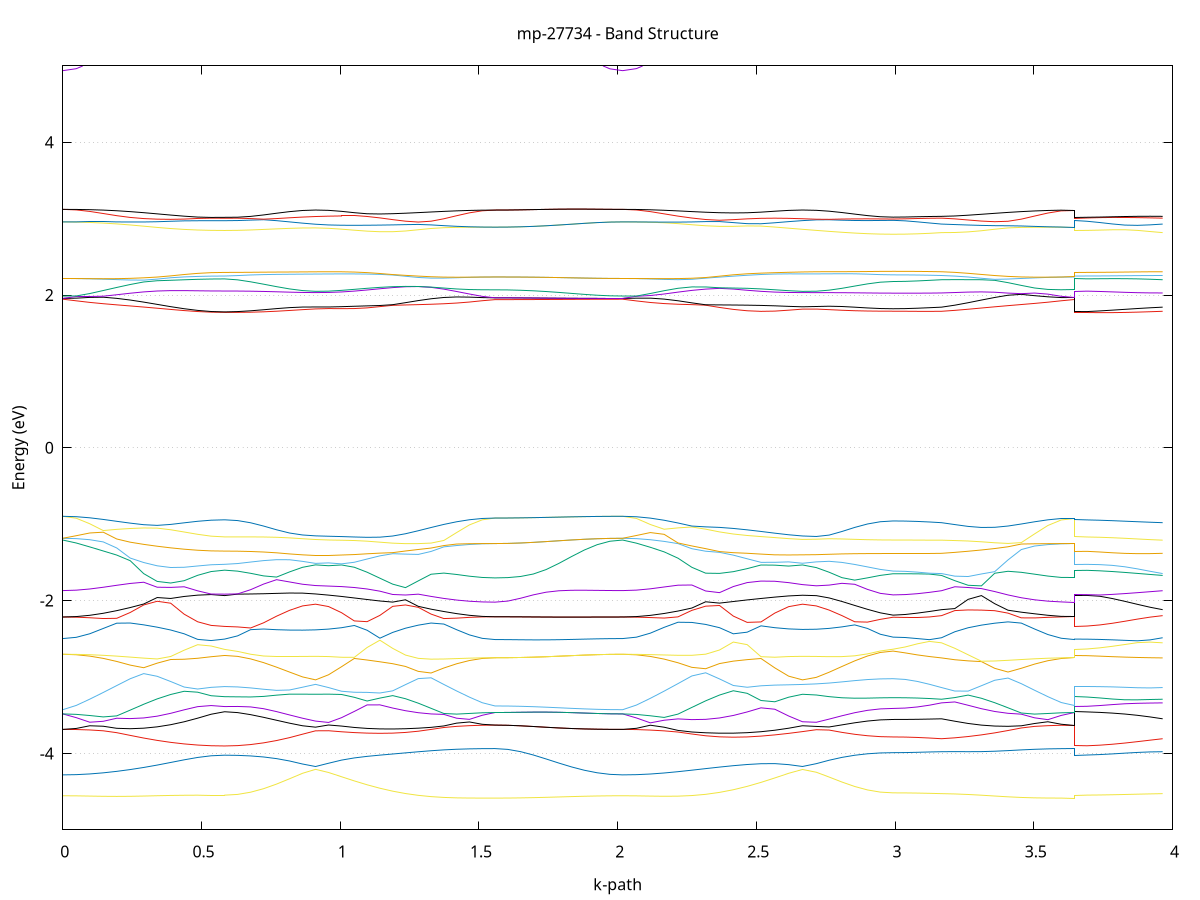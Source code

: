 set title 'mp-27734 - Band Structure'
set xlabel 'k-path'
set ylabel 'Energy (eV)'
set grid y
set yrange [-5:5]
set terminal png size 800,600
set output 'mp-27734_bands_gnuplot.png'
plot '-' using 1:2 with lines notitle, '-' using 1:2 with lines notitle, '-' using 1:2 with lines notitle, '-' using 1:2 with lines notitle, '-' using 1:2 with lines notitle, '-' using 1:2 with lines notitle, '-' using 1:2 with lines notitle, '-' using 1:2 with lines notitle, '-' using 1:2 with lines notitle, '-' using 1:2 with lines notitle, '-' using 1:2 with lines notitle, '-' using 1:2 with lines notitle, '-' using 1:2 with lines notitle, '-' using 1:2 with lines notitle, '-' using 1:2 with lines notitle, '-' using 1:2 with lines notitle, '-' using 1:2 with lines notitle, '-' using 1:2 with lines notitle, '-' using 1:2 with lines notitle, '-' using 1:2 with lines notitle, '-' using 1:2 with lines notitle, '-' using 1:2 with lines notitle, '-' using 1:2 with lines notitle, '-' using 1:2 with lines notitle, '-' using 1:2 with lines notitle, '-' using 1:2 with lines notitle, '-' using 1:2 with lines notitle, '-' using 1:2 with lines notitle, '-' using 1:2 with lines notitle, '-' using 1:2 with lines notitle, '-' using 1:2 with lines notitle, '-' using 1:2 with lines notitle, '-' using 1:2 with lines notitle, '-' using 1:2 with lines notitle, '-' using 1:2 with lines notitle, '-' using 1:2 with lines notitle, '-' using 1:2 with lines notitle, '-' using 1:2 with lines notitle, '-' using 1:2 with lines notitle, '-' using 1:2 with lines notitle, '-' using 1:2 with lines notitle, '-' using 1:2 with lines notitle, '-' using 1:2 with lines notitle, '-' using 1:2 with lines notitle, '-' using 1:2 with lines notitle, '-' using 1:2 with lines notitle, '-' using 1:2 with lines notitle, '-' using 1:2 with lines notitle, '-' using 1:2 with lines notitle, '-' using 1:2 with lines notitle, '-' using 1:2 with lines notitle, '-' using 1:2 with lines notitle, '-' using 1:2 with lines notitle, '-' using 1:2 with lines notitle, '-' using 1:2 with lines notitle, '-' using 1:2 with lines notitle, '-' using 1:2 with lines notitle, '-' using 1:2 with lines notitle, '-' using 1:2 with lines notitle, '-' using 1:2 with lines notitle, '-' using 1:2 with lines notitle, '-' using 1:2 with lines notitle, '-' using 1:2 with lines notitle, '-' using 1:2 with lines notitle, '-' using 1:2 with lines notitle, '-' using 1:2 with lines notitle, '-' using 1:2 with lines notitle, '-' using 1:2 with lines notitle, '-' using 1:2 with lines notitle, '-' using 1:2 with lines notitle, '-' using 1:2 with lines notitle, '-' using 1:2 with lines notitle, '-' using 1:2 with lines notitle, '-' using 1:2 with lines notitle, '-' using 1:2 with lines notitle, '-' using 1:2 with lines notitle, '-' using 1:2 with lines notitle, '-' using 1:2 with lines notitle, '-' using 1:2 with lines notitle, '-' using 1:2 with lines notitle, '-' using 1:2 with lines notitle, '-' using 1:2 with lines notitle, '-' using 1:2 with lines notitle, '-' using 1:2 with lines notitle, '-' using 1:2 with lines notitle, '-' using 1:2 with lines notitle, '-' using 1:2 with lines notitle, '-' using 1:2 with lines notitle, '-' using 1:2 with lines notitle, '-' using 1:2 with lines notitle, '-' using 1:2 with lines notitle, '-' using 1:2 with lines notitle, '-' using 1:2 with lines notitle, '-' using 1:2 with lines notitle, '-' using 1:2 with lines notitle, '-' using 1:2 with lines notitle
0.000000 -41.088245
0.048607 -41.088245
0.097214 -41.088245
0.145821 -41.088145
0.194428 -41.088145
0.243035 -41.088045
0.291642 -41.087945
0.340249 -41.087845
0.388856 -41.087745
0.437463 -41.087645
0.486070 -41.087545
0.534677 -41.087445
0.583284 -41.087445
0.583284 -41.087445
0.630109 -41.087445
0.676934 -41.087345
0.723759 -41.087345
0.770584 -41.087245
0.817409 -41.087145
0.864234 -41.087045
0.911059 -41.086945
0.957884 -41.087145
1.004709 -41.087245
1.004709 -41.087245
1.050818 -41.087345
1.096927 -41.087445
1.143036 -41.087645
1.189144 -41.087745
1.235253 -41.087845
1.281362 -41.087945
1.327471 -41.088045
1.373580 -41.088145
1.419689 -41.088145
1.465798 -41.088245
1.511907 -41.088245
1.558016 -41.088245
1.558016 -41.088245
1.604023 -41.088245
1.650031 -41.088245
1.696039 -41.088245
1.742046 -41.088245
1.788054 -41.088245
1.834062 -41.088245
1.880069 -41.088245
1.926077 -41.088245
1.972085 -41.088245
2.018092 -41.088245
2.018092 -41.088245
2.067955 -41.088245
2.117818 -41.088245
2.167681 -41.088145
2.217543 -41.088045
2.267406 -41.088045
2.317269 -41.087945
2.367132 -41.087745
2.416994 -41.087645
2.466857 -41.087545
2.516720 -41.087345
2.566583 -41.087245
2.616445 -41.087145
2.666308 -41.087045
2.716171 -41.087045
2.716171 -41.087045
2.762280 -41.087145
2.808389 -41.087245
2.854498 -41.087345
2.900607 -41.087345
2.946716 -41.087445
2.992824 -41.087445
2.992824 -41.087445
3.036489 -41.087445
3.080153 -41.087445
3.123818 -41.087445
3.167482 -41.087445
3.167482 -41.087445
3.215400 -41.087545
3.263317 -41.087745
3.311235 -41.087845
3.359153 -41.087945
3.407071 -41.088045
3.454989 -41.088045
3.502906 -41.088145
3.550824 -41.088245
3.598742 -41.088245
3.646660 -41.088245
3.646660 -41.087445
3.692074 -41.087445
3.737489 -41.087445
3.782904 -41.087445
3.828318 -41.087445
3.873733 -41.087445
3.919148 -41.087445
3.964562 -41.087445
e
0.000000 -41.085745
0.048607 -41.085745
0.097214 -41.085745
0.145821 -41.085745
0.194428 -41.085845
0.243035 -41.085945
0.291642 -41.086045
0.340249 -41.086145
0.388856 -41.086245
0.437463 -41.086345
0.486070 -41.086445
0.534677 -41.086545
0.583284 -41.086545
0.583284 -41.086545
0.630109 -41.086545
0.676934 -41.086645
0.723759 -41.086645
0.770584 -41.086745
0.817409 -41.086745
0.864234 -41.086845
0.911059 -41.086945
0.957884 -41.086845
1.004709 -41.086745
1.004709 -41.086745
1.050818 -41.086645
1.096927 -41.086445
1.143036 -41.086345
1.189144 -41.086245
1.235253 -41.086145
1.281362 -41.086045
1.327471 -41.085945
1.373580 -41.085845
1.419689 -41.085845
1.465798 -41.085745
1.511907 -41.085745
1.558016 -41.085745
1.558016 -41.085745
1.604023 -41.085745
1.650031 -41.085745
1.696039 -41.085745
1.742046 -41.085745
1.788054 -41.085745
1.834062 -41.085745
1.880069 -41.085745
1.926077 -41.085745
1.972085 -41.085745
2.018092 -41.085745
2.018092 -41.085745
2.067955 -41.085745
2.117818 -41.085745
2.167681 -41.085845
2.217543 -41.085845
2.267406 -41.085945
2.317269 -41.086045
2.367132 -41.086245
2.416994 -41.086345
2.466857 -41.086445
2.516720 -41.086645
2.566583 -41.086745
2.616445 -41.086845
2.666308 -41.086945
2.716171 -41.086845
2.716171 -41.086845
2.762280 -41.086745
2.808389 -41.086745
2.854498 -41.086645
2.900607 -41.086645
2.946716 -41.086545
2.992824 -41.086545
2.992824 -41.086545
3.036489 -41.086545
3.080153 -41.086545
3.123818 -41.086545
3.167482 -41.086445
3.167482 -41.086445
3.215400 -41.086345
3.263317 -41.086245
3.311235 -41.086145
3.359153 -41.086045
3.407071 -41.085945
3.454989 -41.085845
3.502906 -41.085845
3.550824 -41.085745
3.598742 -41.085745
3.646660 -41.085745
3.646660 -41.086545
3.692074 -41.086545
3.737489 -41.086545
3.782904 -41.086545
3.828318 -41.086545
3.873733 -41.086545
3.919148 -41.086545
3.964562 -41.086445
e
0.000000 -41.071045
0.048607 -41.071045
0.097214 -41.071045
0.145821 -41.071045
0.194428 -41.071145
0.243035 -41.071245
0.291642 -41.071245
0.340249 -41.071345
0.388856 -41.071445
0.437463 -41.071445
0.486070 -41.071545
0.534677 -41.071545
0.583284 -41.071545
0.583284 -41.071545
0.630109 -41.071545
0.676934 -41.071645
0.723759 -41.071645
0.770584 -41.071745
0.817409 -41.071745
0.864234 -41.071845
0.911059 -41.071845
0.957884 -41.071845
1.004709 -41.071745
1.004709 -41.071745
1.050818 -41.071745
1.096927 -41.071645
1.143036 -41.071545
1.189144 -41.071445
1.235253 -41.071445
1.281362 -41.071345
1.327471 -41.071245
1.373580 -41.071145
1.419689 -41.071045
1.465798 -41.071045
1.511907 -41.071045
1.558016 -41.071045
1.558016 -41.071045
1.604023 -41.071045
1.650031 -41.071045
1.696039 -41.071045
1.742046 -41.071045
1.788054 -41.071045
1.834062 -41.071045
1.880069 -41.071045
1.926077 -41.071045
1.972085 -41.071045
2.018092 -41.071045
2.018092 -41.071045
2.067955 -41.071045
2.117818 -41.071045
2.167681 -41.071145
2.217543 -41.071145
2.267406 -41.071245
2.317269 -41.071345
2.367132 -41.071445
2.416994 -41.071545
2.466857 -41.071645
2.516720 -41.071745
2.566583 -41.071745
2.616445 -41.071845
2.666308 -41.071845
2.716171 -41.071845
2.716171 -41.071845
2.762280 -41.071745
2.808389 -41.071745
2.854498 -41.071645
2.900607 -41.071645
2.946716 -41.071545
2.992824 -41.071545
2.992824 -41.071545
3.036489 -41.071545
3.080153 -41.071545
3.123818 -41.071545
3.167482 -41.071545
3.167482 -41.071545
3.215400 -41.071445
3.263317 -41.071445
3.311235 -41.071345
3.359153 -41.071245
3.407071 -41.071245
3.454989 -41.071145
3.502906 -41.071045
3.550824 -41.071045
3.598742 -41.071045
3.646660 -41.071045
3.646660 -41.071545
3.692074 -41.071545
3.737489 -41.071545
3.782904 -41.071545
3.828318 -41.071545
3.873733 -41.071545
3.919148 -41.071545
3.964562 -41.071545
e
0.000000 -41.071045
0.048607 -41.070945
0.097214 -41.070945
0.145821 -41.070745
0.194428 -41.070645
0.243035 -41.070445
0.291642 -41.070145
0.340249 -41.069945
0.388856 -41.069645
0.437463 -41.069345
0.486070 -41.069145
0.534677 -41.069045
0.583284 -41.068945
0.583284 -41.068945
0.630109 -41.068845
0.676934 -41.068745
0.723759 -41.068545
0.770584 -41.068245
0.817409 -41.067845
0.864234 -41.067445
0.911059 -41.067145
0.957884 -41.067545
1.004709 -41.067945
1.004709 -41.067945
1.050818 -41.068345
1.096927 -41.068745
1.143036 -41.069145
1.189144 -41.069545
1.235253 -41.069845
1.281362 -41.070145
1.327471 -41.070445
1.373580 -41.070645
1.419689 -41.070745
1.465798 -41.070945
1.511907 -41.070945
1.558016 -41.071045
1.558016 -41.071045
1.604023 -41.071045
1.650031 -41.071045
1.696039 -41.071045
1.742046 -41.071045
1.788054 -41.071045
1.834062 -41.071045
1.880069 -41.071045
1.926077 -41.071045
1.972085 -41.071045
2.018092 -41.071045
2.018092 -41.071045
2.067955 -41.070945
2.117818 -41.070845
2.167681 -41.070745
2.217543 -41.070545
2.267406 -41.070245
2.317269 -41.070045
2.367132 -41.069645
2.416994 -41.069245
2.466857 -41.068845
2.516720 -41.068445
2.566583 -41.068045
2.616445 -41.067545
2.666308 -41.067145
2.716171 -41.067545
2.716171 -41.067545
2.762280 -41.067845
2.808389 -41.068245
2.854498 -41.068545
2.900607 -41.068745
2.946716 -41.068945
2.992824 -41.068945
2.992824 -41.068945
3.036489 -41.068945
3.080153 -41.069045
3.123818 -41.069045
3.167482 -41.069145
3.167482 -41.069145
3.215400 -41.069345
3.263317 -41.069545
3.311235 -41.069845
3.359153 -41.070145
3.407071 -41.070345
3.454989 -41.070645
3.502906 -41.070745
3.550824 -41.070945
3.598742 -41.070945
3.646660 -41.071045
3.646660 -41.068945
3.692074 -41.068945
3.737489 -41.068945
3.782904 -41.068945
3.828318 -41.069045
3.873733 -41.069045
3.919148 -41.069045
3.964562 -41.069145
e
0.000000 -41.063145
0.048607 -41.063245
0.097214 -41.063245
0.145821 -41.063445
0.194428 -41.063545
0.243035 -41.063845
0.291642 -41.064045
0.340249 -41.064345
0.388856 -41.064545
0.437463 -41.064845
0.486070 -41.065045
0.534677 -41.065245
0.583284 -41.065245
0.583284 -41.065245
0.630109 -41.065345
0.676934 -41.065445
0.723759 -41.065645
0.770584 -41.065945
0.817409 -41.066345
0.864234 -41.066745
0.911059 -41.067045
0.957884 -41.066645
1.004709 -41.066245
1.004709 -41.066245
1.050818 -41.065845
1.096927 -41.065445
1.143036 -41.065045
1.189144 -41.064645
1.235253 -41.064345
1.281362 -41.064045
1.327471 -41.063745
1.373580 -41.063545
1.419689 -41.063445
1.465798 -41.063245
1.511907 -41.063245
1.558016 -41.063145
1.558016 -41.063145
1.604023 -41.063145
1.650031 -41.063145
1.696039 -41.063145
1.742046 -41.063145
1.788054 -41.063145
1.834062 -41.063145
1.880069 -41.063145
1.926077 -41.063145
1.972085 -41.063145
2.018092 -41.063145
2.018092 -41.063145
2.067955 -41.063245
2.117818 -41.063245
2.167681 -41.063445
2.217543 -41.063645
2.267406 -41.063845
2.317269 -41.064145
2.367132 -41.064545
2.416994 -41.064945
2.466857 -41.065345
2.516720 -41.065745
2.566583 -41.066145
2.616445 -41.066645
2.666308 -41.067045
2.716171 -41.066645
2.716171 -41.066645
2.762280 -41.066345
2.808389 -41.065945
2.854498 -41.065645
2.900607 -41.065445
2.946716 -41.065345
2.992824 -41.065245
2.992824 -41.065245
3.036489 -41.065245
3.080153 -41.065245
3.123818 -41.065145
3.167482 -41.065045
3.167482 -41.065045
3.215400 -41.064845
3.263317 -41.064645
3.311235 -41.064345
3.359153 -41.064045
3.407071 -41.063845
3.454989 -41.063645
3.502906 -41.063445
3.550824 -41.063245
3.598742 -41.063245
3.646660 -41.063145
3.646660 -41.065245
3.692074 -41.065245
3.737489 -41.065245
3.782904 -41.065245
3.828318 -41.065245
3.873733 -41.065145
3.919148 -41.065145
3.964562 -41.065045
e
0.000000 -41.063145
0.048607 -41.063145
0.097214 -41.063145
0.145821 -41.063045
0.194428 -41.063045
0.243035 -41.062945
0.291642 -41.062845
0.340249 -41.062845
0.388856 -41.062745
0.437463 -41.062745
0.486070 -41.062645
0.534677 -41.062645
0.583284 -41.062645
0.583284 -41.062645
0.630109 -41.062645
0.676934 -41.062545
0.723759 -41.062545
0.770584 -41.062445
0.817409 -41.062445
0.864234 -41.062345
0.911059 -41.062345
0.957884 -41.062345
1.004709 -41.062445
1.004709 -41.062445
1.050818 -41.062445
1.096927 -41.062545
1.143036 -41.062645
1.189144 -41.062745
1.235253 -41.062745
1.281362 -41.062845
1.327471 -41.062945
1.373580 -41.063045
1.419689 -41.063045
1.465798 -41.063145
1.511907 -41.063145
1.558016 -41.063145
1.558016 -41.063145
1.604023 -41.063145
1.650031 -41.063145
1.696039 -41.063145
1.742046 -41.063145
1.788054 -41.063145
1.834062 -41.063145
1.880069 -41.063145
1.926077 -41.063145
1.972085 -41.063145
2.018092 -41.063145
2.018092 -41.063145
2.067955 -41.063145
2.117818 -41.063145
2.167681 -41.063045
2.217543 -41.063045
2.267406 -41.062945
2.317269 -41.062845
2.367132 -41.062745
2.416994 -41.062645
2.466857 -41.062545
2.516720 -41.062445
2.566583 -41.062445
2.616445 -41.062345
2.666308 -41.062345
2.716171 -41.062345
2.716171 -41.062345
2.762280 -41.062445
2.808389 -41.062445
2.854498 -41.062545
2.900607 -41.062545
2.946716 -41.062645
2.992824 -41.062645
2.992824 -41.062645
3.036489 -41.062645
3.080153 -41.062645
3.123818 -41.062645
3.167482 -41.062645
3.167482 -41.062645
3.215400 -41.062645
3.263317 -41.062745
3.311235 -41.062845
3.359153 -41.062845
3.407071 -41.062945
3.454989 -41.063045
3.502906 -41.063045
3.550824 -41.063145
3.598742 -41.063145
3.646660 -41.063145
3.646660 -41.062645
3.692074 -41.062645
3.737489 -41.062645
3.782904 -41.062645
3.828318 -41.062645
3.873733 -41.062645
3.919148 -41.062645
3.964562 -41.062645
e
0.000000 -14.992345
0.048607 -14.989245
0.097214 -14.979945
0.145821 -14.964545
0.194428 -14.943445
0.243035 -14.917045
0.291642 -14.885745
0.340249 -14.850445
0.388856 -14.812245
0.437463 -14.772745
0.486070 -14.734845
0.534677 -14.704445
0.583284 -14.691945
0.583284 -14.691945
0.630109 -14.689245
0.676934 -14.681345
0.723759 -14.668145
0.770584 -14.650045
0.817409 -14.627345
0.864234 -14.600445
0.911059 -14.569945
0.957884 -14.594345
1.004709 -14.631545
1.004709 -14.631545
1.050818 -14.670745
1.096927 -14.711145
1.143036 -14.751345
1.189144 -14.790045
1.235253 -14.826345
1.281362 -14.859345
1.327471 -14.888345
1.373580 -14.912945
1.419689 -14.932445
1.465798 -14.946645
1.511907 -14.955245
1.558016 -14.958145
1.558016 -14.958145
1.604023 -14.959045
1.650031 -14.961645
1.696039 -14.965645
1.742046 -14.970545
1.788054 -14.975845
1.834062 -14.981045
1.880069 -14.985645
1.926077 -14.989245
1.972085 -14.991545
2.018092 -14.992345
2.018092 -14.992345
2.067955 -14.988845
2.117818 -14.978545
2.167681 -14.961545
2.217543 -14.938245
2.267406 -14.909145
2.317269 -14.874645
2.367132 -14.835745
2.416994 -14.793145
2.466857 -14.748145
2.516720 -14.701945
2.566583 -14.656145
2.616445 -14.612445
2.666308 -14.573145
2.716171 -14.590745
2.716171 -14.590745
2.762280 -14.616545
2.808389 -14.638345
2.854498 -14.655645
2.900607 -14.668245
2.946716 -14.675845
2.992824 -14.678445
2.992824 -14.678445
3.036489 -14.680445
3.080153 -14.686345
3.123818 -14.695645
3.167482 -14.708045
3.167482 -14.708045
3.215400 -14.742345
3.263317 -14.780145
3.311235 -14.817345
3.359153 -14.852145
3.407071 -14.883145
3.454989 -14.909445
3.502906 -14.930445
3.550824 -14.945745
3.598742 -14.955045
3.646660 -14.958145
3.646660 -14.691945
3.692074 -14.692045
3.737489 -14.692445
3.782904 -14.693345
3.828318 -14.694945
3.873733 -14.697745
3.919148 -14.702045
3.964562 -14.708145
e
0.000000 -14.304145
0.048607 -14.302845
0.097214 -14.299045
0.145821 -14.292745
0.194428 -14.284145
0.243035 -14.273645
0.291642 -14.282645
0.340249 -14.320745
0.388856 -14.361745
0.437463 -14.403645
0.486070 -14.443345
0.534677 -14.474845
0.583284 -14.487745
0.583284 -14.487745
0.630109 -14.488345
0.676934 -14.490345
0.723759 -14.494645
0.770584 -14.502545
0.817409 -14.515645
0.864234 -14.535245
0.911059 -14.561645
0.957884 -14.536045
1.004709 -14.499845
1.004709 -14.499845
1.050818 -14.462445
1.096927 -14.424045
1.143036 -14.385545
1.189144 -14.347745
1.235253 -14.311345
1.281362 -14.300845
1.327471 -14.314945
1.373580 -14.326945
1.419689 -14.336545
1.465798 -14.343545
1.511907 -14.347845
1.558016 -14.349345
1.558016 -14.349345
1.604023 -14.348145
1.650031 -14.344745
1.696039 -14.339645
1.742046 -14.333145
1.788054 -14.326145
1.834062 -14.319245
1.880069 -14.313045
1.926077 -14.308245
1.972085 -14.305145
2.018092 -14.304145
2.018092 -14.304145
2.067955 -14.302545
2.117818 -14.297945
2.167681 -14.290445
2.217543 -14.280245
2.267406 -14.267745
2.317269 -14.286445
2.367132 -14.323845
2.416994 -14.363445
2.466857 -14.404245
2.516720 -14.445145
2.566583 -14.485145
2.616445 -14.523345
2.666308 -14.558745
2.716171 -14.539845
2.716171 -14.539845
2.762280 -14.516145
2.808389 -14.499145
2.854498 -14.488245
2.900607 -14.481845
2.946716 -14.478545
2.992824 -14.477545
2.992824 -14.477545
3.036489 -14.475645
3.080153 -14.470145
3.123818 -14.461445
3.167482 -14.450045
3.167482 -14.450045
3.215400 -14.412745
3.263317 -14.371345
3.311235 -14.330045
3.359153 -14.297245
3.407071 -14.312345
3.454989 -14.325245
3.502906 -14.335545
3.550824 -14.343145
3.598742 -14.347745
3.646660 -14.349345
3.646660 -14.487745
3.692074 -14.486945
3.737489 -14.484545
3.782904 -14.480545
3.828318 -14.475045
3.873733 -14.468045
3.919148 -14.459645
3.964562 -14.450045
e
0.000000 -14.163645
0.048607 -14.167145
0.097214 -14.177745
0.145821 -14.195145
0.194428 -14.218745
0.243035 -14.247945
0.291642 -14.260645
0.340249 -14.246845
0.388856 -14.231845
0.437463 -14.216545
0.486070 -14.209845
0.534677 -14.211745
0.583284 -14.212445
0.583284 -14.212445
0.630109 -14.215545
0.676934 -14.224145
0.723759 -14.236645
0.770584 -14.250345
0.817409 -14.262745
0.864234 -14.271445
0.911059 -14.275245
0.957884 -14.274045
1.004709 -14.268745
1.004709 -14.268745
1.050818 -14.260545
1.096927 -14.250845
1.143036 -14.250945
1.189144 -14.267945
1.235253 -14.285045
1.281362 -14.277345
1.327471 -14.246545
1.373580 -14.219745
1.419689 -14.197745
1.465798 -14.181245
1.511907 -14.170945
1.558016 -14.167445
1.558016 -14.167445
1.604023 -14.167345
1.650031 -14.167045
1.696039 -14.166645
1.742046 -14.166145
1.788054 -14.165545
1.834062 -14.164945
1.880069 -14.164445
1.926077 -14.163945
1.972085 -14.163745
2.018092 -14.163645
2.018092 -14.163645
2.067955 -14.167545
2.117818 -14.179045
2.167681 -14.197645
2.217543 -14.222245
2.267406 -14.252045
2.317269 -14.252845
2.367132 -14.236745
2.416994 -14.228345
2.466857 -14.240845
2.516720 -14.252945
2.566583 -14.263445
2.616445 -14.271245
2.666308 -14.275245
2.716171 -14.274245
2.716171 -14.274245
2.762280 -14.268645
2.808389 -14.259045
2.854498 -14.247545
2.900607 -14.236645
2.946716 -14.228745
2.992824 -14.225945
2.992824 -14.225945
3.036489 -14.225645
3.080153 -14.224845
3.123818 -14.224245
3.167482 -14.226745
3.167482 -14.226745
3.215400 -14.243545
3.263317 -14.262245
3.311235 -14.280345
3.359153 -14.290945
3.407071 -14.255645
3.454989 -14.225245
3.502906 -14.200645
3.550824 -14.182445
3.598742 -14.171245
3.646660 -14.167445
3.646660 -14.212445
3.692074 -14.212745
3.737489 -14.213645
3.782904 -14.215145
3.828318 -14.217145
3.873733 -14.219745
3.919148 -14.222945
3.964562 -14.226745
e
0.000000 -14.163645
0.048607 -14.164545
0.097214 -14.167345
0.145821 -14.171645
0.194428 -14.177045
0.243035 -14.183245
0.291642 -14.189545
0.340249 -14.195645
0.388856 -14.201045
0.437463 -14.205445
0.486070 -14.200345
0.534677 -14.187645
0.583284 -14.181845
0.583284 -14.181845
0.630109 -14.181045
0.676934 -14.178545
0.723759 -14.174545
0.770584 -14.169045
0.817409 -14.162345
0.864234 -14.154945
0.911059 -14.162745
0.957884 -14.177145
1.004709 -14.193745
1.004709 -14.193745
1.050818 -14.211445
1.096927 -14.229345
1.143036 -14.236445
1.189144 -14.225645
1.235253 -14.214045
1.281362 -14.202845
1.327471 -14.192745
1.373580 -14.183945
1.419689 -14.176945
1.465798 -14.171645
1.511907 -14.168545
1.558016 -14.167445
1.558016 -14.167445
1.604023 -14.167345
1.650031 -14.167045
1.696039 -14.166645
1.742046 -14.166145
1.788054 -14.165545
1.834062 -14.164945
1.880069 -14.164445
1.926077 -14.163945
1.972085 -14.163645
2.018092 -14.163645
2.018092 -14.163645
2.067955 -14.164745
2.117818 -14.168245
2.167681 -14.173945
2.217543 -14.181745
2.267406 -14.191445
2.317269 -14.202545
2.367132 -14.214645
2.416994 -14.218745
2.466857 -14.201645
2.516720 -14.184645
2.566583 -14.169145
2.616445 -14.156645
2.666308 -14.159945
2.716171 -14.169845
2.716171 -14.169845
2.762280 -14.178145
2.808389 -14.185145
2.854498 -14.190845
2.900607 -14.195045
2.946716 -14.197645
2.992824 -14.198545
2.992824 -14.198545
3.036489 -14.201045
3.080153 -14.207045
3.123818 -14.213845
3.167482 -14.217045
3.167482 -14.217045
3.215400 -14.215445
3.263317 -14.210645
3.311235 -14.204645
3.359153 -14.197745
3.407071 -14.190445
3.454989 -14.183345
3.502906 -14.177045
3.550824 -14.171945
3.598742 -14.168545
3.646660 -14.167445
3.646660 -14.181845
3.692074 -14.183745
3.737489 -14.188745
3.782904 -14.195445
3.828318 -14.202645
3.873733 -14.209145
3.919148 -14.214045
3.964562 -14.217045
e
0.000000 -14.055945
0.048607 -14.056445
0.097214 -14.058145
0.145821 -14.061045
0.194428 -14.064845
0.243035 -14.070045
0.291642 -14.076845
0.340249 -14.085545
0.388856 -14.095845
0.437463 -14.107545
0.486070 -14.119745
0.534677 -14.130945
0.583284 -14.136145
0.583284 -14.136145
0.630109 -14.136145
0.676934 -14.136245
0.723759 -14.136845
0.770584 -14.138845
0.817409 -14.143145
0.864234 -14.150645
0.911059 -14.145445
0.957884 -14.136045
1.004709 -14.125945
1.004709 -14.125945
1.050818 -14.115845
1.096927 -14.105745
1.143036 -14.095945
1.189144 -14.086745
1.235253 -14.078245
1.281362 -14.070845
1.327471 -14.064545
1.373580 -14.059645
1.419689 -14.056145
1.465798 -14.053845
1.511907 -14.052645
1.558016 -14.052245
1.558016 -14.052245
1.604023 -14.052345
1.650031 -14.052545
1.696039 -14.052945
1.742046 -14.053445
1.788054 -14.054045
1.834062 -14.054645
1.880069 -14.055145
1.926077 -14.055545
1.972085 -14.055845
2.018092 -14.055945
2.018092 -14.055945
2.067955 -14.056545
2.117818 -14.058445
2.167681 -14.061845
2.217543 -14.066845
2.267406 -14.073645
2.317269 -14.081945
2.367132 -14.091545
2.416994 -14.102245
2.466857 -14.113645
2.516720 -14.125445
2.566583 -14.137245
2.616445 -14.148745
2.666308 -14.148045
2.716171 -14.144345
2.716171 -14.144345
2.762280 -14.143745
2.808389 -14.144545
2.854498 -14.145645
2.900607 -14.146745
2.946716 -14.147545
2.992824 -14.147745
2.992824 -14.147745
3.036489 -14.145145
3.080153 -14.138545
3.123818 -14.130145
3.167482 -14.121445
3.167482 -14.121445
3.215400 -14.107445
3.263317 -14.094345
3.311235 -14.082945
3.359153 -14.073445
3.407071 -14.065945
3.454989 -14.060345
3.502906 -14.056445
3.550824 -14.054045
3.598742 -14.052645
3.646660 -14.052245
3.646660 -14.136145
3.692074 -14.135045
3.737489 -14.132445
3.782904 -14.129245
3.828318 -14.126345
3.873733 -14.124045
3.919148 -14.122445
3.964562 -14.121445
e
0.000000 -14.055945
0.048607 -14.056345
0.097214 -14.057645
0.145821 -14.060045
0.194428 -14.063645
0.243035 -14.068145
0.291642 -14.073045
0.340249 -14.077845
0.388856 -14.082345
0.437463 -14.086245
0.486070 -14.089245
0.534677 -14.091045
0.583284 -14.091645
0.583284 -14.091645
0.630109 -14.091945
0.676934 -14.092845
0.723759 -14.094545
0.770584 -14.096645
0.817409 -14.098345
0.864234 -14.098745
0.911059 -14.097445
0.957884 -14.094745
1.004709 -14.091045
1.004709 -14.091045
1.050818 -14.086945
1.096927 -14.082445
1.143036 -14.077845
1.189144 -14.073345
1.235253 -14.068945
1.281362 -14.064845
1.327471 -14.061245
1.373580 -14.058045
1.419689 -14.055545
1.465798 -14.053645
1.511907 -14.052545
1.558016 -14.052245
1.558016 -14.052245
1.604023 -14.052345
1.650031 -14.052545
1.696039 -14.052945
1.742046 -14.053445
1.788054 -14.054045
1.834062 -14.054645
1.880069 -14.055145
1.926077 -14.055545
1.972085 -14.055845
2.018092 -14.055945
2.018092 -14.055945
2.067955 -14.056445
2.117818 -14.058045
2.167681 -14.060645
2.217543 -14.064145
2.267406 -14.068345
2.317269 -14.073145
2.367132 -14.078345
2.416994 -14.083645
2.466857 -14.088845
2.516720 -14.093445
2.566583 -14.097045
2.616445 -14.098645
2.666308 -14.097345
2.716171 -14.093345
2.716171 -14.093345
2.762280 -14.088445
2.808389 -14.084045
2.854498 -14.080745
2.900607 -14.078945
2.946716 -14.078045
2.992824 -14.077845
2.992824 -14.077845
3.036489 -14.077945
3.080153 -14.078245
3.123818 -14.078745
3.167482 -14.079445
3.167482 -14.079445
3.215400 -14.077045
3.263317 -14.073945
3.311235 -14.070245
3.359153 -14.066245
3.407071 -14.062345
3.454989 -14.058745
3.502906 -14.055845
3.550824 -14.053745
3.598742 -14.052545
3.646660 -14.052245
3.646660 -14.091645
3.692074 -14.091345
3.737489 -14.090245
3.782904 -14.088545
3.828318 -14.086445
3.873733 -14.084045
3.919148 -14.081645
3.964562 -14.079445
e
0.000000 -4.554645
0.048607 -4.555845
0.097214 -4.558945
0.145821 -4.561945
0.194428 -4.563145
0.243035 -4.561845
0.291642 -4.558445
0.340249 -4.554245
0.388856 -4.550545
0.437463 -4.548245
0.486070 -4.547145
0.534677 -4.546945
0.583284 -4.546945
0.583284 -4.546945
0.630109 -4.537045
0.676934 -4.508245
0.723759 -4.462145
0.770584 -4.401845
0.817409 -4.332245
0.864234 -4.260445
0.911059 -4.208945
0.957884 -4.249945
1.004709 -4.305745
1.004709 -4.305745
1.050818 -4.360245
1.096927 -4.411045
1.143036 -4.456145
1.189144 -4.494545
1.235253 -4.525545
1.281362 -4.549245
1.327471 -4.565945
1.373580 -4.576445
1.419689 -4.582245
1.465798 -4.584645
1.511907 -4.585245
1.558016 -4.585345
1.558016 -4.585345
1.604023 -4.584645
1.650031 -4.582545
1.696039 -4.579245
1.742046 -4.575045
1.788054 -4.570345
1.834062 -4.565545
1.880069 -4.561145
1.926077 -4.557645
1.972085 -4.555345
2.018092 -4.554645
2.018092 -4.554645
2.067955 -4.555945
2.117818 -4.559045
2.167681 -4.561345
2.217543 -4.559845
2.267406 -4.552045
2.317269 -4.536045
2.367132 -4.510645
2.416994 -4.475845
2.466857 -4.431745
2.516720 -4.379645
2.566583 -4.321445
2.616445 -4.260645
2.666308 -4.210445
2.716171 -4.246945
2.716171 -4.246945
2.762280 -4.309745
2.808389 -4.374945
2.854498 -4.433145
2.900607 -4.478445
2.946716 -4.506945
2.992824 -4.516645
2.992824 -4.516645
3.036489 -4.517345
3.080153 -4.519545
3.123818 -4.522845
3.167482 -4.526945
3.167482 -4.526945
3.215400 -4.531045
3.263317 -4.537945
3.311235 -4.547345
3.359153 -4.558145
3.407071 -4.568545
3.454989 -4.576745
3.502906 -4.582045
3.550824 -4.584545
3.598742 -4.585245
3.646660 -4.585345
3.646660 -4.546945
3.692074 -4.546245
3.737489 -4.544445
3.782904 -4.541545
3.828318 -4.537945
3.873733 -4.534045
3.919148 -4.530245
3.964562 -4.526945
e
0.000000 -4.281345
0.048607 -4.278245
0.097214 -4.269145
0.145821 -4.254645
0.194428 -4.235245
0.243035 -4.211745
0.291642 -4.184245
0.340249 -4.153045
0.388856 -4.118945
0.437463 -4.084245
0.486070 -4.053245
0.534677 -4.031445
0.583284 -4.023545
0.583284 -4.023545
0.630109 -4.025845
0.676934 -4.033245
0.723759 -4.046945
0.770584 -4.068545
0.817409 -4.099445
0.864234 -4.139245
0.911059 -4.171845
0.957884 -4.129045
1.004709 -4.087945
1.004709 -4.087945
1.050818 -4.059345
1.096927 -4.038945
1.143036 -4.022845
1.189144 -4.008045
1.235253 -3.993345
1.281362 -3.978745
1.327471 -3.965345
1.373580 -3.954045
1.419689 -3.945845
1.465798 -3.940745
1.511907 -3.938045
1.558016 -3.937245
1.558016 -3.937245
1.604023 -3.947745
1.650031 -3.977245
1.696039 -4.021045
1.742046 -4.072845
1.788054 -4.126745
1.834062 -4.177445
1.880069 -4.220845
1.926077 -4.253845
1.972085 -4.274445
2.018092 -4.281345
2.018092 -4.281345
2.067955 -4.278445
2.117818 -4.270045
2.167681 -4.256645
2.217543 -4.239445
2.267406 -4.219845
2.317269 -4.199345
2.367132 -4.179345
2.416994 -4.160945
2.466857 -4.145545
2.516720 -4.135145
2.566583 -4.133945
2.616445 -4.147245
2.666308 -4.171445
2.716171 -4.134445
2.716171 -4.134445
2.762280 -4.089645
2.808389 -4.052445
2.854498 -4.024445
2.900607 -4.005245
2.946716 -3.994245
2.992824 -3.990645
2.992824 -3.990645
3.036489 -3.989345
3.080153 -3.985845
3.123818 -3.981445
3.167482 -3.978045
3.167482 -3.978045
3.215400 -3.976845
3.263317 -3.977745
3.311235 -3.976745
3.359153 -3.971845
3.407071 -3.963645
3.454989 -3.954345
3.502906 -3.946445
3.550824 -3.940945
3.598742 -3.938145
3.646660 -3.937245
3.646660 -4.023545
3.692074 -4.021445
3.737489 -4.015545
3.782904 -4.006845
3.828318 -3.996845
3.873733 -3.987545
3.919148 -3.980745
3.964562 -3.978045
e
0.000000 -3.685945
0.048607 -3.687745
0.097214 -3.693245
0.145821 -3.704345
0.194428 -3.728845
0.243035 -3.764345
0.291642 -3.799145
0.340249 -3.829845
0.388856 -3.855645
0.437463 -3.876045
0.486070 -3.890845
0.534677 -3.899845
0.583284 -3.902845
0.583284 -3.902845
0.630109 -3.898245
0.676934 -3.884545
0.723759 -3.862245
0.770584 -3.831745
0.817409 -3.793745
0.864234 -3.748645
0.911059 -3.704545
0.957884 -3.703445
1.004709 -3.717045
1.004709 -3.717045
1.050818 -3.727745
1.096927 -3.734645
1.143036 -3.737345
1.189144 -3.734845
1.235253 -3.725845
1.281362 -3.709745
1.327471 -3.686345
1.373580 -3.661145
1.419689 -3.646245
1.465798 -3.637145
1.511907 -3.631545
1.558016 -3.629645
1.558016 -3.629645
1.604023 -3.632145
1.650031 -3.638845
1.696039 -3.648045
1.742046 -3.657845
1.788054 -3.666945
1.834062 -3.674445
1.880069 -3.679945
1.926077 -3.683445
1.972085 -3.685345
2.018092 -3.685945
2.018092 -3.685945
2.067955 -3.688245
2.117818 -3.694845
2.167681 -3.705145
2.217543 -3.720545
2.267406 -3.746245
2.317269 -3.769445
2.367132 -3.783445
2.416994 -3.788145
2.466857 -3.784545
2.516720 -3.773845
2.566583 -3.757845
2.616445 -3.737945
2.666308 -3.714845
2.716171 -3.689945
2.716171 -3.689945
2.762280 -3.694745
2.808389 -3.724845
2.854498 -3.750145
2.900607 -3.769045
2.946716 -3.780845
2.992824 -3.784845
2.992824 -3.784845
3.036489 -3.786545
3.080153 -3.791445
3.123818 -3.798845
3.167482 -3.808045
3.167482 -3.808045
3.215400 -3.796145
3.263317 -3.779345
3.311235 -3.757845
3.359153 -3.731545
3.407071 -3.700645
3.454989 -3.667245
3.502906 -3.646645
3.550824 -3.637345
3.598742 -3.631645
3.646660 -3.629645
3.646660 -3.902845
3.692074 -3.900245
3.737489 -3.892645
3.782904 -3.880445
3.828318 -3.864645
3.873733 -3.846345
3.919148 -3.826945
3.964562 -3.808045
e
0.000000 -3.685945
0.048607 -3.673445
0.097214 -3.638345
0.145821 -3.644645
0.194428 -3.671645
0.243035 -3.677045
0.291642 -3.670045
0.340249 -3.652545
0.388856 -3.624545
0.437463 -3.586245
0.486070 -3.539045
0.534677 -3.487545
0.583284 -3.454845
0.583284 -3.454845
0.630109 -3.466045
0.676934 -3.492945
0.723759 -3.527845
0.770584 -3.566345
0.817409 -3.604645
0.864234 -3.638445
0.911059 -3.656745
0.957884 -3.628345
1.004709 -3.642345
1.004709 -3.642345
1.050818 -3.660545
1.096927 -3.673045
1.143036 -3.679545
1.189144 -3.680645
1.235253 -3.677245
1.281362 -3.669945
1.327471 -3.659245
1.373580 -3.640745
1.419689 -3.603945
1.465798 -3.588645
1.511907 -3.619045
1.558016 -3.629645
1.558016 -3.629645
1.604023 -3.632145
1.650031 -3.638845
1.696039 -3.648045
1.742046 -3.657845
1.788054 -3.666945
1.834062 -3.674445
1.880069 -3.679945
1.926077 -3.683445
1.972085 -3.685345
2.018092 -3.685945
2.018092 -3.685945
2.067955 -3.671645
2.117818 -3.631245
2.167681 -3.657445
2.217543 -3.699145
2.267406 -3.719845
2.317269 -3.730245
2.367132 -3.735545
2.416994 -3.735245
2.466857 -3.728945
2.516720 -3.716245
2.566583 -3.696845
2.616445 -3.670545
2.666308 -3.638045
2.716171 -3.647145
2.716171 -3.647145
2.762280 -3.654145
2.808389 -3.626945
2.854498 -3.599545
2.900607 -3.576645
2.946716 -3.561445
2.992824 -3.556045
2.992824 -3.556045
3.036489 -3.555545
3.080153 -3.553845
3.123818 -3.550945
3.167482 -3.547245
3.167482 -3.547245
3.215400 -3.578845
3.263317 -3.608245
3.311235 -3.629845
3.359153 -3.642245
3.407071 -3.645645
3.454989 -3.638845
3.502906 -3.608845
3.550824 -3.585845
3.598742 -3.618245
3.646660 -3.629645
3.646660 -3.454845
3.692074 -3.457145
3.737489 -3.463345
3.782904 -3.472545
3.828318 -3.484945
3.873733 -3.501645
3.919148 -3.522745
3.964562 -3.547245
e
0.000000 -3.483245
0.048607 -3.532245
0.097214 -3.591945
0.145821 -3.579945
0.194428 -3.539845
0.243035 -3.544345
0.291642 -3.536145
0.340249 -3.512745
0.388856 -3.475445
0.437463 -3.429745
0.486070 -3.388045
0.534677 -3.373845
0.583284 -3.386945
0.583284 -3.386945
0.630109 -3.385745
0.676934 -3.391645
0.723759 -3.414945
0.770584 -3.453045
0.817409 -3.496845
0.864234 -3.539645
0.911059 -3.577145
0.957884 -3.595045
1.004709 -3.532545
1.004709 -3.532545
1.050818 -3.450645
1.096927 -3.365145
1.143036 -3.364845
1.189144 -3.406445
1.235253 -3.441345
1.281362 -3.467445
1.327471 -3.483645
1.373580 -3.489745
1.419689 -3.539445
1.465798 -3.554545
1.511907 -3.501145
1.558016 -3.465045
1.558016 -3.465045
1.604023 -3.464045
1.650031 -3.461845
1.696039 -3.459845
1.742046 -3.459745
1.788054 -3.461945
1.834062 -3.466445
1.880069 -3.472145
1.926077 -3.477745
1.972085 -3.481745
2.018092 -3.483245
2.018092 -3.483245
2.067955 -3.536345
2.117818 -3.600245
2.167681 -3.565945
2.217543 -3.548445
2.267406 -3.557845
2.317269 -3.554445
2.367132 -3.536345
2.416994 -3.503545
2.466857 -3.457545
2.516720 -3.403745
2.566583 -3.421945
2.616445 -3.510645
2.666308 -3.585945
2.716171 -3.592745
2.716171 -3.592745
2.762280 -3.551345
2.808389 -3.507745
2.854498 -3.467545
2.900607 -3.436445
2.946716 -3.417645
2.992824 -3.411645
2.992824 -3.411645
3.036489 -3.406645
3.080153 -3.392245
3.123818 -3.369145
3.167482 -3.338745
3.167482 -3.338745
3.215400 -3.326545
3.263317 -3.370145
3.311235 -3.415045
3.359153 -3.451345
3.407071 -3.475345
3.454989 -3.486545
3.502906 -3.534345
3.550824 -3.558545
3.598742 -3.503145
3.646660 -3.465045
3.646660 -3.386945
3.692074 -3.383345
3.737489 -3.373845
3.782904 -3.361445
3.828318 -3.350445
3.873733 -3.344445
3.919148 -3.341145
3.964562 -3.338745
e
0.000000 -3.483245
0.048607 -3.489145
0.097214 -3.504245
0.145821 -3.522545
0.194428 -3.509045
0.243035 -3.433545
0.291642 -3.356845
0.340249 -3.286545
0.388856 -3.228945
0.437463 -3.186845
0.486070 -3.198945
0.534677 -3.245245
0.583284 -3.257645
0.583284 -3.257645
0.630109 -3.259745
0.676934 -3.261445
0.723759 -3.254145
0.770584 -3.237645
0.817409 -3.224545
0.864234 -3.224745
0.911059 -3.225945
0.957884 -3.224645
1.004709 -3.228845
1.004709 -3.228845
1.050818 -3.265845
1.096927 -3.314345
1.143036 -3.276145
1.189144 -3.243645
1.235253 -3.284345
1.281362 -3.342745
1.327471 -3.410145
1.373580 -3.477745
1.419689 -3.485745
1.465798 -3.477145
1.511907 -3.468545
1.558016 -3.465045
1.558016 -3.465045
1.604023 -3.464045
1.650031 -3.461845
1.696039 -3.459845
1.742046 -3.459745
1.788054 -3.461945
1.834062 -3.466445
1.880069 -3.472145
1.926077 -3.477745
1.972085 -3.481745
2.018092 -3.483245
2.018092 -3.483245
2.067955 -3.490045
2.117818 -3.507645
2.167681 -3.529245
2.217543 -3.485845
2.267406 -3.398345
2.317269 -3.312045
2.367132 -3.236345
2.416994 -3.180145
2.466857 -3.213645
2.516720 -3.307745
2.566583 -3.324345
2.616445 -3.264345
2.666308 -3.226145
2.716171 -3.235645
2.716171 -3.235645
2.762280 -3.257245
2.808389 -3.271945
2.854498 -3.277645
2.900607 -3.276645
2.946716 -3.272745
2.992824 -3.270745
2.992824 -3.270745
3.036489 -3.271845
3.080153 -3.275445
3.123818 -3.281745
3.167482 -3.291145
3.167482 -3.291145
3.215400 -3.269445
3.263317 -3.236745
3.311235 -3.278445
3.359153 -3.336545
3.407071 -3.403245
3.454989 -3.471345
3.502906 -3.485645
3.550824 -3.477745
3.598742 -3.468845
3.646660 -3.465045
3.646660 -3.257545
3.692074 -3.262245
3.737489 -3.274145
3.782904 -3.288345
3.828318 -3.298245
3.873733 -3.298845
3.919148 -3.294645
3.964562 -3.291145
e
0.000000 -3.428145
0.048607 -3.372045
0.097214 -3.290045
0.145821 -3.202545
0.194428 -3.112345
0.243035 -3.022845
0.291642 -2.955645
0.340249 -2.990845
0.388856 -3.059145
0.437463 -3.131445
0.486070 -3.157545
0.534677 -3.135445
0.583284 -3.125445
0.583284 -3.125445
0.630109 -3.130045
0.676934 -3.142845
0.723759 -3.160345
0.770584 -3.174845
0.817409 -3.170045
0.864234 -3.133745
0.911059 -3.096445
0.957884 -3.138245
1.004709 -3.186445
1.004709 -3.186445
1.050818 -3.199745
1.096927 -3.201445
1.143036 -3.209545
1.189144 -3.181145
1.235253 -3.100045
1.281362 -3.021045
1.327471 -3.010545
1.373580 -3.097745
1.419689 -3.182845
1.465798 -3.263645
1.511907 -3.336645
1.558016 -3.379145
1.558016 -3.379145
1.604023 -3.380245
1.650031 -3.383545
1.696039 -3.388645
1.742046 -3.395245
1.788054 -3.402745
1.834062 -3.410445
1.880069 -3.417445
1.926077 -3.423145
1.972085 -3.426845
2.018092 -3.428145
2.018092 -3.428145
2.067955 -3.367145
2.117818 -3.279245
2.167681 -3.184945
2.217543 -3.086545
2.267406 -2.986545
2.317269 -2.944945
2.367132 -3.025045
2.416994 -3.111345
2.466857 -3.134245
2.516720 -3.115145
2.566583 -3.106245
2.616445 -3.102245
2.666308 -3.097445
2.716171 -3.090145
2.716171 -3.090145
2.762280 -3.079345
2.808389 -3.064145
2.854498 -3.047545
2.900607 -3.033445
2.946716 -3.024945
2.992824 -3.022345
2.992824 -3.022345
3.036489 -3.031745
3.080153 -3.057845
3.123818 -3.095445
3.167482 -3.138245
3.167482 -3.138245
3.215400 -3.183945
3.263317 -3.184545
3.311235 -3.114145
3.359153 -3.042745
3.407071 -3.013845
3.454989 -3.087345
3.502906 -3.173745
3.550824 -3.257645
3.598742 -3.334045
3.646660 -3.379145
3.646660 -3.125445
3.692074 -3.125445
3.737489 -3.126345
3.782904 -3.129445
3.828318 -3.134845
3.873733 -3.140745
3.919148 -3.143145
3.964562 -3.138245
e
0.000000 -2.702545
0.048607 -2.708645
0.097214 -2.726745
0.145821 -2.756345
0.194428 -2.796445
0.243035 -2.844345
0.291642 -2.878545
0.340249 -2.818745
0.388856 -2.771145
0.437463 -2.767545
0.486070 -2.754945
0.534677 -2.734745
0.583284 -2.718145
0.583284 -2.718145
0.630109 -2.729945
0.676934 -2.762945
0.723759 -2.811845
0.770584 -2.871345
0.817409 -2.935545
0.864234 -2.998945
0.911059 -3.037445
0.957884 -2.971045
1.004709 -2.865545
1.004709 -2.865545
1.050818 -2.757245
1.096927 -2.777745
1.143036 -2.800845
1.189144 -2.825945
1.235253 -2.861845
1.281362 -2.926445
1.327471 -2.947745
1.373580 -2.882345
1.419689 -2.826945
1.465798 -2.784345
1.511907 -2.757245
1.558016 -2.747945
1.558016 -2.747945
1.604023 -2.747145
1.650031 -2.744645
1.696039 -2.740545
1.742046 -2.734745
1.788054 -2.727845
1.834062 -2.720445
1.880069 -2.713445
1.926077 -2.707645
1.972085 -2.703845
2.018092 -2.702545
2.018092 -2.702545
2.067955 -2.709645
2.117818 -2.730845
2.167681 -2.765745
2.217543 -2.813745
2.267406 -2.873745
2.317269 -2.891645
2.367132 -2.824345
2.416994 -2.792245
2.466857 -2.772845
2.516720 -2.757845
2.566583 -2.880745
2.616445 -2.989045
2.666308 -3.037645
2.716171 -3.004645
2.716171 -3.004645
2.762280 -2.937745
2.808389 -2.862545
2.854498 -2.789045
2.900607 -2.725045
2.946716 -2.678845
2.992824 -2.660745
2.992824 -2.660745
3.036489 -2.684345
3.080153 -2.710645
3.123818 -2.732245
3.167482 -2.750245
3.167482 -2.750245
3.215400 -2.774045
3.263317 -2.788845
3.311235 -2.798445
3.359153 -2.886345
3.407071 -2.934945
3.454989 -2.886045
3.502906 -2.831045
3.550824 -2.786745
3.598742 -2.757945
3.646660 -2.747945
3.646660 -2.718145
3.692074 -2.720845
3.737489 -2.727045
3.782904 -2.733845
3.828318 -2.739745
3.873733 -2.744245
3.919148 -2.747645
3.964562 -2.750245
e
0.000000 -2.702545
0.048607 -2.703945
0.097214 -2.708445
0.145821 -2.716045
0.194428 -2.726645
0.243035 -2.739445
0.291642 -2.752845
0.340249 -2.763945
0.388856 -2.731545
0.437463 -2.649245
0.486070 -2.577445
0.534677 -2.594145
0.583284 -2.638645
0.583284 -2.638645
0.630109 -2.665045
0.676934 -2.702045
0.723759 -2.725345
0.770584 -2.734245
0.817409 -2.734245
0.864234 -2.731145
0.911059 -2.729545
0.957884 -2.732445
1.004709 -2.741645
1.004709 -2.741645
1.050818 -2.742745
1.096927 -2.613945
1.143036 -2.518245
1.189144 -2.625245
1.235253 -2.712945
1.281362 -2.756045
1.327471 -2.766445
1.373580 -2.764545
1.419689 -2.758945
1.465798 -2.753345
1.511907 -2.749345
1.558016 -2.747945
1.558016 -2.747945
1.604023 -2.747145
1.650031 -2.744645
1.696039 -2.740545
1.742046 -2.734745
1.788054 -2.727845
1.834062 -2.720445
1.880069 -2.713445
1.926077 -2.707645
1.972085 -2.703845
2.018092 -2.702545
2.018092 -2.702545
2.067955 -2.703745
2.117818 -2.707045
2.167681 -2.711645
2.217543 -2.715945
2.267406 -2.716045
2.317269 -2.701345
2.367132 -2.646645
2.416994 -2.542645
2.466857 -2.576445
2.516720 -2.734345
2.566583 -2.741245
2.616445 -2.732445
2.666308 -2.729545
2.716171 -2.731145
2.716171 -2.731145
2.762280 -2.733845
2.808389 -2.733045
2.854498 -2.722745
2.900607 -2.697345
2.946716 -2.659645
2.992824 -2.636045
2.992824 -2.636045
3.036489 -2.606845
3.080153 -2.566045
3.123818 -2.534045
3.167482 -2.552645
3.167482 -2.552645
3.215400 -2.624445
3.263317 -2.708945
3.311235 -2.793545
3.359153 -2.790345
3.407071 -2.781745
3.454989 -2.771445
3.502906 -2.761745
3.550824 -2.754145
3.598742 -2.749545
3.646660 -2.747945
3.646660 -2.638645
3.692074 -2.633145
3.737489 -2.618545
3.782904 -2.598345
3.828318 -2.574745
3.873733 -2.550345
3.919148 -2.543345
3.964562 -2.552645
e
0.000000 -2.496845
0.048607 -2.480545
0.097214 -2.434045
0.145821 -2.364645
0.194428 -2.295545
0.243035 -2.293445
0.291642 -2.317345
0.340249 -2.347845
0.388856 -2.384745
0.437463 -2.434445
0.486070 -2.507545
0.534677 -2.522945
0.583284 -2.503745
0.583284 -2.503745
0.630109 -2.461645
0.676934 -2.380345
0.723759 -2.371845
0.770584 -2.380845
0.817409 -2.385745
0.864234 -2.386645
0.911059 -2.382945
0.957884 -2.373045
1.004709 -2.354945
1.004709 -2.354945
1.050818 -2.325745
1.096927 -2.388045
1.143036 -2.491945
1.189144 -2.416345
1.235253 -2.361345
1.281362 -2.321345
1.327471 -2.293645
1.373580 -2.307045
1.419689 -2.381045
1.465798 -2.448945
1.511907 -2.494045
1.558016 -2.509845
1.558016 -2.509845
1.604023 -2.510745
1.650031 -2.512645
1.696039 -2.514045
1.742046 -2.513845
1.788054 -2.511745
1.834062 -2.508345
1.880069 -2.504245
1.926077 -2.500445
1.972085 -2.497845
2.018092 -2.496845
2.018092 -2.496845
2.067955 -2.478445
2.117818 -2.426145
2.167681 -2.349945
2.217543 -2.283145
2.267406 -2.285745
2.317269 -2.311845
2.367132 -2.354445
2.416994 -2.434645
2.466857 -2.413245
2.516720 -2.330345
2.566583 -2.354645
2.616445 -2.370445
2.666308 -2.377245
2.716171 -2.374745
2.716171 -2.374745
2.762280 -2.363645
2.808389 -2.344145
2.854498 -2.318045
2.900607 -2.364645
2.946716 -2.440445
2.992824 -2.478145
2.992824 -2.478145
3.036489 -2.483145
3.080153 -2.497045
3.123818 -2.511245
3.167482 -2.486045
3.167482 -2.486045
3.215400 -2.407845
3.263317 -2.355345
3.311235 -2.321045
3.359153 -2.295745
3.407071 -2.278345
3.454989 -2.294445
3.502906 -2.371745
3.550824 -2.444245
3.598742 -2.492745
3.646660 -2.509845
3.646660 -2.503745
3.692074 -2.504845
3.737489 -2.508245
3.782904 -2.513545
3.828318 -2.520145
3.873733 -2.526345
3.919148 -2.514345
3.964562 -2.486045
e
0.000000 -2.214545
0.048607 -2.217045
0.097214 -2.224345
0.145821 -2.234745
0.194428 -2.231745
0.243035 -2.155445
0.291642 -2.057045
0.340249 -2.008745
0.388856 -2.034045
0.437463 -2.177645
0.486070 -2.277145
0.534677 -2.324645
0.583284 -2.337845
0.583284 -2.337845
0.630109 -2.344545
0.676934 -2.358445
0.723759 -2.290645
0.770584 -2.203845
0.817409 -2.127145
0.864234 -2.069445
0.911059 -2.046745
0.957884 -2.077845
1.004709 -2.158145
1.004709 -2.158145
1.050818 -2.265845
1.096927 -2.275645
1.143036 -2.193245
1.189144 -2.075245
1.235253 -2.057045
1.281362 -2.087945
1.327471 -2.176445
1.373580 -2.235045
1.419689 -2.229545
1.465798 -2.219345
1.511907 -2.213345
1.558016 -2.211545
1.558016 -2.211545
1.604023 -2.211845
1.650031 -2.212745
1.696039 -2.213945
1.742046 -2.215145
1.788054 -2.215845
1.834062 -2.216045
1.880069 -2.215745
1.926077 -2.215245
1.972085 -2.214745
2.018092 -2.214545
2.018092 -2.214545
2.067955 -2.216445
2.117818 -2.221845
2.167681 -2.228645
2.217543 -2.212845
2.267406 -2.127945
2.317269 -2.072745
2.367132 -2.063845
2.416994 -2.202745
2.466857 -2.285045
2.516720 -2.279145
2.566583 -2.163145
2.616445 -2.079145
2.666308 -2.046845
2.716171 -2.069545
2.716171 -2.069545
2.762280 -2.123845
2.808389 -2.196145
2.854498 -2.277045
2.900607 -2.281545
2.946716 -2.245445
2.992824 -2.217645
2.992824 -2.217645
3.036489 -2.220545
3.080153 -2.221345
3.123818 -2.213945
3.167482 -2.196845
3.167482 -2.196845
3.215400 -2.130645
3.263317 -2.122045
3.311235 -2.124345
3.359153 -2.132045
3.407071 -2.163945
3.454989 -2.225745
3.502906 -2.226845
3.550824 -2.218945
3.598742 -2.213445
3.646660 -2.211545
3.646660 -2.337845
3.692074 -2.332945
3.737489 -2.318745
3.782904 -2.296945
3.828318 -2.270245
3.873733 -2.242045
3.919148 -2.216345
3.964562 -2.196845
e
0.000000 -2.214545
0.048607 -2.208945
0.097214 -2.192445
0.145821 -2.166045
0.194428 -2.131445
0.243035 -2.090945
0.291642 -2.044545
0.340249 -1.959745
0.388856 -1.972045
0.437463 -1.945845
0.486070 -1.928545
0.534677 -1.920945
0.583284 -1.934145
0.583284 -1.934145
0.630109 -1.915345
0.676934 -1.913345
0.723759 -1.910145
0.770584 -1.905345
0.817409 -1.900945
0.864234 -1.902045
0.911059 -1.912945
0.957884 -1.928045
1.004709 -1.945545
1.004709 -1.945545
1.050818 -1.965445
1.096927 -1.985545
1.143036 -2.005045
1.189144 -2.019545
1.235253 -1.989045
1.281362 -2.074945
1.327471 -2.112145
1.373580 -2.142745
1.419689 -2.170445
1.465798 -2.192545
1.511907 -2.206645
1.558016 -2.211545
1.558016 -2.211545
1.604023 -2.211845
1.650031 -2.212745
1.696039 -2.213945
1.742046 -2.215145
1.788054 -2.215845
1.834062 -2.216045
1.880069 -2.215745
1.926077 -2.215245
1.972085 -2.214745
2.018092 -2.214545
2.018092 -2.214545
2.067955 -2.209145
2.117818 -2.193345
2.167681 -2.168545
2.217543 -2.136645
2.267406 -2.097345
2.317269 -2.015345
2.367132 -2.032845
2.416994 -2.012045
2.466857 -1.990945
2.516720 -1.972145
2.566583 -1.954145
2.616445 -1.938645
2.666308 -1.929745
2.716171 -1.935045
2.716171 -1.935045
2.762280 -1.964945
2.808389 -2.011345
2.854498 -2.063245
2.900607 -2.114145
2.946716 -2.159945
2.992824 -2.190245
2.992824 -2.190245
3.036489 -2.181745
3.080153 -2.163845
3.123818 -2.142445
3.167482 -2.118645
3.167482 -2.118645
3.215400 -2.104245
3.263317 -1.983645
3.311235 -1.934345
3.359153 -2.040345
3.407071 -2.125745
3.454989 -2.151445
3.502906 -2.172445
3.550824 -2.192145
3.598742 -2.206345
3.646660 -2.211545
3.646660 -1.934145
3.692074 -1.932445
3.737489 -1.942645
3.782904 -1.972745
3.828318 -2.009545
3.873733 -2.048945
3.919148 -2.086845
3.964562 -2.118645
e
0.000000 -1.868845
0.048607 -1.863345
0.097214 -1.847945
0.145821 -1.825245
0.194428 -1.799445
0.243035 -1.775445
0.291642 -1.759445
0.340249 -1.824745
0.388856 -1.827145
0.437463 -1.818945
0.486070 -1.871945
0.534677 -1.914045
0.583284 -1.915345
0.583284 -1.915345
0.630109 -1.912345
0.676934 -1.857245
0.723759 -1.783645
0.770584 -1.726045
0.817409 -1.755745
0.864234 -1.785845
0.911059 -1.802945
0.957884 -1.809745
1.004709 -1.816445
1.004709 -1.816445
1.050818 -1.828545
1.096927 -1.847945
1.143036 -1.876545
1.189144 -1.919845
1.235253 -1.926745
1.281362 -1.915645
1.327471 -1.945045
1.373580 -1.971545
1.419689 -1.992845
1.465798 -2.008245
1.511907 -2.017245
1.558016 -2.020245
1.558016 -2.020245
1.604023 -2.006145
1.650031 -1.969245
1.696039 -1.924845
1.742046 -1.889945
1.788054 -1.871345
1.834062 -1.864745
1.880069 -1.864245
1.926077 -1.866145
1.972085 -1.868045
2.018092 -1.868845
2.018092 -1.868845
2.067955 -1.862745
2.117818 -1.845745
2.167681 -1.821645
2.217543 -1.798145
2.267406 -1.795645
2.317269 -1.874045
2.367132 -1.895645
2.416994 -1.815945
2.466857 -1.764145
2.516720 -1.744245
2.566583 -1.746845
2.616445 -1.764745
2.666308 -1.790545
2.716171 -1.806345
2.716171 -1.806345
2.762280 -1.797045
2.808389 -1.773745
2.854498 -1.786345
2.900607 -1.853245
2.946716 -1.905245
2.992824 -1.925245
2.992824 -1.925245
3.036489 -1.921145
3.080153 -1.909545
3.123818 -1.891945
3.167482 -1.870445
3.167482 -1.870445
3.215400 -1.818745
3.263317 -1.828645
3.311235 -1.842645
3.359153 -1.881445
3.407071 -1.925745
3.454989 -1.962445
3.502906 -1.989445
3.550824 -2.007145
3.598742 -2.017045
3.646660 -2.020245
3.646660 -1.915345
3.692074 -1.922145
3.737489 -1.926645
3.782904 -1.918645
3.828318 -1.908145
3.873733 -1.896145
3.919148 -1.883345
3.964562 -1.870445
e
0.000000 -1.207145
0.048607 -1.245945
0.097214 -1.297145
0.145821 -1.350145
0.194428 -1.403845
0.243035 -1.477745
0.291642 -1.646845
0.340249 -1.748745
0.388856 -1.769745
0.437463 -1.739445
0.486070 -1.668845
0.534677 -1.619645
0.583284 -1.601445
0.583284 -1.601445
0.630109 -1.614245
0.676934 -1.642545
0.723759 -1.676545
0.770584 -1.691845
0.817409 -1.624145
0.864234 -1.563945
0.911059 -1.532145
0.957884 -1.543545
1.004709 -1.533345
1.004709 -1.533345
1.050818 -1.563345
1.096927 -1.628345
1.143036 -1.706645
1.189144 -1.784545
1.235253 -1.830145
1.281362 -1.741745
1.327471 -1.654645
1.373580 -1.639745
1.419689 -1.657945
1.465798 -1.680545
1.511907 -1.696945
1.558016 -1.702845
1.558016 -1.702845
1.604023 -1.698845
1.650031 -1.684245
1.696039 -1.651845
1.742046 -1.593845
1.788054 -1.513045
1.834062 -1.422945
1.880069 -1.337545
1.926077 -1.268045
1.972085 -1.222845
2.018092 -1.207145
2.018092 -1.207145
2.067955 -1.248245
2.117818 -1.302045
2.167681 -1.362145
2.217543 -1.444645
2.267406 -1.563945
2.317269 -1.640845
2.367132 -1.643745
2.416994 -1.621245
2.466857 -1.581445
2.516720 -1.533845
2.566583 -1.535845
2.616445 -1.547945
2.666308 -1.533245
2.716171 -1.567845
2.716171 -1.567845
2.762280 -1.628545
2.808389 -1.699345
2.854498 -1.731745
2.900607 -1.702145
2.946716 -1.669945
2.992824 -1.648345
2.992824 -1.648345
3.036489 -1.648645
3.080153 -1.649445
3.123818 -1.652745
3.167482 -1.670345
3.167482 -1.670345
3.215400 -1.739045
3.263317 -1.799245
3.311235 -1.807145
3.359153 -1.641845
3.407071 -1.616045
3.454989 -1.629645
3.502906 -1.654045
3.550824 -1.678845
3.598742 -1.696545
3.646660 -1.702845
3.646660 -1.601445
3.692074 -1.603645
3.737489 -1.609945
3.782904 -1.619345
3.828318 -1.631045
3.873733 -1.644145
3.919148 -1.657545
3.964562 -1.670345
e
0.000000 -1.184045
0.048607 -1.188545
0.097214 -1.202745
0.145821 -1.231645
0.194428 -1.310945
0.243035 -1.443045
0.291642 -1.501345
0.340249 -1.544445
0.388856 -1.566745
0.437463 -1.563545
0.486070 -1.546645
0.534677 -1.530745
0.583284 -1.524945
0.583284 -1.524945
0.630109 -1.514845
0.676934 -1.495245
0.723759 -1.476445
0.770584 -1.464345
0.817409 -1.465145
0.864234 -1.486245
0.911059 -1.512845
0.957884 -1.506245
1.004709 -1.519045
1.004709 -1.519045
1.050818 -1.498045
1.096927 -1.455645
1.143036 -1.414245
1.189144 -1.386045
1.235253 -1.391345
1.281362 -1.395345
1.327471 -1.356445
1.373580 -1.296345
1.419689 -1.279045
1.465798 -1.265345
1.511907 -1.256245
1.558016 -1.253145
1.558016 -1.253145
1.604023 -1.251245
1.650031 -1.245845
1.696039 -1.237545
1.742046 -1.227545
1.788054 -1.216745
1.834062 -1.206245
1.880069 -1.197145
1.926077 -1.190045
1.972085 -1.185545
2.018092 -1.184045
2.018092 -1.184045
2.067955 -1.188845
2.117818 -1.202945
2.167681 -1.224845
2.217543 -1.253845
2.267406 -1.320445
2.317269 -1.353445
2.367132 -1.368245
2.416994 -1.404745
2.466857 -1.452445
2.516720 -1.499145
2.566583 -1.498745
2.616445 -1.493045
2.666308 -1.511145
2.716171 -1.493045
2.716171 -1.493045
2.762280 -1.485445
2.808389 -1.499945
2.854498 -1.526745
2.900607 -1.558845
2.946716 -1.591645
2.992824 -1.613445
2.992824 -1.613445
3.036489 -1.616945
3.080153 -1.627245
3.123818 -1.641345
3.167482 -1.646145
3.167482 -1.646145
3.215400 -1.679745
3.263317 -1.684745
3.311235 -1.651245
3.359153 -1.621045
3.407071 -1.467545
3.454989 -1.331745
3.502906 -1.285445
3.550824 -1.266845
3.598742 -1.256545
3.646660 -1.253145
3.646660 -1.524945
3.692074 -1.525545
3.737489 -1.528945
3.782904 -1.538645
3.828318 -1.557345
3.873733 -1.584645
3.919148 -1.616145
3.964562 -1.646145
e
0.000000 -1.184045
0.048607 -1.150445
0.097214 -1.114745
0.145821 -1.104345
0.194428 -1.193245
0.243035 -1.235245
0.291642 -1.263745
0.340249 -1.288145
0.388856 -1.309345
0.437463 -1.327045
0.486070 -1.340645
0.534677 -1.349145
0.583284 -1.351845
0.583284 -1.351845
0.630109 -1.353145
0.676934 -1.357045
0.723759 -1.363845
0.770584 -1.374345
0.817409 -1.388945
0.864234 -1.400845
0.911059 -1.403845
0.957884 -1.403845
1.004709 -1.403245
1.004709 -1.403245
1.050818 -1.397245
1.096927 -1.387145
1.143036 -1.378545
1.189144 -1.372145
1.235253 -1.350545
1.281362 -1.330645
1.327471 -1.312045
1.373580 -1.279445
1.419689 -1.259545
1.465798 -1.255145
1.511907 -1.253545
1.558016 -1.253145
1.558016 -1.253145
1.604023 -1.251245
1.650031 -1.245845
1.696039 -1.237545
1.742046 -1.227545
1.788054 -1.216745
1.834062 -1.206245
1.880069 -1.197145
1.926077 -1.190045
1.972085 -1.185545
2.018092 -1.184045
2.018092 -1.184045
2.067955 -1.147445
2.117818 -1.109245
2.167681 -1.132445
2.217543 -1.245345
2.267406 -1.284245
2.317269 -1.319845
2.367132 -1.358145
2.416994 -1.372645
2.466857 -1.380345
2.516720 -1.391145
2.566583 -1.400745
2.616445 -1.402445
2.666308 -1.400745
2.716171 -1.398645
2.716171 -1.398645
2.762280 -1.393645
2.808389 -1.388745
2.854498 -1.385945
2.900607 -1.384445
2.946716 -1.383845
2.992824 -1.383645
2.992824 -1.383645
3.036489 -1.383745
3.080153 -1.383745
3.123818 -1.383045
3.167482 -1.381045
3.167482 -1.381045
3.215400 -1.368545
3.263317 -1.353845
3.311235 -1.337345
3.359153 -1.318445
3.407071 -1.295245
3.454989 -1.259545
3.502906 -1.256245
3.550824 -1.254645
3.598742 -1.253545
3.646660 -1.253145
3.646660 -1.351845
3.692074 -1.355045
3.737489 -1.363445
3.782904 -1.373745
3.828318 -1.381745
3.873733 -1.385345
3.919148 -1.384745
3.964562 -1.381045
e
0.000000 -0.896445
0.048607 -0.921745
0.097214 -0.994145
0.145821 -1.083045
0.194428 -1.067245
0.243035 -1.056145
0.291642 -1.049145
0.340249 -1.051245
0.388856 -1.072545
0.437463 -1.101845
0.486070 -1.132145
0.534677 -1.156345
0.583284 -1.165945
0.583284 -1.165945
0.630109 -1.165845
0.676934 -1.165945
0.723759 -1.167245
0.770584 -1.171045
0.817409 -1.178845
0.864234 -1.189945
0.911059 -1.200145
0.957884 -1.206545
1.004709 -1.209645
1.004709 -1.209645
1.050818 -1.213545
1.096927 -1.222045
1.143036 -1.235045
1.189144 -1.247845
1.235253 -1.254445
1.281362 -1.253845
1.327471 -1.247045
1.373580 -1.212645
1.419689 -1.109045
1.465798 -1.009045
1.511907 -0.942445
1.558016 -0.919245
1.558016 -0.919245
1.604023 -0.918645
1.650031 -0.916745
1.696039 -0.914045
1.742046 -0.910645
1.788054 -0.907045
1.834062 -0.903545
1.880069 -0.900545
1.926077 -0.898245
1.972085 -0.896845
2.018092 -0.896445
2.018092 -0.896445
2.067955 -0.924745
2.117818 -1.003645
2.167681 -1.065745
2.217543 -1.047945
2.267406 -1.036545
2.317269 -1.064745
2.367132 -1.100645
2.416994 -1.128345
2.466857 -1.147545
2.516720 -1.161745
2.566583 -1.174945
2.616445 -1.188845
2.666308 -1.198845
2.716171 -1.196245
2.716171 -1.196245
2.762280 -1.190045
2.808389 -1.192945
2.854498 -1.198045
2.900607 -1.202645
2.946716 -1.205645
2.992824 -1.206745
2.992824 -1.206745
3.036489 -1.207045
3.080153 -1.207845
3.123818 -1.208645
3.167482 -1.208745
3.167482 -1.208745
3.215400 -1.213845
3.263317 -1.219745
3.311235 -1.230045
3.359153 -1.242745
3.407071 -1.251645
3.454989 -1.240645
3.502906 -1.126645
3.550824 -1.016645
3.598742 -0.944345
3.646660 -0.919245
3.646660 -1.165945
3.692074 -1.167145
3.737489 -1.170845
3.782904 -1.176745
3.828318 -1.184345
3.873733 -1.193045
3.919148 -1.201645
3.964562 -1.208745
e
0.000000 -0.896445
0.048607 -0.901545
0.097214 -0.916045
0.145821 -0.937445
0.194428 -0.961945
0.243035 -0.985745
0.291642 -1.006245
0.340249 -1.015245
0.388856 -1.002645
0.437463 -0.981745
0.486070 -0.961645
0.534677 -0.947345
0.583284 -0.942245
0.583284 -0.942245
0.630109 -0.952245
0.676934 -0.980945
0.723759 -1.024045
0.770584 -1.072945
0.817409 -1.115245
0.864234 -1.140845
0.911059 -1.152345
0.957884 -1.157445
1.004709 -1.161745
1.004709 -1.161745
1.050818 -1.167145
1.096927 -1.171645
1.143036 -1.169545
1.189144 -1.154445
1.235253 -1.124745
1.281362 -1.085445
1.327471 -1.043045
1.373580 -1.002645
1.419689 -0.967945
1.465798 -0.941445
1.511907 -0.924845
1.558016 -0.919245
1.558016 -0.919245
1.604023 -0.918645
1.650031 -0.916745
1.696039 -0.914045
1.742046 -0.910645
1.788054 -0.907045
1.834062 -0.903545
1.880069 -0.900545
1.926077 -0.898245
1.972085 -0.896845
2.018092 -0.896345
2.018092 -0.896345
2.067955 -0.902445
2.117818 -0.920145
2.167681 -0.948045
2.217543 -0.983845
2.267406 -1.024145
2.317269 -1.034645
2.367132 -1.041545
2.416994 -1.055245
2.466857 -1.073545
2.516720 -1.094745
2.566583 -1.117245
2.616445 -1.138045
2.666308 -1.153945
2.716171 -1.160545
2.716171 -1.160545
2.762280 -1.142445
2.808389 -1.095345
2.854498 -1.042045
2.900607 -0.996945
2.946716 -0.967545
2.992824 -0.957345
2.992824 -0.957345
3.036489 -0.958945
3.080153 -0.963545
3.123818 -0.970745
3.167482 -0.979945
3.167482 -0.979945
3.215400 -1.004745
3.263317 -1.028645
3.311235 -1.042545
3.359153 -1.040545
3.407071 -1.023745
3.454989 -0.997245
3.502906 -0.968045
3.550824 -0.942445
3.598742 -0.925245
3.646660 -0.919245
3.646660 -0.942245
3.692074 -0.943645
3.737489 -0.947745
3.782904 -0.953645
3.828318 -0.960445
3.873733 -0.967345
3.919148 -0.973945
3.964562 -0.979945
e
0.000000 1.945655
0.048607 1.924455
0.097214 1.903755
0.145821 1.886655
0.194428 1.871655
0.243035 1.857355
0.291642 1.842855
0.340249 1.827555
0.388856 1.811755
0.437463 1.796655
0.486070 1.784055
0.534677 1.776055
0.583284 1.773655
0.583284 1.773655
0.630109 1.773355
0.676934 1.775355
0.723759 1.780455
0.770584 1.788255
0.817409 1.798155
0.864234 1.808855
0.911059 1.818355
0.957884 1.822855
1.004709 1.821755
1.004709 1.821755
1.050818 1.823255
1.096927 1.831955
1.143036 1.848555
1.189144 1.865355
1.235253 1.870355
1.281362 1.874555
1.327471 1.879455
1.373580 1.885955
1.419689 1.895255
1.465798 1.908455
1.511907 1.925655
1.558016 1.939955
1.558016 1.939955
1.604023 1.940155
1.650031 1.940555
1.696039 1.941155
1.742046 1.941855
1.788054 1.942755
1.834062 1.943655
1.880069 1.944455
1.926077 1.945055
1.972085 1.945455
2.018092 1.945655
2.018092 1.945655
2.067955 1.923055
2.117818 1.902655
2.167681 1.888355
2.217543 1.879555
2.267406 1.874555
2.317269 1.867155
2.367132 1.837755
2.416994 1.812155
2.466857 1.794255
2.516720 1.786555
2.566583 1.789755
2.616445 1.801955
2.666308 1.815655
2.716171 1.816455
2.716171 1.816455
2.762280 1.808955
2.808389 1.800955
2.854498 1.794755
2.900607 1.790855
2.946716 1.788955
2.992824 1.788455
2.992824 1.788455
3.036489 1.787855
3.080153 1.786755
3.123818 1.786355
3.167482 1.787355
3.167482 1.787355
3.215400 1.799555
3.263317 1.814255
3.311235 1.830155
3.359153 1.846055
3.407071 1.861255
3.454989 1.875855
3.502906 1.890455
3.550824 1.906455
3.598742 1.924855
3.646660 1.939955
3.646660 1.773655
3.692074 1.771255
3.737489 1.769455
3.782904 1.769955
3.828318 1.772355
3.873733 1.776355
3.919148 1.781555
3.964562 1.787355
e
0.000000 1.955755
0.048607 1.959255
0.097214 1.969255
0.145821 1.971855
0.194428 1.956555
0.243035 1.934755
0.291642 1.907655
0.340249 1.877855
0.388856 1.847955
0.437463 1.820955
0.486070 1.799055
0.534677 1.784455
0.583284 1.778955
0.583284 1.778955
0.630109 1.783555
0.676934 1.793755
0.723759 1.807555
0.770584 1.822455
0.817409 1.835355
0.864234 1.842855
0.911059 1.843855
0.957884 1.843655
1.004709 1.847755
1.004709 1.847755
1.050818 1.853155
1.096927 1.858255
1.143036 1.863055
1.189144 1.873855
1.235253 1.900155
1.281362 1.927455
1.327471 1.951255
1.373580 1.968155
1.419689 1.975155
1.465798 1.972755
1.511907 1.966655
1.558016 1.963655
1.558016 1.963655
1.604023 1.963355
1.650031 1.962455
1.696039 1.961155
1.742046 1.959755
1.788054 1.958455
1.834062 1.957355
1.880069 1.956555
1.926077 1.956055
1.972085 1.955755
2.018092 1.955755
2.018092 1.955755
2.067955 1.959055
2.117818 1.959555
2.167681 1.946855
2.217543 1.925155
2.267406 1.897855
2.317269 1.872655
2.367132 1.870855
2.416994 1.869455
2.466857 1.867455
2.516720 1.864155
2.566583 1.858955
2.616445 1.851855
2.666308 1.846255
2.716171 1.850055
2.716171 1.850055
2.762280 1.853755
2.808389 1.850055
2.854498 1.841055
2.900607 1.831155
2.946716 1.823555
2.992824 1.820655
2.992824 1.820655
3.036489 1.822555
3.080153 1.827555
3.123818 1.834255
3.167482 1.841555
3.167482 1.841555
3.215400 1.867355
3.263317 1.899555
3.311235 1.934455
3.359153 1.968255
3.407071 1.997355
3.454989 2.008955
3.502906 1.991755
3.550824 1.976955
3.598742 1.967055
3.646660 1.963655
3.646660 1.778955
3.692074 1.783755
3.737489 1.792155
3.782904 1.802255
3.828318 1.812955
3.873733 1.823555
3.919148 1.833255
3.964562 1.841555
e
0.000000 1.955755
0.048607 1.980455
0.097214 1.980855
0.145821 1.984855
0.194428 2.003955
0.243035 2.023855
0.291642 2.041155
0.340249 2.052855
0.388856 2.057955
0.437463 2.058055
0.486070 2.055755
0.534677 2.053555
0.583284 2.052755
0.583284 2.052755
0.630109 2.052155
0.676934 2.050355
0.723759 2.047155
0.770584 2.042755
0.817409 2.037855
0.864234 2.033855
0.911059 2.032255
0.957884 2.034055
1.004709 2.040455
1.004709 2.040455
1.050818 2.051655
1.096927 2.066255
1.143036 2.082255
1.189144 2.097355
1.235253 2.108655
1.281362 2.111055
1.327471 2.100655
1.373580 2.077355
1.419689 2.046455
1.465798 2.013555
1.511907 1.982755
1.558016 1.963655
1.558016 1.963655
1.604023 1.963355
1.650031 1.962455
1.696039 1.961155
1.742046 1.959755
1.788054 1.958455
1.834062 1.957355
1.880069 1.956555
1.926077 1.956055
1.972085 1.955755
2.018092 1.955755
2.018092 1.955755
2.067955 1.983855
2.117818 1.993655
2.167681 2.013755
2.217543 2.038355
2.267406 2.060855
2.317269 2.077855
2.367132 2.087355
2.416994 2.078355
2.466857 2.062555
2.516720 2.048655
2.566583 2.038655
2.616445 2.033555
2.666308 2.032355
2.716171 2.031655
2.716171 2.031655
2.762280 2.031355
2.808389 2.030855
2.854498 2.029355
2.900607 2.027355
2.946716 2.025655
2.992824 2.024955
2.992824 2.024955
3.036489 2.024855
3.080153 2.024755
3.123818 2.025455
3.167482 2.027355
3.167482 2.027355
3.215400 2.032955
3.263317 2.038755
3.311235 2.041155
3.359153 2.036955
3.407071 2.025455
3.454989 2.018355
3.502906 2.025955
3.550824 2.011955
3.598742 1.983655
3.646660 1.963655
3.646660 2.052755
3.692074 2.051155
3.737489 2.046955
3.782904 2.041355
3.828318 2.035655
3.873733 2.030955
3.919148 2.028055
3.964562 2.027355
e
0.000000 1.987255
0.048607 1.988155
0.097214 2.019655
0.145821 2.059155
0.194428 2.099455
0.243035 2.137955
0.291642 2.171255
0.340249 2.187355
0.388856 2.193255
0.437463 2.199855
0.486070 2.205855
0.534677 2.209855
0.583284 2.211255
0.583284 2.211255
0.630109 2.199055
0.676934 2.173355
0.723759 2.142155
0.770584 2.109755
0.817409 2.080255
0.864234 2.058555
0.911059 2.048655
0.957884 2.051055
1.004709 2.061255
1.004709 2.061255
1.050818 2.074655
1.096927 2.088455
1.143036 2.100655
1.189144 2.109355
1.235253 2.113255
1.281362 2.112055
1.327471 2.104055
1.373580 2.091655
1.419689 2.079655
1.465798 2.072055
1.511907 2.069055
1.558016 2.068355
1.558016 2.068355
1.604023 2.066955
1.650031 2.062655
1.696039 2.055655
1.742046 2.046055
1.788054 2.034455
1.834062 2.021555
1.880069 2.008755
1.926077 1.997655
1.972085 1.990055
2.018092 1.987255
2.018092 1.987255
2.067955 1.986955
2.117818 2.020155
2.167681 2.056955
2.217543 2.088555
2.267406 2.106255
2.317269 2.106055
2.367132 2.095355
2.416994 2.091755
2.466857 2.088355
2.516720 2.080355
2.566583 2.069055
2.616445 2.056955
2.666308 2.048355
2.716171 2.050155
2.716171 2.050155
2.762280 2.063955
2.808389 2.088055
2.854498 2.117455
2.900607 2.146155
2.946716 2.168255
2.992824 2.176955
2.992824 2.176955
3.036489 2.179055
3.080153 2.184755
3.123818 2.192455
3.167482 2.200555
3.167482 2.200555
3.215400 2.201755
3.263317 2.201155
3.311235 2.200355
3.359153 2.192555
3.407071 2.162255
3.454989 2.126255
3.502906 2.092355
3.550824 2.073655
3.598742 2.069155
3.646660 2.068355
3.646660 2.211255
3.692074 2.211955
3.737489 2.213555
3.782904 2.214755
3.828318 2.214255
3.873733 2.211655
3.919148 2.206955
3.964562 2.200555
e
0.000000 2.216855
0.048607 2.215755
0.097214 2.212655
0.145821 2.207855
0.194428 2.202055
0.243035 2.196855
0.291642 2.195255
0.340249 2.208655
0.388856 2.226455
0.437463 2.237155
0.486070 2.243755
0.534677 2.247755
0.583284 2.249055
0.583284 2.249055
0.630109 2.254955
0.676934 2.262855
0.723759 2.267755
0.770584 2.270455
0.817409 2.272155
0.864234 2.273655
0.911059 2.274855
0.957884 2.276055
1.004709 2.276755
1.004709 2.276755
1.050818 2.276455
1.096927 2.274655
1.143036 2.270555
1.189144 2.262255
1.235253 2.245955
1.281362 2.230155
1.327471 2.221855
1.373580 2.222055
1.419689 2.226555
1.465798 2.231555
1.511907 2.235155
1.558016 2.236455
1.558016 2.236455
1.604023 2.236155
1.650031 2.235355
1.696039 2.233855
1.742046 2.231655
1.788054 2.228855
1.834062 2.225555
1.880069 2.222255
1.926077 2.219455
1.972085 2.217555
2.018092 2.216855
2.018092 2.216855
2.067955 2.215255
2.117818 2.210755
2.167681 2.204755
2.217543 2.201055
2.267406 2.206055
2.317269 2.221155
2.367132 2.234855
2.416994 2.247155
2.466857 2.258955
2.516720 2.268955
2.566583 2.275255
2.616445 2.277255
2.666308 2.277055
2.716171 2.276955
2.716171 2.276955
2.762280 2.277855
2.808389 2.278855
2.854498 2.277955
2.900607 2.273655
2.946716 2.267455
2.992824 2.264255
2.992824 2.264255
3.036489 2.263755
3.080153 2.262155
3.123818 2.259555
3.167482 2.255855
3.167482 2.255855
3.215400 2.248155
3.263317 2.236455
3.311235 2.219755
3.359153 2.205355
3.407071 2.209455
3.454989 2.216955
3.502906 2.224655
3.550824 2.230955
3.598742 2.235055
3.646660 2.236455
3.646660 2.249055
3.692074 2.249355
3.737489 2.250055
3.782904 2.251255
3.828318 2.252755
3.873733 2.254255
3.919148 2.255255
3.964562 2.255855
e
0.000000 2.216855
0.048607 2.216155
0.097214 2.214555
0.145821 2.213455
0.194428 2.214555
0.243035 2.218555
0.291642 2.225455
0.340249 2.235655
0.388856 2.250855
0.437463 2.268755
0.486070 2.283655
0.534677 2.293055
0.583284 2.296255
0.583284 2.296255
0.630109 2.296755
0.676934 2.297955
0.723759 2.299555
0.770584 2.300855
0.817409 2.301755
0.864234 2.302855
0.911059 2.304155
0.957884 2.305055
1.004709 2.304455
1.004709 2.304455
1.050818 2.300955
1.096927 2.293655
1.143036 2.282055
1.189144 2.268155
1.235253 2.257755
1.281362 2.248055
1.327471 2.239755
1.373580 2.234755
1.419689 2.233355
1.465798 2.234355
1.511907 2.235755
1.558016 2.236455
1.558016 2.236455
1.604023 2.236155
1.650031 2.235355
1.696039 2.233855
1.742046 2.231655
1.788054 2.228855
1.834062 2.225555
1.880069 2.222255
1.926077 2.219455
1.972085 2.217555
2.018092 2.216855
2.018092 2.216855
2.067955 2.216355
2.117818 2.215155
2.167681 2.214455
2.217543 2.215555
2.267406 2.219855
2.317269 2.229255
2.367132 2.247055
2.416994 2.265055
2.466857 2.278355
2.516720 2.286855
2.566583 2.292755
2.616445 2.297955
2.666308 2.302255
2.716171 2.304855
2.716171 2.304855
2.762280 2.305755
2.808389 2.305855
2.854498 2.306255
2.900607 2.307855
2.946716 2.309655
2.992824 2.310455
2.992824 2.310455
3.036489 2.310155
3.080153 2.309355
3.123818 2.307655
3.167482 2.304955
3.167482 2.304955
3.215400 2.296955
3.263317 2.284555
3.311235 2.269655
3.359153 2.255455
3.407071 2.244155
3.454989 2.237055
3.502906 2.234155
3.550824 2.234355
3.598742 2.235755
3.646660 2.236455
3.646660 2.296255
3.692074 2.296555
3.737489 2.297455
3.782904 2.298955
3.828318 2.300955
3.873733 2.302955
3.919148 2.304555
3.964562 2.304955
e
0.000000 2.957555
0.048607 2.955755
0.097214 2.950355
0.145821 2.942055
0.194428 2.931155
0.243035 2.917555
0.291642 2.901655
0.340249 2.885255
0.388856 2.870655
0.437463 2.859255
0.486070 2.851355
0.534677 2.846755
0.583284 2.845255
0.583284 2.845255
0.630109 2.847055
0.676934 2.851955
0.723759 2.858855
0.770584 2.866255
0.817409 2.873055
0.864234 2.877855
0.911059 2.878855
0.957884 2.873755
1.004709 2.862555
1.004709 2.862555
1.050818 2.848855
1.096927 2.836555
1.143036 2.828955
1.189144 2.829155
1.235253 2.838455
1.281362 2.854855
1.327471 2.871355
1.373580 2.881555
1.419689 2.886155
1.465798 2.887955
1.511907 2.888555
1.558016 2.888755
1.558016 2.888755
1.604023 2.889855
1.650031 2.893255
1.696039 2.898955
1.742046 2.906855
1.788054 2.916655
1.834062 2.927555
1.880069 2.938655
1.926077 2.948355
1.972085 2.955155
2.018092 2.957555
2.018092 2.957555
2.067955 2.956455
2.117818 2.952855
2.167681 2.946055
2.217543 2.934955
2.267406 2.920555
2.317269 2.906955
2.367132 2.899255
2.416994 2.899355
2.466857 2.904755
2.516720 2.902955
2.566583 2.890055
2.616445 2.875255
2.666308 2.860555
2.716171 2.846355
2.716171 2.846355
2.762280 2.833655
2.808389 2.821755
2.854498 2.811355
2.900607 2.803155
2.946716 2.797855
2.992824 2.796055
2.992824 2.796055
3.036489 2.797355
3.080153 2.801455
3.123818 2.808055
3.167482 2.817155
3.167482 2.817155
3.215400 2.818755
3.263317 2.826755
3.311235 2.841655
3.359153 2.861655
3.407071 2.878755
3.454989 2.885655
3.502906 2.887555
3.550824 2.888255
3.598742 2.888555
3.646660 2.888755
3.646660 2.845255
3.692074 2.846555
3.737489 2.850055
3.782904 2.854255
3.828318 2.854855
3.873733 2.846455
3.919148 2.831555
3.964562 2.817155
e
0.000000 2.957555
0.048607 2.957655
0.097214 2.957855
0.145821 2.957855
0.194428 2.957355
0.243035 2.956455
0.291642 2.956555
0.340249 2.959855
0.388856 2.965855
0.437463 2.971055
0.486070 2.972755
0.534677 2.973155
0.583284 2.973255
0.583284 2.973255
0.630109 2.975255
0.676934 2.980855
0.723759 2.986055
0.770584 2.973755
0.817409 2.957555
0.864234 2.941255
0.911059 2.927055
0.957884 2.917655
1.004709 2.913655
1.004709 2.913655
1.050818 2.912955
1.096927 2.913755
1.143036 2.915655
1.189144 2.918255
1.235253 2.921855
1.281362 2.924355
1.327471 2.918255
1.373580 2.908255
1.419689 2.899655
1.465798 2.893555
1.511907 2.889955
1.558016 2.888755
1.558016 2.888755
1.604023 2.889855
1.650031 2.893255
1.696039 2.898955
1.742046 2.906855
1.788054 2.916655
1.834062 2.927555
1.880069 2.938655
1.926077 2.948355
1.972085 2.955155
2.018092 2.957555
2.018092 2.957555
2.067955 2.957155
2.117818 2.955955
2.167681 2.954855
2.217543 2.954755
2.267406 2.956955
2.317269 2.961555
2.367132 2.961955
2.416994 2.948355
2.466857 2.934455
2.516720 2.933355
2.566583 2.946255
2.616445 2.961155
2.666308 2.974255
2.716171 2.984155
2.716171 2.984155
2.762280 2.985555
2.808389 2.979955
2.854498 2.975955
2.900607 2.974755
2.946716 2.976355
2.992824 2.977955
2.992824 2.977955
3.036489 2.971355
3.080153 2.958255
3.123818 2.943455
3.167482 2.929055
3.167482 2.929055
3.215400 2.922755
3.263317 2.916755
3.311235 2.911655
3.359153 2.908255
3.407071 2.906955
3.454989 2.904055
3.502906 2.898755
3.550824 2.893555
3.598742 2.889955
3.646660 2.888755
3.646660 2.973255
3.692074 2.965855
3.737489 2.949455
3.782904 2.930655
3.828318 2.915855
3.873733 2.912355
3.919148 2.918755
3.964562 2.929055
e
0.000000 3.121555
0.048607 3.114355
0.097214 3.094655
0.145821 3.067355
0.194428 3.039055
0.243035 3.015955
0.291642 3.001155
0.340249 2.993355
0.388856 2.990955
0.437463 2.994455
0.486070 3.002455
0.534677 3.006655
0.583284 3.005555
0.583284 3.005555
0.630109 3.006155
0.676934 3.001055
0.723759 2.993255
0.770584 3.001155
0.817409 3.011455
0.864234 3.020655
0.911059 3.027855
0.957884 3.032755
1.004709 3.035555
1.004709 3.035555
1.050818 3.035555
1.096927 3.028455
1.143036 3.009855
1.189144 2.987355
1.235253 2.966955
1.281362 2.955555
1.327471 2.966755
1.373580 2.998455
1.419689 3.038555
1.465798 3.076255
1.511907 3.102755
1.558016 3.112355
1.558016 3.112355
1.604023 3.113155
1.650031 3.115355
1.696039 3.118455
1.742046 3.121555
1.788054 3.123955
1.834062 3.125055
1.880069 3.124855
1.926077 3.123555
1.972085 3.122155
2.018092 3.121555
2.018092 3.121555
2.067955 3.113655
2.117818 3.092155
2.167681 3.062855
2.217543 3.033155
2.267406 3.008155
2.317269 2.988655
2.367132 2.979155
2.416994 2.987055
2.466857 2.997455
2.516720 3.004355
2.566583 3.006255
2.616445 3.004055
2.666308 2.999055
2.716171 2.992555
2.716171 2.992555
2.762280 2.991055
2.808389 2.994955
2.854498 2.996955
2.900607 2.997355
2.946716 2.996255
2.992824 2.994955
2.992824 2.994955
3.036489 2.997755
3.080153 3.001755
3.123818 3.005055
3.167482 3.006755
3.167482 3.006755
3.215400 2.997255
3.263317 2.982455
3.311235 2.968455
3.359153 2.960055
3.407071 2.965755
3.454989 2.993655
3.502906 3.034155
3.550824 3.073655
3.598742 3.102055
3.646660 3.112355
3.646660 3.005555
3.692074 3.008855
3.737489 3.013455
3.782904 3.015655
3.828318 3.015455
3.873733 3.013555
3.919148 3.010355
3.964562 3.006755
e
0.000000 3.121555
0.048607 3.120655
0.097214 3.117555
0.145821 3.112055
0.194428 3.103555
0.243035 3.092055
0.291642 3.078255
0.340249 3.062855
0.388856 3.047055
0.437463 3.032455
0.486070 3.020755
0.534677 3.016155
0.583284 3.017255
0.583284 3.017255
0.630109 3.018755
0.676934 3.029555
0.723759 3.048655
0.770584 3.071055
0.817409 3.091955
0.864234 3.106955
0.911059 3.112855
0.957884 3.108755
1.004709 3.095755
1.004709 3.095755
1.050818 3.078155
1.096927 3.064055
1.143036 3.061155
1.189144 3.064855
1.235253 3.071255
1.281362 3.079055
1.327471 3.087255
1.373580 3.095255
1.419689 3.102255
1.465798 3.107755
1.511907 3.111155
1.558016 3.112355
1.558016 3.112355
1.604023 3.113155
1.650031 3.115355
1.696039 3.118455
1.742046 3.121555
1.788054 3.123955
1.834062 3.125055
1.880069 3.124855
1.926077 3.123555
1.972085 3.122155
2.018092 3.121555
2.018092 3.121555
2.067955 3.120255
2.117818 3.116155
2.167681 3.109755
2.217543 3.101555
2.267406 3.092555
2.317269 3.084155
2.367132 3.077755
2.416994 3.074855
2.466857 3.077055
2.516720 3.085355
2.566583 3.097355
2.616445 3.108155
2.666308 3.113055
2.716171 3.109155
2.716171 3.109155
2.762280 3.097655
2.808389 3.080155
2.854498 3.059655
2.900607 3.039855
2.946716 3.025155
2.992824 3.019755
2.992824 3.019755
3.036489 3.021555
3.080153 3.025155
3.123818 3.028155
3.167482 3.030255
3.167482 3.030255
3.215400 3.035055
3.263317 3.045255
3.311235 3.057255
3.359153 3.069755
3.407071 3.081755
3.454989 3.092255
3.502906 3.100955
3.550824 3.107255
3.598742 3.111055
3.646660 3.112355
3.646660 3.017255
3.692074 3.018155
3.737489 3.020755
3.782904 3.024455
3.828318 3.027955
3.873733 3.030455
3.919148 3.031355
3.964562 3.030255
e
0.000000 4.937455
0.048607 4.963155
0.097214 5.038955
0.145821 5.160755
0.194428 5.322455
0.243035 5.516155
0.291642 5.733055
0.340249 5.964055
0.388856 6.199955
0.437463 6.429555
0.486070 6.452455
0.534677 6.411155
0.583284 6.397255
0.583284 6.397255
0.630109 6.394855
0.676934 6.393755
0.723759 6.402755
0.770584 6.423755
0.817409 6.443055
0.864234 6.424855
0.911059 6.402055
0.957884 6.402255
1.004709 6.427155
1.004709 6.427155
1.050818 6.471455
1.096927 6.528855
1.143036 6.591755
1.189144 6.652055
1.235253 6.701555
1.281362 6.732955
1.327471 6.736855
1.373580 6.687055
1.419689 6.581355
1.465798 6.477055
1.511907 6.405555
1.558016 6.380355
1.558016 6.380355
1.604023 6.302555
1.650031 6.126355
1.696039 5.912855
1.742046 5.693255
1.788054 5.485055
1.834062 5.299955
1.880069 5.146755
1.926077 5.032255
1.972085 4.961355
2.018092 4.937455
2.018092 4.937455
2.067955 4.964355
2.117818 5.043555
2.167681 5.170055
2.217543 5.335955
2.267406 5.531455
2.317269 5.745355
2.367132 5.965855
2.416994 6.179455
2.466857 6.357555
2.516720 6.379255
2.566583 6.347755
2.616445 6.338655
2.666308 6.359755
2.716171 6.412955
2.716171 6.412955
2.762280 6.488155
2.808389 6.577255
2.854498 6.642155
2.900607 6.652655
2.946716 6.648055
2.992824 6.645655
2.992824 6.645655
3.036489 6.612955
3.080153 6.547455
3.123818 6.483655
3.167482 6.435155
3.167482 6.435155
3.215400 6.498155
3.263317 6.575055
3.311235 6.650355
3.359153 6.707555
3.407071 6.732155
3.454989 6.699955
3.502906 6.595255
3.550824 6.484355
3.598742 6.407555
3.646660 6.380355
3.646660 6.397255
3.692074 6.366055
3.737489 6.317755
3.782904 6.287455
3.828318 6.284155
3.873733 6.309355
3.919148 6.361255
3.964562 6.435155
e
0.000000 6.506155
0.048607 6.534355
0.097214 6.615255
0.145821 6.737055
0.194428 6.866455
0.243035 6.897555
0.291642 6.818155
0.340249 6.712755
0.388856 6.609255
0.437463 6.519955
0.486070 6.620955
0.534677 6.632055
0.583284 6.613855
0.583284 6.613855
0.630109 6.632855
0.676934 6.675255
0.723759 6.675755
0.770584 6.604555
0.817409 6.547555
0.864234 6.562055
0.911059 6.618255
0.957884 6.684655
1.004709 6.752955
1.004709 6.752955
1.050818 6.821155
1.096927 6.892055
1.143036 6.962555
1.189144 7.019755
1.235253 7.038455
1.281362 6.998455
1.327471 6.912555
1.373580 6.835555
1.419689 6.750055
1.465798 6.640155
1.511907 6.571655
1.558016 6.548455
1.558016 6.548455
1.604023 6.558355
1.650031 6.571155
1.696039 6.578555
1.742046 6.576555
1.788054 6.565255
1.834062 6.548855
1.880069 6.532055
1.926077 6.518255
1.972085 6.509255
2.018092 6.506155
2.018092 6.506155
2.067955 6.537755
2.117818 6.627755
2.167681 6.760155
2.217543 6.881055
2.267406 6.863155
2.317269 6.764555
2.367132 6.656855
2.416994 6.559255
2.466857 6.495555
2.516720 6.577655
2.566583 6.683255
2.616445 6.721355
2.666308 6.735255
2.716171 6.746855
2.716171 6.746855
2.762280 6.748355
2.808389 6.745455
2.854498 6.774455
2.900607 6.856755
2.946716 6.929555
2.992824 6.952655
2.992824 6.952655
3.036489 6.991255
3.080153 7.055155
3.123818 7.098155
3.167482 7.135255
3.167482 7.135255
3.215400 7.178755
3.263317 7.188655
3.311235 7.154155
3.359153 7.071155
3.407071 6.954455
3.454989 6.851155
3.502906 6.766155
3.550824 6.647355
3.598742 6.573455
3.646660 6.548455
3.646660 6.613855
3.692074 6.665155
3.737489 6.770355
3.782904 6.884755
3.828318 6.984855
3.873733 7.060355
3.919148 7.111055
3.964562 7.135255
e
0.000000 7.301555
0.048607 7.284855
0.097214 7.241155
0.145821 7.183755
0.194428 7.136555
0.243035 7.180455
0.291642 7.228155
0.340249 7.113755
0.388856 6.965955
0.437463 6.835155
0.486070 6.758055
0.534677 6.874755
0.583284 7.001555
0.583284 7.001555
0.630109 6.943155
0.676934 6.859155
0.723759 6.832955
0.770584 6.894855
0.817409 6.962655
0.864234 6.994555
0.911059 7.005055
0.957884 7.028155
1.004709 7.075855
1.004709 7.075855
1.050818 7.142355
1.096927 7.214955
1.143036 7.281555
1.189144 7.338355
1.235253 7.375855
1.281362 7.254055
1.327471 7.072955
1.373580 6.900255
1.419689 6.807655
1.465798 6.792555
1.511907 6.784455
1.558016 6.781655
1.558016 6.781655
1.604023 6.789855
1.650031 6.803255
1.696039 6.821355
1.742046 6.856155
1.788054 6.914055
1.834062 6.993355
1.880069 7.087855
1.926077 7.186155
1.972085 7.267855
2.018092 7.301555
2.018092 7.301555
2.067955 7.285255
2.117818 7.239255
2.167681 7.173455
2.217543 7.130455
2.267406 7.214555
2.317269 7.223655
2.367132 7.111555
2.416994 7.003255
2.466857 6.913055
2.516720 6.849555
2.566583 6.828855
2.616445 6.864355
2.666308 6.906855
2.716171 6.938255
2.716171 6.938255
2.762280 6.970155
2.808389 7.002555
2.854498 7.018955
2.900607 7.019655
2.946716 7.022055
2.992824 7.029855
2.992824 7.029855
3.036489 7.041155
3.080153 7.092055
3.123818 7.186155
3.167482 7.276355
3.167482 7.276355
3.215400 7.375855
3.263317 7.423755
3.311235 7.453455
3.359153 7.313255
3.407071 7.110055
3.454989 6.923455
3.502906 6.809555
3.550824 6.793455
3.598742 6.784655
3.646660 6.781655
3.646660 7.001555
3.692074 7.011555
3.737489 7.042555
3.782904 7.096855
3.828318 7.174455
3.873733 7.242155
3.919148 7.272455
3.964562 7.276355
e
0.000000 8.037855
0.048607 7.942055
0.097214 7.778055
0.145821 7.630355
0.194428 7.510055
0.243035 7.422955
0.291642 7.367855
0.340249 7.336755
0.388856 7.315655
0.437463 7.290455
0.486070 7.244955
0.534677 7.165855
0.583284 7.074555
0.583284 7.074555
0.630109 7.116855
0.676934 7.160455
0.723759 7.178955
0.770584 7.175255
0.817409 7.173555
0.864234 7.211155
0.911059 7.278255
0.957884 7.340755
1.004709 7.390955
1.004709 7.390955
1.050818 7.450355
1.096927 7.516855
1.143036 7.569455
1.189144 7.558055
1.235253 7.469555
1.281362 7.498155
1.327471 7.585755
1.373580 7.681755
1.419689 7.725655
1.465798 7.706255
1.511907 7.695455
1.558016 7.691955
1.558016 7.691955
1.604023 7.747355
1.650031 7.875155
1.696039 8.015355
1.742046 7.976855
1.788054 7.896055
1.834062 7.853955
1.880069 7.851955
1.926077 7.889755
1.972085 7.963955
2.018092 8.037855
2.018092 8.037855
2.067955 7.950155
2.117818 7.785655
2.167681 7.637355
2.217543 7.505655
2.267406 7.388155
2.317269 7.389555
2.367132 7.436355
2.416994 7.420755
2.466857 7.388455
2.516720 7.355855
2.566583 7.322055
2.616445 7.291055
2.666308 7.272655
2.716171 7.264655
2.716171 7.264655
2.762280 7.262855
2.808389 7.273455
2.854498 7.305455
2.900607 7.342355
2.946716 7.358955
2.992824 7.359855
2.992824 7.359855
3.036489 7.364655
3.080153 7.377155
3.123818 7.391055
3.167482 7.396255
3.167482 7.396255
3.215400 7.464455
3.263317 7.609855
3.311235 7.516755
3.359153 7.505655
3.407071 7.578355
3.454989 7.667955
3.502906 7.726455
3.550824 7.707355
3.598742 7.695755
3.646660 7.691955
3.646660 7.074555
3.692074 7.085055
3.737489 7.113955
3.782904 7.154955
3.828318 7.200355
3.873733 7.263655
3.919148 7.342055
3.964562 7.396255
e
0.000000 8.037855
0.048607 8.020655
0.097214 7.972755
0.145821 7.877755
0.194428 7.733355
0.243035 7.584055
0.291642 7.539455
0.340249 7.689555
0.388856 7.848155
0.437463 7.877555
0.486070 7.899055
0.534677 7.918755
0.583284 7.927455
0.583284 7.927455
0.630109 7.864555
0.676934 7.733055
0.723759 7.601755
0.770584 7.498555
0.817409 7.426455
0.864234 7.380055
0.911059 7.360455
0.957884 7.378555
1.004709 7.441955
1.004709 7.441955
1.050818 7.533355
1.096927 7.652855
1.143036 7.792255
1.189144 7.899455
1.235253 7.921655
1.281362 7.870955
1.327471 7.804855
1.373580 7.757055
1.419689 7.774655
1.465798 7.853655
1.511907 7.907455
1.558016 7.926555
1.558016 7.926555
1.604023 7.958955
1.650031 8.064355
1.696039 8.093655
1.742046 7.976855
1.788054 7.896055
1.834062 7.853955
1.880069 7.851955
1.926077 7.889755
1.972085 7.963955
2.018092 8.037855
2.018092 8.037855
2.067955 8.005055
2.117818 7.921755
2.167681 7.820855
2.217543 7.723055
2.267406 7.644955
2.317269 7.596155
2.367132 7.571155
2.416994 7.529055
2.466857 7.468455
2.516720 7.410255
2.566583 7.376755
2.616445 7.377555
2.666308 7.409355
2.716171 7.472755
2.716171 7.472755
2.762280 7.552755
2.808389 7.629255
2.854498 7.682455
2.900607 7.726455
2.946716 7.771955
2.992824 7.794755
2.992824 7.794755
3.036489 7.788555
3.080153 7.773355
3.123818 7.756855
3.167482 7.752755
3.167482 7.752755
3.215400 7.727155
3.263317 7.667555
3.311235 7.806255
3.359153 7.912355
3.407071 7.825755
3.454989 7.768455
3.502906 7.767855
3.550824 7.848455
3.598742 7.905955
3.646660 7.926555
3.646660 7.927455
3.692074 7.922955
3.737489 7.910055
3.782904 7.889455
3.828318 7.861855
3.873733 7.827355
3.919148 7.787955
3.964562 7.752755
e
0.000000 8.141955
0.048607 8.074155
0.097214 8.021755
0.145821 7.956755
0.194428 7.912755
0.243035 7.883455
0.291642 7.868055
0.340249 7.866955
0.388856 7.917855
0.437463 8.094955
0.486070 8.235255
0.534677 8.295655
0.583284 8.306955
0.583284 8.306955
0.630109 8.287955
0.676934 8.228455
0.723759 8.101855
0.770584 7.954055
0.817409 7.835555
0.864234 7.765155
0.911059 7.747555
0.957884 7.775655
1.004709 7.829355
1.004709 7.829355
1.050818 7.880055
1.096927 7.907555
1.143036 7.907955
1.189144 7.924355
1.235253 7.958655
1.281362 8.008755
1.327471 8.095455
1.373580 8.200555
1.419689 8.313555
1.465798 8.424655
1.511907 8.527055
1.558016 8.612155
1.558016 8.612155
1.604023 8.418755
1.650031 8.242655
1.696039 8.093655
1.742046 8.158755
1.788054 8.310255
1.834062 8.460855
1.880069 8.488155
1.926077 8.343755
1.972085 8.223455
2.018092 8.141955
2.018092 8.141955
2.067955 8.067755
2.117818 8.071355
2.167681 8.048355
2.217543 7.999055
2.267406 7.936555
2.317269 7.882655
2.367132 7.868755
2.416994 7.877255
2.466857 7.856855
2.516720 7.811655
2.566583 7.764055
2.616445 7.730755
2.666308 7.721555
2.716171 7.740755
2.716171 7.740755
2.762280 7.788155
2.808389 7.878455
2.854498 8.021655
2.900607 8.013955
2.946716 7.984955
2.992824 7.974755
2.992824 7.974755
3.036489 7.988155
3.080153 8.023955
3.123818 8.069455
3.167482 8.099755
3.167482 8.099755
3.215400 8.025855
3.263317 7.934355
3.311235 7.928255
3.359153 7.986555
3.407071 8.067955
3.454989 8.170355
3.502906 8.285355
3.550824 8.405055
3.598742 8.519155
3.646660 8.612155
3.646660 8.306955
3.692074 8.304055
3.737489 8.294855
3.782904 8.276455
3.828318 8.244455
3.873733 8.198855
3.919148 8.146755
3.964562 8.099755
e
0.000000 8.141955
0.048607 8.154555
0.097214 8.228455
0.145821 8.351555
0.194428 8.496655
0.243035 8.635055
0.291642 8.717855
0.340249 8.707055
0.388856 8.641355
0.437463 8.569055
0.486070 8.523855
0.534677 8.468155
0.583284 8.438355
0.583284 8.438355
0.630109 8.423155
0.676934 8.366855
0.723759 8.304655
0.770584 8.255255
0.817409 8.207755
0.864234 8.167455
0.911059 8.134855
0.957884 8.108055
1.004709 8.085955
1.004709 8.085955
1.050818 8.069555
1.096927 8.056955
1.143036 8.049455
1.189144 8.071155
1.235253 8.145555
1.281362 8.248355
1.327471 8.343555
1.373580 8.411455
1.419689 8.456055
1.465798 8.495455
1.511907 8.546155
1.558016 8.612155
1.558016 8.612155
1.604023 8.418755
1.650031 8.242655
1.696039 8.248755
1.742046 8.476355
1.788054 8.696155
1.834062 8.689855
1.880069 8.624555
1.926077 8.423755
1.972085 8.249555
2.018092 8.141955
2.018092 8.141955
2.067955 8.156555
2.117818 8.196055
2.167681 8.269355
2.217543 8.360555
2.267406 8.440055
2.317269 8.471655
2.367132 8.443255
2.416994 8.370655
2.466857 8.274955
2.516720 8.183355
2.566583 8.113255
2.616445 8.068755
2.666308 8.048655
2.716171 8.056955
2.716171 8.056955
2.762280 8.097955
2.808389 8.110055
2.854498 8.058155
2.900607 8.190855
2.946716 8.322555
2.992824 8.365955
2.992824 8.365955
3.036489 8.361155
3.080153 8.347155
3.123818 8.328855
3.167482 8.324555
3.167482 8.324555
3.215400 8.287355
3.263317 8.194755
3.311235 8.049355
3.359153 8.032455
3.407071 8.253755
3.454989 8.451655
3.502906 8.508155
3.550824 8.516755
3.598742 8.549655
3.646660 8.612155
3.646660 8.438355
3.692074 8.434955
3.737489 8.425955
3.782904 8.416055
3.828318 8.409455
3.873733 8.400255
3.919148 8.372755
3.964562 8.324555
e
0.000000 8.175955
0.048607 8.351555
0.097214 8.558655
0.145821 8.760155
0.194428 8.914755
0.243035 8.971255
0.291642 8.929955
0.340249 8.869255
0.388856 8.771655
0.437463 8.654155
0.486070 8.551555
0.534677 8.532955
0.583284 8.540755
0.583284 8.540755
0.630109 8.527655
0.676934 8.443355
0.723759 8.366855
0.770584 8.314955
0.817409 8.282555
0.864234 8.259955
0.911059 8.246455
0.957884 8.244855
1.004709 8.256155
1.004709 8.256155
1.050818 8.275655
1.096927 8.291555
1.143036 8.284655
1.189144 8.261555
1.235253 8.304655
1.281362 8.426055
1.327471 8.553355
1.373580 8.654555
1.419689 8.714955
1.465798 8.723855
1.511907 8.685555
1.558016 8.619755
1.558016 8.619755
1.604023 8.826655
1.650031 9.040655
1.696039 9.029555
1.742046 8.966755
1.788054 8.877155
1.834062 8.842255
1.880069 8.624555
1.926077 8.423755
1.972085 8.249555
2.018092 8.175955
2.018092 8.175955
2.067955 8.354755
2.117818 8.555755
2.167681 8.741655
2.217543 8.880355
2.267406 8.955755
2.317269 8.977055
2.367132 8.924055
2.416994 8.832155
2.466857 8.697055
2.516720 8.567055
2.566583 8.454155
2.616445 8.361155
2.666308 8.286155
2.716171 8.222255
2.716171 8.222255
2.762280 8.166355
2.808389 8.177355
2.854498 8.288455
2.900607 8.423155
2.946716 8.581455
2.992824 8.690055
2.992824 8.690055
3.036489 8.686155
3.080153 8.672055
3.123818 8.641555
3.167482 8.594455
3.167482 8.594455
3.215400 8.471255
3.263317 8.433755
3.311235 8.468955
3.359153 8.502655
3.407071 8.519155
3.454989 8.525055
3.502906 8.616155
3.550824 8.687255
3.598742 8.679755
3.646660 8.619755
3.646660 8.540755
3.692074 8.543455
3.737489 8.551555
3.782904 8.564655
3.828318 8.580955
3.873733 8.597055
3.919148 8.606155
3.964562 8.594455
e
0.000000 8.928555
0.048607 8.938355
0.097214 8.968355
0.145821 9.011855
0.194428 9.034955
0.243035 9.003255
0.291642 8.983955
0.340249 8.941155
0.388856 8.890755
0.437463 8.848855
0.486070 8.813755
0.534677 8.790255
0.583284 8.782755
0.583284 8.782755
0.630109 8.786155
0.676934 8.832355
0.723759 8.881055
0.770584 8.890155
0.817409 8.861155
0.864234 8.829655
0.911059 8.805655
0.957884 8.786155
1.004709 8.764855
1.004709 8.764855
1.050818 8.738555
1.096927 8.712755
1.143036 8.706955
1.189144 8.732655
1.235253 8.773655
1.281362 8.811955
1.327471 8.847655
1.373580 8.872255
1.419689 8.855655
1.465798 8.789955
1.511907 8.701655
1.558016 8.619755
1.558016 8.619755
1.604023 8.826655
1.650031 9.040655
1.696039 9.237255
1.742046 9.265355
1.788054 9.066055
1.834062 8.842255
1.880069 8.658455
1.926077 8.783855
1.972085 8.887155
2.018092 8.928555
2.018092 8.928555
2.067955 8.942555
2.117818 8.977455
2.167681 9.015455
2.217543 9.032255
2.267406 9.015355
2.317269 8.997855
2.367132 8.979355
2.416994 8.966555
2.466857 8.948555
2.516720 8.910755
2.566583 8.869955
2.616445 8.836755
2.666308 8.824355
2.716171 8.841855
2.716171 8.841855
2.762280 8.885555
2.808389 8.949055
2.854498 9.009355
2.900607 8.999055
2.946716 8.940255
2.992824 8.953055
2.992824 8.953055
3.036489 8.919555
3.080153 8.872555
3.123818 8.838555
3.167482 8.822855
3.167482 8.822855
3.215400 8.823355
3.263317 8.859355
3.311235 8.924555
3.359153 8.990755
3.407071 8.998355
3.454989 8.979455
3.502906 8.922055
3.550824 8.821655
3.598742 8.711355
3.646660 8.619755
3.646660 8.782755
3.692074 8.785655
3.737489 8.793255
3.782904 8.802355
3.828318 8.811255
3.873733 8.828755
3.919148 8.845055
3.964562 8.822855
e
0.000000 9.250255
0.048607 9.241655
0.097214 9.215155
0.145821 9.174855
0.194428 9.151255
0.243035 9.160055
0.291642 9.147855
0.340249 9.067255
0.388856 8.973755
0.437463 8.909455
0.486070 8.881555
0.534677 8.901555
0.583284 8.931355
0.583284 8.931355
0.630109 8.913255
0.676934 8.952355
0.723759 9.002955
0.770584 9.050455
0.817409 9.081055
0.864234 9.060455
0.911059 9.032155
0.957884 9.008955
1.004709 8.992055
1.004709 8.992055
1.050818 8.981555
1.096927 8.977355
1.143036 8.980855
1.189144 8.995255
1.235253 9.027555
1.281362 9.082355
1.327471 9.151055
1.373580 9.165855
1.419689 9.101655
1.465798 9.075955
1.511907 9.079255
1.558016 9.083955
1.558016 9.083955
1.604023 9.079255
1.650031 9.063355
1.696039 9.237255
1.742046 9.265355
1.788054 9.066055
1.834062 8.964855
1.880069 9.145255
1.926077 9.274955
1.972085 9.263355
2.018092 9.250255
2.018092 9.250255
2.067955 9.239455
2.117818 9.208155
2.167681 9.161055
2.217543 9.108755
2.267406 9.065055
2.317269 9.050655
2.367132 9.103555
2.416994 9.034755
2.466857 9.078355
2.516720 9.135555
2.566583 9.142055
2.616445 9.142055
2.666308 9.162455
2.716171 9.208155
2.716171 9.208155
2.762280 9.263355
2.808389 9.289555
2.854498 9.247855
2.900607 9.243855
2.946716 9.207555
2.992824 9.019855
2.992824 9.019855
3.036489 9.046955
3.080153 9.070255
3.123818 9.045055
3.167482 8.977055
3.167482 8.977055
3.215400 9.008155
3.263317 9.029655
3.311235 9.032955
3.359153 9.053855
3.407071 9.136355
3.454989 9.157955
3.502906 9.098355
3.550824 9.075355
3.598742 9.078955
3.646660 9.083955
3.646660 8.931355
3.692074 8.933955
3.737489 8.938855
3.782904 8.938355
3.828318 8.923355
3.873733 8.891755
3.919148 8.887355
3.964562 8.977055
e
0.000000 9.398455
0.048607 9.392155
0.097214 9.376355
0.145821 9.361355
0.194428 9.377555
0.243035 9.465955
0.291642 9.402355
0.340249 9.399355
0.388856 9.374455
0.437463 9.322855
0.486070 9.274955
0.534677 9.203355
0.583284 9.155555
0.583284 9.155555
0.630109 9.225355
0.676934 9.290555
0.723759 9.253055
0.770584 9.209755
0.817409 9.226855
0.864234 9.318655
0.911059 9.424255
0.957884 9.509755
1.004709 9.538455
1.004709 9.538455
1.050818 9.484555
1.096927 9.397055
1.143036 9.323655
1.189144 9.290855
1.235253 9.309755
1.281362 9.335655
1.327471 9.278455
1.373580 9.264655
1.419689 9.388355
1.465798 9.551855
1.511907 9.722155
1.558016 9.823855
1.558016 9.823855
1.604023 9.799355
1.650031 9.730055
1.696039 9.573155
1.742046 9.521455
1.788054 9.431755
1.834062 9.370055
1.880069 9.328555
1.926077 9.304755
1.972085 9.371555
2.018092 9.398455
2.018092 9.398455
2.067955 9.393555
2.117818 9.380955
2.167681 9.375955
2.217543 9.421255
2.267406 9.502955
2.317269 9.305355
2.367132 9.156455
2.416994 9.215655
2.466857 9.220255
2.516720 9.237655
2.566583 9.284955
2.616445 9.335355
2.666308 9.377555
2.716171 9.405555
2.716171 9.405555
2.762280 9.413255
2.808389 9.421055
2.854498 9.464455
2.900607 9.474955
2.946716 9.303755
2.992824 9.336855
2.992824 9.336855
3.036489 9.305255
3.080153 9.235655
3.123818 9.178755
3.167482 9.152355
3.167482 9.152355
3.215400 9.157955
3.263317 9.179955
3.311235 9.235755
3.359153 9.279255
3.407071 9.258455
3.454989 9.264855
3.502906 9.382355
3.550824 9.541355
3.598742 9.716055
3.646660 9.823855
3.646660 9.155555
3.692074 9.154255
3.737489 9.151355
3.782904 9.148855
3.828318 9.146555
3.873733 9.141155
3.919148 9.137055
3.964562 9.152355
e
0.000000 10.143655
0.048607 10.132755
0.097214 10.071555
0.145821 9.925355
0.194428 9.747755
0.243035 9.572655
0.291642 9.582255
0.340249 9.535955
0.388856 9.594555
0.437463 9.546155
0.486070 9.468655
0.534677 9.469155
0.583284 9.507855
0.583284 9.507855
0.630109 9.452055
0.676934 9.418455
0.723759 9.530155
0.770584 9.697355
0.817409 9.832655
0.864234 9.902755
0.911059 9.897955
0.957884 9.821555
1.004709 9.734655
1.004709 9.734655
1.050818 9.676155
1.096927 9.601855
1.143036 9.511855
1.189144 9.459555
1.235253 9.451855
1.281362 9.472955
1.327471 9.574655
1.373580 9.716955
1.419689 9.845355
1.465798 9.937055
1.511907 10.000855
1.558016 10.029655
1.558016 10.029655
1.604023 9.917655
1.650031 9.754055
1.696039 9.573155
1.742046 9.527855
1.788054 9.679755
1.834062 9.830055
1.880069 9.954455
1.926077 10.050155
1.972085 10.116355
2.018092 10.143655
2.018092 10.143655
2.067955 10.132855
2.117818 10.071755
2.167681 9.912555
2.217543 9.726855
2.267406 9.567255
2.317269 9.509955
2.367132 9.403055
2.416994 9.411855
2.466857 9.546055
2.516720 9.676855
2.566583 9.716855
2.616445 9.715455
2.666308 9.729755
2.716171 9.757655
2.716171 9.757655
2.762280 9.779555
2.808389 9.793655
2.854498 9.757055
2.900607 9.517455
2.946716 9.527055
2.992824 9.528955
2.992824 9.528955
3.036489 9.519455
3.080153 9.482255
3.123818 9.429055
3.167482 9.377555
3.167482 9.377555
3.215400 9.410055
3.263317 9.427855
3.311235 9.460255
3.359153 9.495855
3.407071 9.565555
3.454989 9.674155
3.502906 9.799855
3.550824 9.913655
3.598742 9.994955
3.646660 10.029655
3.646660 9.507855
3.692074 9.450555
3.737489 9.366455
3.782904 9.297055
3.828318 9.258055
3.873733 9.257955
3.919148 9.301355
3.964562 9.377555
e
0.000000 10.143655
0.048607 10.147355
0.097214 10.128255
0.145821 10.100655
0.194428 10.053355
0.243035 9.876255
0.291642 9.775355
0.340249 9.772355
0.388856 9.697255
0.437463 9.690155
0.486070 9.643055
0.534677 9.599955
0.583284 9.581555
0.583284 9.581555
0.630109 9.660155
0.676934 9.741355
0.723759 9.847255
0.770584 9.950755
0.817409 10.036055
0.864234 10.079055
0.911059 10.088155
0.957884 10.118155
1.004709 10.144155
1.004709 10.144155
1.050818 10.048455
1.096927 9.923855
1.143036 9.835855
1.189144 9.743955
1.235253 9.661855
1.281362 9.639155
1.327471 9.690055
1.373580 9.778355
1.419689 9.884855
1.465798 9.976455
1.511907 10.017855
1.558016 10.029655
1.558016 10.029655
1.604023 9.917655
1.650031 9.754055
1.696039 9.629455
1.742046 9.527855
1.788054 9.679755
1.834062 9.830055
1.880069 9.954455
1.926077 10.050155
1.972085 10.116355
2.018092 10.143655
2.018092 10.143655
2.067955 10.149755
2.117818 10.113655
2.167681 10.084855
2.217543 9.934655
2.267406 9.708855
2.317269 9.757055
2.367132 9.930355
2.416994 9.953355
2.466857 9.935155
2.516720 9.983455
2.566583 10.075455
2.616445 10.228755
2.666308 10.239755
2.716171 10.149455
2.716171 10.149455
2.762280 10.080255
2.808389 9.981155
2.854498 9.822855
2.900607 9.848055
2.946716 9.863255
2.992824 9.852755
2.992824 9.852755
3.036489 9.802155
3.080153 9.683755
3.123818 9.549955
3.167482 9.431755
3.167482 9.431755
3.215400 9.433855
3.263317 9.520555
3.311235 9.618055
3.359153 9.702255
3.407071 9.766355
3.454989 9.852855
3.502906 9.943355
3.550824 10.004155
3.598742 10.022755
3.646660 10.029655
3.646660 9.581555
3.692074 9.560955
3.737489 9.495055
3.782904 9.415655
3.828318 9.355055
3.873733 9.340055
3.919148 9.369955
3.964562 9.431755
e
0.000000 10.234755
0.048607 10.199855
0.097214 10.178955
0.145821 10.212255
0.194428 10.093455
0.243035 10.026255
0.291642 9.968155
0.340249 9.901055
0.388856 9.840055
0.437463 9.862555
0.486070 9.858955
0.534677 9.718655
0.583284 9.632555
0.583284 9.632555
0.630109 9.678855
0.676934 9.868555
0.723759 10.096455
0.770584 10.286155
0.817409 10.354155
0.864234 10.318355
0.911059 10.279355
0.957884 10.233055
1.004709 10.166355
1.004709 10.166355
1.050818 10.096755
1.096927 9.998055
1.143036 9.930655
1.189144 9.924355
1.235253 9.943655
1.281362 9.961655
1.327471 10.005655
1.373580 10.078855
1.419689 10.084755
1.465798 10.071655
1.511907 10.066755
1.558016 10.063555
1.558016 10.063555
1.604023 10.135855
1.650031 10.190355
1.696039 10.223955
1.742046 10.245155
1.788054 10.258555
1.834062 10.265555
1.880069 10.265855
1.926077 10.258555
1.972085 10.244755
2.018092 10.234755
2.018092 10.234755
2.067955 10.198055
2.117818 10.190155
2.167681 10.216855
2.217543 10.131255
2.267406 10.106155
2.317269 10.087255
2.367132 10.083355
2.416994 10.163855
2.466857 10.065555
2.516720 10.022255
2.566583 10.170755
2.616445 10.339855
2.666308 10.360455
2.716171 10.386055
2.716171 10.386055
2.762280 10.342655
2.808389 10.222455
2.854498 10.137855
2.900607 10.062355
2.946716 9.997055
2.992824 9.994655
2.992824 9.994655
3.036489 9.942855
3.080153 9.910455
3.123818 9.904455
3.167482 9.909655
3.167482 9.909655
3.215400 9.879855
3.263317 9.802655
3.311235 9.743055
3.359153 9.760955
3.407071 9.856455
3.454989 9.953655
3.502906 10.018255
3.550824 10.049455
3.598742 10.064555
3.646660 10.063555
3.646660 9.632555
3.692074 9.681255
3.737489 9.756455
3.782904 9.818255
3.828318 9.863155
3.873733 9.894055
3.919148 9.910055
3.964562 9.909655
e
0.000000 10.234755
0.048607 10.252855
0.097214 10.281855
0.145821 10.288555
0.194428 10.258655
0.243035 10.237755
0.291642 10.187455
0.340249 10.212155
0.388856 10.240355
0.437463 10.123355
0.486070 10.073855
0.534677 10.093055
0.583284 10.088855
0.583284 10.088855
0.630109 10.116655
0.676934 10.178155
0.723759 10.244555
0.770584 10.332155
0.817409 10.416155
0.864234 10.500355
0.911059 10.552655
0.957884 10.502755
1.004709 10.358955
1.004709 10.358955
1.050818 10.269655
1.096927 10.230055
1.143036 10.173855
1.189144 10.112155
1.235253 10.075555
1.281362 10.086455
1.327471 10.110055
1.373580 10.127055
1.419689 10.225255
1.465798 10.275155
1.511907 10.156455
1.558016 10.063555
1.558016 10.063555
1.604023 10.135855
1.650031 10.190355
1.696039 10.223955
1.742046 10.245155
1.788054 10.258555
1.834062 10.265555
1.880069 10.265855
1.926077 10.258555
1.972085 10.244755
2.018092 10.234755
2.018092 10.234755
2.067955 10.253555
2.117818 10.303955
2.167681 10.279455
2.217543 10.294055
2.267406 10.356755
2.317269 10.408955
2.367132 10.376055
2.416994 10.291255
2.466857 10.446455
2.516720 10.518255
2.566583 10.442355
2.616445 10.378755
2.666308 10.541555
2.716171 10.513955
2.716171 10.513955
2.762280 10.380755
2.808389 10.315555
2.854498 10.296355
2.900607 10.184155
2.946716 10.088755
2.992824 10.043055
2.992824 10.043055
3.036489 10.107955
3.080153 10.152455
3.123818 10.153155
3.167482 10.136755
3.167482 10.136755
3.215400 10.088255
3.263317 10.068555
3.311235 10.025855
3.359153 9.989555
3.407071 10.011555
3.454989 10.099955
3.502906 10.234755
3.550824 10.295355
3.598742 10.162155
3.646660 10.063555
3.646660 10.088855
3.692074 10.102255
3.737489 10.138055
3.782904 10.187055
3.828318 10.236455
3.873733 10.262655
3.919148 10.183455
3.964562 10.136755
e
0.000000 10.813955
0.048607 10.739855
0.097214 10.562355
0.145821 10.346455
0.194428 10.323155
0.243035 10.364455
0.291642 10.419955
0.340249 10.462555
0.388856 10.466755
0.437463 10.378555
0.486070 10.343255
0.534677 10.429055
0.583284 10.518055
0.583284 10.518055
0.630109 10.508355
0.676934 10.496055
0.723759 10.489655
0.770584 10.474555
0.817409 10.519955
0.864234 10.604055
0.911059 10.648055
0.957884 10.656955
1.004709 10.591855
1.004709 10.591855
1.050818 10.539355
1.096927 10.575055
1.143036 10.630355
1.189144 10.643555
1.235253 10.621555
1.281362 10.572455
1.327471 10.529755
1.373580 10.500455
1.419689 10.437155
1.465798 10.415155
1.511907 10.522655
1.558016 10.573655
1.558016 10.573655
1.604023 10.585755
1.650031 10.617955
1.696039 10.661455
1.742046 10.709755
1.788054 10.742155
1.834062 10.736655
1.880069 10.746555
1.926077 10.771055
1.972085 10.800155
2.018092 10.813955
2.018092 10.813955
2.067955 10.729855
2.117818 10.531755
2.167681 10.410555
2.217543 10.517655
2.267406 10.647855
2.317269 10.722755
2.367132 10.630255
2.416994 10.613355
2.466857 10.599555
2.516720 10.653655
2.566583 10.735255
2.616445 10.665855
2.666308 10.598855
2.716171 10.580155
2.716171 10.580155
2.762280 10.543955
2.808389 10.436555
2.854498 10.319255
2.900607 10.239055
2.946716 10.195855
2.992824 10.182155
2.992824 10.182155
3.036489 10.182755
3.080153 10.218255
3.123818 10.274255
3.167482 10.307255
3.167482 10.307255
3.215400 10.356955
3.263317 10.411355
3.311235 10.473055
3.359153 10.519455
3.407071 10.491755
3.454989 10.433755
3.502906 10.382955
3.550824 10.387855
3.598742 10.518455
3.646660 10.573655
3.646660 10.518055
3.692074 10.515655
3.737489 10.505755
3.782904 10.473555
3.828318 10.384455
3.873733 10.281755
3.919148 10.296855
3.964562 10.307255
e
0.000000 10.906255
0.048607 10.874255
0.097214 10.825255
0.145821 10.775255
0.194428 10.724355
0.243035 10.725355
0.291642 10.782855
0.340249 10.644855
0.388856 10.577755
0.437463 10.731855
0.486070 10.807355
0.534677 10.765955
0.583284 10.710355
0.583284 10.710355
0.630109 10.725455
0.676934 10.750155
0.723759 10.766655
0.770584 10.779455
0.817409 10.795155
0.864234 10.812655
0.911059 10.835455
0.957884 10.786455
1.004709 10.721355
1.004709 10.721355
1.050818 10.724155
1.096927 10.722155
1.143036 10.739955
1.189144 10.749855
1.235253 10.696555
1.281362 10.639555
1.327471 10.595455
1.373580 10.561755
1.419689 10.551855
1.465798 10.557655
1.511907 10.568455
1.558016 10.573655
1.558016 10.573655
1.604023 10.585755
1.650031 10.617955
1.696039 10.661455
1.742046 10.709755
1.788054 10.758855
1.834062 10.805555
1.880069 10.846655
1.926077 10.878755
1.972085 10.899255
2.018092 10.906255
2.018092 10.906255
2.067955 10.872155
2.117818 10.821755
2.167681 10.781855
2.217543 10.767455
2.267406 10.790555
2.317269 10.787055
2.367132 10.850355
2.416994 10.916155
2.466857 10.969355
2.516720 10.935655
2.566583 10.845355
2.616445 10.787455
2.666308 10.705755
2.716171 10.734855
2.716171 10.734855
2.762280 10.645355
2.808389 10.499755
2.854498 10.357055
2.900607 10.355955
2.946716 10.404255
2.992824 10.447355
2.992824 10.447355
3.036489 10.409655
3.080153 10.401555
3.123818 10.444855
3.167482 10.531155
3.167482 10.531155
3.215400 10.598755
3.263317 10.652355
3.311235 10.668355
3.359153 10.645055
3.407071 10.659755
3.454989 10.701555
3.502906 10.613655
3.550824 10.565855
3.598742 10.568355
3.646660 10.573655
3.646660 10.710355
3.692074 10.708155
3.737489 10.694455
3.782904 10.640555
3.828318 10.595455
3.873733 10.599155
3.919148 10.582055
3.964562 10.531155
e
0.000000 10.906255
0.048607 10.938655
0.097214 10.963555
0.145821 10.959955
0.194428 10.944155
0.243035 10.889255
0.291642 10.801055
0.340249 10.904055
0.388856 10.972055
0.437463 10.955455
0.486070 10.986055
0.534677 10.941655
0.583284 10.910755
0.583284 10.910755
0.630109 10.918855
0.676934 10.941355
0.723759 10.969555
0.770584 10.996255
0.817409 11.022855
0.864234 11.039155
0.911059 10.960755
0.957884 10.885555
1.004709 10.919055
1.004709 10.919055
1.050818 10.903155
1.096927 10.884955
1.143036 10.874055
1.189144 10.887855
1.235253 10.835655
1.281362 10.796855
1.327471 10.756955
1.373580 10.728855
1.419689 10.740955
1.465798 10.785155
1.511907 10.831355
1.558016 10.851955
1.558016 10.851955
1.604023 10.841955
1.650031 10.817055
1.696039 10.787055
1.742046 10.760255
1.788054 10.758855
1.834062 10.805555
1.880069 10.846655
1.926077 10.878755
1.972085 10.899255
2.018092 10.906255
2.018092 10.906255
2.067955 10.946755
2.117818 11.007755
2.167681 11.045755
2.217543 11.005255
2.267406 10.898555
2.317269 10.864455
2.367132 10.976555
2.416994 11.093855
2.466857 11.102955
2.516720 11.079855
2.566583 11.080855
2.616445 11.047555
2.666308 10.960355
2.716171 10.838155
2.716171 10.838155
2.762280 10.835955
2.808389 10.803855
2.854498 10.727955
2.900607 10.648055
2.946716 10.567855
2.992824 10.513755
2.992824 10.513755
3.036489 10.617855
3.080153 10.748155
3.123818 10.727055
3.167482 10.733455
3.167482 10.733455
3.215400 10.864555
3.263317 10.931655
3.311235 11.000055
3.359153 10.967355
3.407071 10.850655
3.454989 10.724455
3.502906 10.741455
3.550824 10.784355
3.598742 10.830055
3.646660 10.851955
3.646660 10.910755
3.692074 10.883155
3.737489 10.808655
3.782904 10.740855
3.828318 10.703855
3.873733 10.669155
3.919148 10.678255
3.964562 10.733455
e
0.000000 11.210955
0.048607 11.198655
0.097214 11.198055
0.145821 11.245455
0.194428 11.310255
0.243035 11.297255
0.291642 11.201055
0.340249 11.100655
0.388856 11.065955
0.437463 11.099855
0.486070 11.105655
0.534677 11.234055
0.583284 11.318155
0.583284 11.318155
0.630109 11.298355
0.676934 11.261255
0.723759 11.236855
0.770584 11.239055
0.817409 11.246555
0.864234 11.174955
0.911059 11.083755
0.957884 11.031555
1.004709 10.980855
1.004709 10.980855
1.050818 10.975255
1.096927 10.982155
1.143036 10.963155
1.189144 10.917855
1.235253 11.017755
1.281362 11.130155
1.327471 11.227155
1.373580 11.288555
1.419689 11.299255
1.465798 11.266155
1.511907 11.216955
1.558016 11.191655
1.558016 11.191655
1.604023 11.199255
1.650031 11.218555
1.696039 11.242155
1.742046 11.263355
1.788054 11.276755
1.834062 11.277955
1.880069 11.265755
1.926077 11.243855
1.972085 11.221155
2.018092 11.210955
2.018092 11.210955
2.067955 11.193855
2.117818 11.163355
2.167681 11.160355
2.217543 11.223455
2.267406 11.269155
2.317269 11.142055
2.367132 11.093455
2.416994 11.111455
2.466857 11.198355
2.516720 11.185855
2.566583 11.164655
2.616445 11.188255
2.666308 11.161455
2.716171 11.064855
2.716171 11.064855
2.762280 10.974255
2.808389 10.922355
2.854498 10.869955
2.900607 10.822555
2.946716 10.814055
2.992824 10.844555
2.992824 10.844555
3.036489 10.792355
3.080153 10.783255
3.123818 10.904655
3.167482 10.961955
3.167482 10.961955
3.215400 10.925555
3.263317 10.999555
3.311235 11.051355
3.359153 11.095655
3.407071 11.191155
3.454989 11.264455
3.502906 11.291455
3.550824 11.267655
3.598742 11.218655
3.646660 11.191655
3.646660 11.318155
3.692074 11.326555
3.737489 11.291455
3.782904 11.195155
3.828318 11.134555
3.873733 11.087155
3.919148 11.032755
3.964562 10.961955
e
0.000000 11.656355
0.048607 11.698155
0.097214 11.741855
0.145821 11.616755
0.194428 11.512155
0.243035 11.462755
0.291642 11.297455
0.340249 11.202255
0.388856 11.199955
0.437463 11.277755
0.486070 11.422955
0.534677 11.552955
0.583284 11.543855
0.583284 11.543855
0.630109 11.550355
0.676934 11.545055
0.723759 11.518755
0.770584 11.466655
0.817409 11.395355
0.864234 11.371355
0.911059 11.379555
0.957884 11.320355
1.004709 11.257555
1.004709 11.257555
1.050818 11.210455
1.096927 11.148755
1.143036 11.112655
1.189144 11.160155
1.235253 11.243355
1.281362 11.336155
1.327471 11.425855
1.373580 11.497155
1.419689 11.546555
1.465798 11.588855
1.511907 11.617755
1.558016 11.627355
1.558016 11.627355
1.604023 11.636955
1.650031 11.663955
1.696039 11.703655
1.742046 11.706355
1.788054 11.650655
1.834062 11.619455
1.880069 11.612555
1.926077 11.624955
1.972085 11.645555
2.018092 11.656355
2.018092 11.656355
2.067955 11.702355
2.117818 11.726855
2.167681 11.579555
2.217543 11.442855
2.267406 11.336655
2.317269 11.385555
2.367132 11.400255
2.416994 11.326855
2.466857 11.246655
2.516720 11.302955
2.566583 11.365855
2.616445 11.398855
2.666308 11.352155
2.716171 11.202155
2.716171 11.202155
2.762280 11.071355
2.808389 11.001655
2.854498 10.981655
2.900607 10.954355
2.946716 10.903755
2.992824 10.851255
2.992824 10.851255
3.036489 10.927855
3.080153 11.036055
3.123818 11.182755
3.167482 11.357255
3.167482 11.357255
3.215400 11.290755
3.263317 11.217355
3.311235 11.200555
3.359153 11.283555
3.407071 11.369555
3.454989 11.457555
3.502906 11.531755
3.550824 11.585655
3.598742 11.617655
3.646660 11.627355
3.646660 11.543855
3.692074 11.449755
3.737489 11.364355
3.782904 11.392755
3.828318 11.433155
3.873733 11.474055
3.919148 11.479955
3.964562 11.357255
e
0.000000 11.929955
0.048607 11.870855
0.097214 11.803955
0.145821 11.852255
0.194428 11.690755
0.243035 11.532555
0.291642 11.574355
0.340249 11.594455
0.388856 11.616255
0.437463 11.668855
0.486070 11.701855
0.534677 11.608855
0.583284 11.607355
0.583284 11.607355
0.630109 11.627855
0.676934 11.683555
0.723759 11.733855
0.770584 11.748455
0.817409 11.704455
0.864234 11.591955
0.911059 11.455255
0.957884 11.400755
1.004709 11.367555
1.004709 11.367555
1.050818 11.322755
1.096927 11.297255
1.143036 11.298955
1.189144 11.317055
1.235253 11.349555
1.281362 11.395155
1.327471 11.447155
1.373580 11.504555
1.419689 11.562455
1.465798 11.600855
1.511907 11.621755
1.558016 11.627355
1.558016 11.627355
1.604023 11.636955
1.650031 11.663955
1.696039 11.703655
1.742046 11.750155
1.788054 11.797755
1.834062 11.841555
1.880069 11.878455
1.926077 11.906455
1.972085 11.923955
2.018092 11.929955
2.018092 11.929955
2.067955 11.862655
2.117818 11.793755
2.167681 11.823755
2.217543 11.621555
2.267406 11.472155
2.317269 11.441955
2.367132 11.446155
2.416994 11.484155
2.466857 11.527055
2.516720 11.552155
2.566583 11.535555
2.616445 11.472455
2.666308 11.452255
2.716171 11.505655
2.716171 11.505655
2.762280 11.543155
2.808389 11.565855
2.854498 11.577055
2.900607 11.588355
2.946716 11.609455
2.992824 11.624255
2.992824 11.624255
3.036489 11.578155
3.080153 11.509155
3.123818 11.471455
3.167482 11.478355
3.167482 11.478355
3.215400 11.423855
3.263317 11.325855
3.311235 11.271355
3.359153 11.313855
3.407071 11.411955
3.454989 11.495755
3.502906 11.555955
3.550824 11.596455
3.598742 11.620355
3.646660 11.627355
3.646660 11.607355
3.692074 11.608255
3.737489 11.620755
3.782904 11.630655
3.828318 11.627055
3.873733 11.613455
3.919148 11.590755
3.964562 11.478355
e
0.000000 11.929955
0.048607 11.955355
0.097214 11.996155
0.145821 11.935855
0.194428 11.867455
0.243035 11.776255
0.291642 11.738455
0.340249 11.771355
0.388856 11.818055
0.437463 11.808155
0.486070 11.761055
0.534677 11.832755
0.583284 11.891355
0.583284 11.891355
0.630109 11.911855
0.676934 11.979155
0.723759 12.097155
0.770584 12.238155
0.817409 12.389855
0.864234 12.453555
0.911059 12.418255
0.957884 12.411255
1.004709 12.429755
1.004709 12.429755
1.050818 12.467155
1.096927 12.399855
1.143036 12.274955
1.189144 12.159055
1.235253 12.056155
1.281362 11.965955
1.327471 11.886455
1.373580 11.815655
1.419689 11.752255
1.465798 11.694355
1.511907 11.647055
1.558016 11.628855
1.558016 11.628855
1.604023 11.641355
1.650031 11.677655
1.696039 11.733055
1.742046 11.750155
1.788054 11.797755
1.834062 11.841555
1.880069 11.878455
1.926077 11.906455
1.972085 11.923955
2.018092 11.929955
2.018092 11.929955
2.067955 11.961155
2.117818 12.017155
2.167681 11.917255
2.217543 11.963255
2.267406 11.900255
2.317269 11.808355
2.367132 11.743855
2.416994 11.736155
2.466857 11.803455
2.516720 11.958555
2.566583 12.186055
2.616445 12.429355
2.666308 12.514455
2.716171 12.403755
2.716171 12.403755
2.762280 12.260555
2.808389 12.119355
2.854498 11.995355
2.900607 11.894755
2.946716 11.821155
2.992824 11.789955
2.992824 11.789955
3.036489 11.828055
3.080153 11.842555
3.123818 11.788555
3.167482 11.721055
3.167482 11.721055
3.215400 11.751855
3.263317 11.815355
3.311235 11.864155
3.359153 11.878755
3.407071 11.860255
3.454989 11.818555
3.502906 11.761855
3.550824 11.700255
3.598742 11.648655
3.646660 11.628855
3.646660 11.891355
3.692074 11.981155
3.737489 12.076155
3.782904 12.094155
3.828318 12.026455
3.873733 11.869655
3.919148 11.694655
3.964562 11.721055
e
0.000000 12.199255
0.048607 12.164255
0.097214 12.074555
0.145821 12.057155
0.194428 12.154055
0.243035 12.290855
0.291642 12.336155
0.340249 12.249155
0.388856 12.167655
0.437463 12.181055
0.486070 12.303955
0.534677 12.255555
0.583284 12.170255
0.583284 12.170255
0.630109 12.168455
0.676934 12.176555
0.723759 12.224855
0.770584 12.347655
0.817409 12.520155
0.864234 12.612555
0.911059 12.774155
0.957884 12.764855
1.004709 12.668955
1.004709 12.668955
1.050818 12.552055
1.096927 12.559955
1.143036 12.653055
1.189144 12.716155
1.235253 12.562055
1.281362 12.398755
1.327471 12.256555
1.373580 12.148955
1.419689 12.078155
1.465798 12.033955
1.511907 12.006655
1.558016 11.996655
1.558016 11.996655
1.604023 11.961055
1.650031 11.878455
1.696039 11.788655
1.742046 11.810155
1.788054 11.892555
1.834062 11.978555
1.880069 12.060455
1.926077 12.130855
1.972085 12.180655
2.018092 12.199255
2.018092 12.199255
2.067955 12.160755
2.117818 12.057155
2.167681 12.060655
2.217543 12.027455
2.267406 12.076255
2.317269 12.130955
2.367132 12.158755
2.416994 12.217055
2.466857 12.330555
2.516720 12.482655
2.566583 12.553255
2.616445 12.609655
2.666308 12.642755
2.716171 12.598255
2.716171 12.598255
2.762280 12.474655
2.808389 12.327855
2.854498 12.208055
2.900607 12.132355
2.946716 12.094855
2.992824 12.083855
2.992824 12.083855
3.036489 12.069655
3.080153 12.094955
3.123818 12.202255
3.167482 12.337755
3.167482 12.337755
3.215400 12.440655
3.263317 12.519355
3.311235 12.524655
3.359153 12.421655
3.407071 12.276955
3.454989 12.157755
3.502906 12.081955
3.550824 12.036355
3.598742 12.007455
3.646660 11.996655
3.646660 12.170255
3.692074 12.189955
3.737489 12.271355
3.782904 12.375455
3.828318 12.439155
3.873733 12.450155
3.919148 12.410055
3.964562 12.337755
e
0.000000 12.231955
0.048607 12.262655
0.097214 12.287255
0.145821 12.293455
0.194428 12.334555
0.243035 12.372555
0.291642 12.441255
0.340249 12.576955
0.388856 12.620355
0.437463 12.565755
0.486070 12.464055
0.534677 12.542855
0.583284 12.629155
0.583284 12.629155
0.630109 12.644455
0.676934 12.680455
0.723759 12.715655
0.770584 12.703355
0.817409 12.604655
0.864234 12.719655
0.911059 12.849855
0.957884 12.980455
1.004709 13.033655
1.004709 13.033655
1.050818 13.033755
1.096927 12.994155
1.143036 12.888455
1.189144 12.779755
1.235253 12.841355
1.281362 12.867955
1.327471 12.887855
1.373580 12.923755
1.419689 12.978055
1.465798 13.038955
1.511907 13.090755
1.558016 13.138855
1.558016 13.138855
1.604023 13.068855
1.650031 12.976955
1.696039 12.928055
1.742046 12.934655
1.788054 12.999855
1.834062 12.854455
1.880069 12.620055
1.926077 12.421955
1.972085 12.283455
2.018092 12.231955
2.018092 12.231955
2.067955 12.261755
2.117818 12.279255
2.167681 12.278055
2.217543 12.299155
2.267406 12.300955
2.317269 12.311955
2.367132 12.407155
2.416994 12.514655
2.466857 12.509455
2.516720 12.523855
2.566583 12.649355
2.616445 12.733255
2.666308 12.832455
2.716171 12.898155
2.716171 12.898155
2.762280 12.885555
2.808389 12.851655
2.854498 12.796855
2.900607 12.731255
2.946716 12.677255
2.992824 12.656355
2.992824 12.656355
3.036489 12.714655
3.080153 12.853055
3.123818 13.017555
3.167482 13.168055
3.167482 13.168055
3.215400 13.106655
3.263317 12.981255
3.311235 12.858155
3.359153 12.823055
3.407071 12.863955
3.454989 12.931255
3.502906 12.995255
3.550824 13.041255
3.598742 13.087955
3.646660 13.138855
3.646660 12.629155
3.692074 12.662655
3.737489 12.742255
3.782904 12.844655
3.828318 12.971055
3.873733 13.107655
3.919148 13.209455
3.964562 13.168055
e
0.000000 13.120155
0.048607 13.101955
0.097214 13.077955
0.145821 13.046455
0.194428 12.935455
0.243035 12.814255
0.291642 12.753455
0.340249 12.752155
0.388856 12.853155
0.437463 13.012655
0.486070 13.179455
0.534677 13.333255
0.583284 13.411155
0.583284 13.411155
0.630109 13.349655
0.676934 13.208355
0.723759 13.032555
0.770584 12.889355
0.817409 12.870555
0.864234 12.895655
0.911059 12.944855
0.957884 13.025155
1.004709 13.080055
1.004709 13.080055
1.050818 13.078855
1.096927 13.040455
1.143036 13.010955
1.189144 12.999055
1.235253 13.030455
1.281362 13.099255
1.327471 13.133455
1.373580 13.111555
1.419689 13.072255
1.465798 13.067655
1.511907 13.113055
1.558016 13.138855
1.558016 13.138855
1.604023 13.068855
1.650031 12.976955
1.696039 12.928055
1.742046 12.934655
1.788054 12.999855
1.834062 13.120855
1.880069 13.287755
1.926077 13.300455
1.972085 13.168155
2.018092 13.120155
2.018092 13.120155
2.067955 13.096355
2.117818 13.067655
2.167681 13.033855
2.217543 12.923355
2.267406 12.786455
2.317269 12.675855
2.367132 12.605555
2.416994 12.630355
2.466857 12.816655
2.516720 12.863355
2.566583 12.921255
2.616445 13.012455
2.666308 13.087155
2.716171 13.165555
2.716171 13.165555
2.762280 13.237255
2.808389 13.317855
2.854498 13.392455
2.900607 13.456555
2.946716 13.508855
2.992824 13.532555
2.992824 13.532555
3.036489 13.529955
3.080153 13.508855
3.123818 13.469755
3.167482 13.419055
3.167482 13.419055
3.215400 13.322555
3.263317 13.216555
3.311235 13.179455
3.359153 13.169555
3.407071 13.151855
3.454989 13.149755
3.502906 13.073455
3.550824 13.065255
3.598742 13.112155
3.646660 13.138855
3.646660 13.411155
3.692074 13.379355
3.737489 13.308255
3.782904 13.245955
3.828318 13.228455
3.873733 13.269355
3.919148 13.360855
3.964562 13.419055
e
0.000000 13.749055
0.048607 13.608055
0.097214 13.416255
0.145821 13.250855
0.194428 13.181355
0.243035 13.176055
0.291642 13.191855
0.340249 13.258655
0.388856 13.316455
0.437463 13.382955
0.486070 13.430555
0.534677 13.423955
0.583284 13.429255
0.583284 13.429255
0.630109 13.417055
0.676934 13.413455
0.723759 13.409955
0.770584 13.407755
0.817409 13.395055
0.864234 13.378255
0.911059 13.389155
0.957884 13.449755
1.004709 13.516255
1.004709 13.516255
1.050818 13.514855
1.096927 13.475855
1.143036 13.431455
1.189144 13.373755
1.235253 13.303955
1.281362 13.242255
1.327471 13.201155
1.373580 13.192155
1.419689 13.215455
1.465798 13.244055
1.511907 13.241755
1.558016 13.207055
1.558016 13.207055
1.604023 13.263955
1.650031 13.385555
1.696039 13.440855
1.742046 13.323455
1.788054 13.101455
1.834062 13.120855
1.880069 13.287755
1.926077 13.479955
1.972085 13.659255
2.018092 13.749055
2.018092 13.749055
2.067955 13.611155
2.117818 13.415655
2.167681 13.229455
2.217543 13.104355
2.267406 13.078855
2.317269 13.040055
2.367132 12.933455
2.416994 12.870455
2.466857 12.887355
2.516720 13.134455
2.566583 13.404855
2.616445 13.352955
2.666308 13.270555
2.716171 13.384455
2.716171 13.384455
2.762280 13.640455
2.808389 13.721355
2.854498 13.709155
2.900607 13.716055
2.946716 13.730655
2.992824 13.738455
2.992824 13.738455
3.036489 13.678955
3.080153 13.623555
3.123818 13.579155
3.167482 13.486155
3.167482 13.486155
3.215400 13.443055
3.263317 13.412455
3.311235 13.401555
3.359153 13.386755
3.407071 13.288455
3.454989 13.161155
3.502906 13.184055
3.550824 13.231255
3.598742 13.242055
3.646660 13.207055
3.646660 13.429255
3.692074 13.429755
3.737489 13.412255
3.782904 13.391855
3.828318 13.392355
3.873733 13.417755
3.919148 13.431155
3.964562 13.486155
e
0.000000 13.749055
0.048607 13.640555
0.097214 13.480755
0.145821 13.337555
0.194428 13.234655
0.243035 13.183855
0.291642 13.225855
0.340249 13.310055
0.388856 13.407155
0.437463 13.472555
0.486070 13.538755
0.534677 13.543255
0.583284 13.473855
0.583284 13.473855
0.630109 13.496955
0.676934 13.504155
0.723759 13.499655
0.770584 13.502055
0.817409 13.533555
0.864234 13.584955
0.911059 13.643255
0.957884 13.721055
1.004709 13.818355
1.004709 13.818355
1.050818 13.903955
1.096927 13.851955
1.143036 13.789755
1.189144 13.775855
1.235253 13.734555
1.281362 13.684055
1.327471 13.669955
1.373580 13.603255
1.419689 13.535655
1.465798 13.481255
1.511907 13.439855
1.558016 13.421855
1.558016 13.421855
1.604023 13.530355
1.650031 13.730455
1.696039 13.936555
1.742046 14.043955
1.788054 13.911255
1.834062 13.707355
1.880069 13.490655
1.926077 13.479955
1.972085 13.659255
2.018092 13.749055
2.018092 13.749055
2.067955 13.624355
2.117818 13.462455
2.167681 13.365055
2.217543 13.329255
2.267406 13.195355
2.317269 13.161555
2.367132 13.279055
2.416994 13.422655
2.466857 13.558055
2.516720 13.606255
2.566583 13.507255
2.616445 13.586155
2.666308 13.690855
2.716171 13.825755
2.716171 13.825755
2.762280 13.817955
2.808389 13.969255
2.854498 13.982755
2.900607 13.914555
2.946716 13.838655
2.992824 13.802855
2.992824 13.802855
3.036489 13.859555
3.080153 13.901955
3.123818 13.849955
3.167482 13.762255
3.167482 13.762255
3.215400 13.691255
3.263317 13.660555
3.311235 13.634555
3.359153 13.640255
3.407071 13.674855
3.454989 13.636555
3.502906 13.570755
3.550824 13.504355
3.598742 13.446655
3.646660 13.421855
3.646660 13.473855
3.692074 13.490055
3.737489 13.571155
3.782904 13.713355
3.828318 13.806855
3.873733 13.827655
3.919148 13.778055
3.964562 13.762255
e
0.000000 13.789855
0.048607 13.817855
0.097214 13.777555
0.145821 13.729155
0.194428 13.688055
0.243035 13.641555
0.291642 13.590055
0.340249 13.560955
0.388856 13.615855
0.437463 13.753055
0.486070 13.873955
0.534677 13.939255
0.583284 14.009755
0.583284 14.009755
0.630109 13.993055
0.676934 13.960455
0.723759 13.916055
0.770584 13.869655
0.817409 13.848255
0.864234 13.876755
0.911059 13.906955
0.957884 13.950755
1.004709 14.040655
1.004709 14.040655
1.050818 14.000255
1.096927 14.002855
1.143036 13.936155
1.189144 13.830155
1.235253 13.811355
1.281362 13.793155
1.327471 13.737155
1.373580 13.724155
1.419689 13.644855
1.465798 13.537155
1.511907 13.450755
1.558016 13.421855
1.558016 13.421855
1.604023 13.530355
1.650031 13.730455
1.696039 13.936555
1.742046 14.104955
1.788054 14.119955
1.834062 14.013455
1.880069 13.921455
1.926077 13.853055
1.972085 13.809955
2.018092 13.789855
2.018092 13.789855
2.067955 13.800255
2.117818 13.698255
2.167681 13.550455
2.217543 13.450155
2.267406 13.499755
2.317269 13.572155
2.367132 13.643755
2.416994 13.707255
2.466857 13.741755
2.516720 13.747255
2.566583 13.749355
2.616445 13.839655
2.666308 14.051155
2.716171 13.987555
2.716171 13.987555
2.762280 14.010855
2.808389 14.029855
2.854498 14.224755
2.900607 14.309255
2.946716 14.348055
2.992824 14.378855
2.992824 14.378855
3.036489 14.251055
3.080153 14.106055
3.123818 14.044455
3.167482 14.027155
3.167482 14.027155
3.215400 14.063055
3.263317 13.969655
3.311235 13.849055
3.359153 13.763955
3.407071 13.785255
3.454989 13.787155
3.502906 13.657355
3.550824 13.533655
3.598742 13.448055
3.646660 13.421855
3.646660 14.009755
3.692074 13.979255
3.737489 13.930855
3.782904 13.892755
3.828318 13.969255
3.873733 13.930255
3.919148 13.948355
3.964562 14.027155
e
0.000000 13.789855
0.048607 13.835755
0.097214 13.858955
0.145821 13.892355
0.194428 13.978155
0.243035 14.107555
0.291642 14.215255
0.340249 14.247455
0.388856 14.225355
0.437463 14.159955
0.486070 14.087755
0.534677 14.082755
0.583284 14.061255
0.583284 14.061255
0.630109 14.086955
0.676934 14.133955
0.723759 14.167555
0.770584 14.148055
0.817409 14.085055
0.864234 14.034455
0.911059 14.062355
0.957884 14.089955
1.004709 14.079655
1.004709 14.079655
1.050818 14.109355
1.096927 14.107855
1.143036 14.047855
1.189144 13.993855
1.235253 13.936255
1.281362 13.955255
1.327471 14.030455
1.373580 14.095855
1.419689 14.248155
1.465798 14.417055
1.511907 14.450055
1.558016 14.433255
1.558016 14.433255
1.604023 14.353255
1.650031 14.204355
1.696039 14.098355
1.742046 14.104955
1.788054 14.119955
1.834062 14.013455
1.880069 13.921455
1.926077 13.853055
1.972085 13.809955
2.018092 13.789855
2.018092 13.789855
2.067955 13.854655
2.117818 13.919755
2.167681 14.008055
2.217543 14.125055
2.267406 14.260055
2.317269 14.388755
2.367132 14.481655
2.416994 14.518055
2.466857 14.503355
2.516720 14.442455
2.566583 14.340755
2.616445 14.295155
2.666308 14.170555
2.716171 14.242255
2.716171 14.242255
2.762280 14.265755
2.808389 14.311055
2.854498 14.337655
2.900607 14.407555
2.946716 14.419655
2.992824 14.402455
2.992824 14.402455
3.036489 14.445855
3.080153 14.433655
3.123818 14.331555
3.167482 14.189255
3.167482 14.189255
3.215400 14.141255
3.263317 14.237955
3.311235 14.199855
3.359153 14.087955
3.407071 13.994855
3.454989 14.023255
3.502906 14.217755
3.550824 14.407855
3.598742 14.450955
3.646660 14.433255
3.646660 14.061255
3.692074 14.107855
3.737489 14.182155
3.782904 14.179655
3.828318 14.063955
3.873733 14.157855
3.919148 14.208655
3.964562 14.189255
e
0.000000 14.193355
0.048607 14.213855
0.097214 14.255055
0.145821 14.289055
0.194428 14.312155
0.243035 14.337855
0.291642 14.397555
0.340249 14.504555
0.388856 14.587655
0.437463 14.596755
0.486070 14.546955
0.534677 14.486355
0.583284 14.460555
0.583284 14.460555
0.630109 14.450455
0.676934 14.424255
0.723759 14.394755
0.770584 14.370355
0.817409 14.320555
0.864234 14.264955
0.911059 14.263455
0.957884 14.243155
1.004709 14.132355
1.004709 14.132355
1.050818 14.146555
1.096927 14.164855
1.143036 14.222655
1.189144 14.246455
1.235253 14.229855
1.281362 14.181255
1.327471 14.161855
1.373580 14.261555
1.419689 14.405755
1.465798 14.550455
1.511907 14.664955
1.558016 14.743255
1.558016 14.743255
1.604023 14.685155
1.650031 14.560655
1.696039 14.417555
1.742046 14.280755
1.788054 14.255555
1.834062 14.315055
1.880069 14.332455
1.926077 14.302055
1.972085 14.236255
2.018092 14.193355
2.018092 14.193355
2.067955 14.243255
2.117818 14.353655
2.167681 14.494055
2.217543 14.641955
2.267406 14.724355
2.317269 14.758655
2.367132 14.748855
2.416994 14.689355
2.466857 14.578555
2.516720 14.475355
2.566583 14.432955
2.616445 14.313455
2.666308 14.280255
2.716171 14.357755
2.716171 14.357755
2.762280 14.537355
2.808389 14.520555
2.854498 14.480855
2.900607 14.511855
2.946716 14.539955
2.992824 14.548955
2.992824 14.548955
3.036489 14.585155
3.080153 14.566955
3.123818 14.505955
3.167482 14.432755
3.167482 14.432755
3.215400 14.417055
3.263317 14.382755
3.311235 14.425655
3.359153 14.295755
3.407071 14.190455
3.454989 14.231755
3.502906 14.370155
3.550824 14.536655
3.598742 14.662255
3.646660 14.743255
3.646660 14.460555
3.692074 14.439055
3.737489 14.385855
3.782904 14.368855
3.828318 14.377655
3.873733 14.309255
3.919148 14.319855
3.964562 14.432755
e
0.000000 14.193355
0.048607 14.281055
0.097214 14.469755
0.145821 14.686155
0.194428 14.911055
0.243035 15.045355
0.291642 15.102755
0.340249 15.138355
0.388856 15.172655
0.437463 15.208455
0.486070 15.095755
0.534677 14.913555
0.583284 14.834155
0.583284 14.834155
0.630109 14.829855
0.676934 14.813055
0.723759 14.766455
0.770584 14.711255
0.817409 14.712555
0.864234 14.668355
0.911059 14.467455
0.957884 14.415355
1.004709 14.577555
1.004709 14.577555
1.050818 14.673255
1.096927 14.688255
1.143036 14.693955
1.189144 14.660255
1.235253 14.627955
1.281362 14.626955
1.327471 14.652955
1.373580 14.680055
1.419689 14.664755
1.465798 14.614855
1.511907 14.684355
1.558016 14.743255
1.558016 14.743255
1.604023 14.685155
1.650031 14.560655
1.696039 14.417555
1.742046 14.280755
1.788054 14.255555
1.834062 14.315055
1.880069 14.332455
1.926077 14.302055
1.972085 14.236255
2.018092 14.193355
2.018092 14.193355
2.067955 14.260055
2.117818 14.403855
2.167681 14.548855
2.217543 14.687455
2.267406 14.857155
2.317269 14.983055
2.367132 15.022555
2.416994 14.973955
2.466857 14.858355
2.516720 14.702055
2.566583 14.563255
2.616445 14.471155
2.666308 14.441755
2.716171 14.551155
2.716171 14.551155
2.762280 14.569155
2.808389 14.551155
2.854498 14.546255
2.900607 14.594555
2.946716 14.691155
2.992824 14.732255
2.992824 14.732255
3.036489 14.761355
3.080153 14.856755
3.123818 14.924855
3.167482 14.915755
3.167482 14.915755
3.215400 14.812155
3.263317 14.651955
3.311235 14.549855
3.359153 14.681255
3.407071 14.773355
3.454989 14.759355
3.502906 14.683155
3.550824 14.614955
3.598742 14.679855
3.646660 14.743255
3.646660 14.834155
3.692074 14.819855
3.737489 14.783355
3.782904 14.745855
3.828318 14.754055
3.873733 14.830755
3.919148 14.898455
3.964562 14.915755
e
0.000000 14.696555
0.048607 14.758855
0.097214 14.904855
0.145821 14.950755
0.194428 14.987255
0.243035 15.137155
0.291642 15.340355
0.340249 15.506655
0.388856 15.614555
0.437463 15.536055
0.486070 15.524655
0.534677 15.568955
0.583284 15.571355
0.583284 15.571355
0.630109 15.449455
0.676934 15.260955
0.723759 15.127955
0.770584 15.062755
0.817409 14.980455
0.864234 14.863255
0.911059 14.861855
0.957884 14.818555
1.004709 14.730155
1.004709 14.730155
1.050818 14.743355
1.096927 14.877855
1.143036 14.959855
1.189144 15.012955
1.235253 15.055955
1.281362 15.086555
1.327471 15.085455
1.373580 14.929155
1.419689 14.754455
1.465798 14.693555
1.511907 14.756255
1.558016 14.826655
1.558016 14.826655
1.604023 14.883455
1.650031 14.920255
1.696039 14.913355
1.742046 14.894955
1.788054 14.856955
1.834062 14.799755
1.880069 14.741455
1.926077 14.705455
1.972085 14.696055
2.018092 14.696555
2.018092 14.696555
2.067955 14.764055
2.117818 14.926355
2.167681 15.070155
2.217543 15.150755
2.267406 15.253655
2.317269 15.328255
2.367132 15.300155
2.416994 15.197055
2.466857 15.068055
2.516720 14.937955
2.566583 14.823355
2.616445 14.747855
2.666308 14.676855
2.716171 14.606555
2.716171 14.606555
2.762280 14.671355
2.808389 14.808055
2.854498 15.068055
2.900607 15.321855
2.946716 15.503455
2.992824 15.557855
2.992824 15.557855
3.036489 15.455255
3.080153 15.325755
3.123818 15.284155
3.167482 15.250355
3.167482 15.250355
3.215400 15.290955
3.263317 15.124955
3.311235 14.981655
3.359153 14.906155
3.407071 14.913555
3.454989 14.921355
3.502906 14.776755
3.550824 14.686455
3.598742 14.749055
3.646660 14.826655
3.646660 15.571355
3.692074 15.579755
3.737489 15.594655
3.782904 15.509155
3.828318 15.340755
3.873733 15.209555
3.919148 15.176155
3.964562 15.250355
e
0.000000 14.696555
0.048607 14.782955
0.097214 14.972355
0.145821 15.164755
0.194428 15.382855
0.243035 15.585055
0.291642 15.750555
0.340249 15.855855
0.388856 15.763655
0.437463 15.738055
0.486070 15.762655
0.534677 15.800255
0.583284 15.837555
0.583284 15.837555
0.630109 15.793055
0.676934 15.695855
0.723759 15.590755
0.770584 15.422655
0.817409 15.176955
0.864234 15.085055
0.911059 15.067155
0.957884 15.092555
1.004709 15.159255
1.004709 15.159255
1.050818 15.204755
1.096927 15.243355
1.143036 15.338955
1.189144 15.457355
1.235253 15.500155
1.281362 15.431755
1.327471 15.211655
1.373580 15.060055
1.419689 15.004655
1.465798 14.984955
1.511907 14.940755
1.558016 14.912155
1.558016 14.912155
1.604023 14.918355
1.650031 14.920255
1.696039 14.913355
1.742046 14.894955
1.788054 14.856955
1.834062 14.799755
1.880069 14.741455
1.926077 14.705455
1.972085 14.696055
2.018092 14.696555
2.018092 14.696555
2.067955 14.795255
2.117818 14.994455
2.167681 15.127355
2.217543 15.331155
2.267406 15.514755
2.317269 15.659555
2.367132 15.783255
2.416994 15.810655
2.466857 15.634655
2.516720 15.428055
2.566583 15.288055
2.616445 15.132855
2.666308 15.026855
2.716171 14.896055
2.716171 14.896055
2.762280 14.813555
2.808389 15.036855
2.854498 15.298555
2.900607 15.511155
2.946716 15.644255
2.992824 15.704655
2.992824 15.704655
3.036489 15.643755
3.080153 15.480355
3.123818 15.358655
3.167482 15.383855
3.167482 15.383855
3.215400 15.405855
3.263317 15.570455
3.311235 15.615755
3.359153 15.481555
3.407071 15.238555
3.454989 15.063055
3.502906 15.068855
3.550824 15.035655
3.598742 14.946355
3.646660 14.912155
3.646660 15.837555
3.692074 15.770355
3.737489 15.676655
3.782904 15.614155
3.828318 15.600255
3.873733 15.557955
3.919148 15.477555
3.964562 15.383855
e
0.000000 14.964255
0.048607 15.004955
0.097214 15.052155
0.145821 15.283355
0.194428 15.530455
0.243035 15.753655
0.291642 15.932555
0.340249 15.924955
0.388856 15.914355
0.437463 15.879755
0.486070 15.828955
0.534677 15.821955
0.583284 15.844655
0.583284 15.844655
0.630109 15.828955
0.676934 15.785655
0.723759 15.709655
0.770584 15.535955
0.817409 15.501455
0.864234 15.429155
0.911059 15.385355
0.957884 15.382655
1.004709 15.408055
1.004709 15.408055
1.050818 15.485955
1.096927 15.571055
1.143036 15.627255
1.189144 15.701855
1.235253 15.740355
1.281362 15.518255
1.327471 15.314655
1.373580 15.218955
1.419689 15.152655
1.465798 15.066455
1.511907 14.969455
1.558016 14.912155
1.558016 14.912155
1.604023 14.918355
1.650031 14.951055
1.696039 14.919555
1.742046 14.901955
1.788054 14.989855
1.834062 15.023855
1.880069 15.002255
1.926077 14.979855
1.972085 14.967755
2.018092 14.964255
2.018092 14.964255
2.067955 15.014255
2.117818 15.124455
2.167681 15.305955
2.217543 15.486555
2.267406 15.648755
2.317269 15.794355
2.367132 15.932155
2.416994 16.016855
2.466857 15.907155
2.516720 15.651555
2.566583 15.358255
2.616445 15.238155
2.666308 15.140655
2.716171 15.069255
2.716171 15.069255
2.762280 15.150955
2.808389 15.305155
2.854498 15.464055
2.900607 15.618755
2.946716 15.772655
2.992824 15.858355
2.992824 15.858355
3.036489 15.827755
3.080153 15.834655
3.123818 15.872355
3.167482 15.847655
3.167482 15.847655
3.215400 15.757755
3.263317 15.749855
3.311235 15.694455
3.359153 15.553955
3.407071 15.381555
3.454989 15.208555
3.502906 15.099055
3.550824 15.050755
3.598742 14.973955
3.646660 14.912155
3.646660 15.844655
3.692074 15.830255
3.737489 15.791755
3.782904 15.800055
3.828318 15.848655
3.873733 15.926555
3.919148 15.913155
3.964562 15.847655
e
0.000000 15.135355
0.048607 15.099755
0.097214 15.161955
0.145821 15.354155
0.194428 15.633055
0.243035 15.906555
0.291642 16.039255
0.340249 16.206255
0.388856 16.331055
0.437463 16.198155
0.486070 16.027955
0.534677 15.913855
0.583284 15.857855
0.583284 15.857855
0.630109 15.936455
0.676934 15.958655
0.723759 15.740255
0.770584 15.650655
0.817409 15.608355
0.864234 15.569455
0.911059 15.544255
0.957884 15.573555
1.004709 15.588955
1.004709 15.588955
1.050818 15.605655
1.096927 15.714155
1.143036 15.968855
1.189144 16.121155
1.235253 15.964455
1.281362 15.881355
1.327471 15.769955
1.373580 15.586455
1.419689 15.392055
1.465798 15.245455
1.511907 15.161555
1.558016 15.118355
1.558016 15.118355
1.604023 15.135255
1.650031 15.156555
1.696039 15.156255
1.742046 15.134755
1.788054 15.105055
1.834062 15.081655
1.880069 15.071355
1.926077 15.078955
1.972085 15.108955
2.018092 15.135355
2.018092 15.135355
2.067955 15.111155
2.117818 15.158355
2.167681 15.412055
2.217543 15.720055
2.267406 16.014055
2.317269 16.223055
2.367132 16.286055
2.416994 16.156055
2.466857 16.082555
2.516720 15.853655
2.566583 15.645455
2.616445 15.499955
2.666308 15.487055
2.716171 15.473155
2.716171 15.473155
2.762280 15.496055
2.808389 15.556455
2.854498 15.668355
2.900607 15.816955
2.946716 15.940355
2.992824 15.972755
2.992824 15.972755
3.036489 16.025655
3.080153 15.993855
3.123818 15.914255
3.167482 16.001855
3.167482 16.001855
3.215400 16.191955
3.263317 16.223455
3.311235 16.171155
3.359153 16.049155
3.407071 15.893255
3.454989 15.674355
3.502906 15.419855
3.550824 15.220355
3.598742 15.154255
3.646660 15.118355
3.646660 15.857855
3.692074 15.926355
3.737489 16.015155
3.782904 16.078955
3.828318 16.041755
3.873733 15.963155
3.919148 16.033755
3.964562 16.001855
e
0.000000 15.135355
0.048607 15.170655
0.097214 15.299255
0.145821 15.509055
0.194428 15.741655
0.243035 15.970155
0.291642 16.250755
0.340249 16.491555
0.388856 16.535455
0.437463 16.496855
0.486070 16.423455
0.534677 16.358555
0.583284 16.335455
0.583284 16.335455
0.630109 16.248855
0.676934 16.051555
0.723759 15.929655
0.770584 15.796355
0.817409 15.677455
0.864234 15.675855
0.911059 15.668255
0.957884 15.654455
1.004709 15.664655
1.004709 15.664655
1.050818 15.756455
1.096927 15.989255
1.143036 16.235655
1.189144 16.374455
1.235253 16.361655
1.281362 16.238455
1.327471 16.048655
1.373580 15.777755
1.419689 15.504255
1.465798 15.307755
1.511907 15.212655
1.558016 15.118355
1.558016 15.118355
1.604023 15.135255
1.650031 15.156555
1.696039 15.156255
1.742046 15.134755
1.788054 15.105055
1.834062 15.081655
1.880069 15.071355
1.926077 15.078955
1.972085 15.108955
2.018092 15.135355
2.018092 15.135355
2.067955 15.158855
2.117818 15.268655
2.167681 15.482155
2.217543 15.759455
2.267406 16.033855
2.317269 16.328555
2.367132 16.573355
2.416994 16.399355
2.466857 16.178555
2.516720 15.995055
2.566583 15.773255
2.616445 15.582455
2.666308 15.504255
2.716171 15.679455
2.716171 15.679455
2.762280 15.885755
2.808389 16.036555
2.854498 16.087455
2.900607 16.105755
2.946716 16.081955
2.992824 16.058755
2.992824 16.058755
3.036489 16.116555
3.080153 16.201355
3.123818 16.233055
3.167482 16.174655
3.167482 16.174655
3.215400 16.245055
3.263317 16.443055
3.311235 16.350955
3.359153 16.192055
3.407071 15.966355
3.454989 15.745055
3.502906 15.544155
3.550824 15.368655
3.598742 15.235155
3.646660 15.118355
3.646660 16.335455
3.692074 16.331755
3.737489 16.310455
3.782904 16.221655
3.828318 16.189155
3.873733 16.183455
3.919148 16.101555
3.964562 16.174655
e
0.000000 15.508555
0.048607 15.570555
0.097214 15.741255
0.145821 15.997455
0.194428 16.281455
0.243035 16.563755
0.291642 16.782355
0.340249 16.730455
0.388856 16.696555
0.437463 16.751955
0.486070 16.720955
0.534677 16.632655
0.583284 16.574855
0.583284 16.574855
0.630109 16.566555
0.676934 16.542955
0.723759 16.423955
0.770584 16.199155
0.817409 16.005355
0.864234 15.878855
0.911059 15.850755
0.957884 15.843455
1.004709 15.927555
1.004709 15.927555
1.050818 16.104755
1.096927 16.312055
1.143036 16.524655
1.189144 16.663355
1.235253 16.643055
1.281362 16.599055
1.327471 16.274155
1.373580 16.005455
1.419689 15.751455
1.465798 15.503255
1.511907 15.302355
1.558016 15.252455
1.558016 15.252455
1.604023 15.271455
1.650031 15.330855
1.696039 15.334055
1.742046 15.333855
1.788054 15.391355
1.834062 15.627155
1.880069 15.972455
1.926077 15.810255
1.972085 15.606755
2.018092 15.508555
2.018092 15.508555
2.067955 15.569855
2.117818 15.726955
2.167681 15.965855
2.217543 16.267755
2.267406 16.582055
2.317269 16.775455
2.367132 16.663955
2.416994 16.586555
2.466857 16.428755
2.516720 16.324055
2.566583 16.203755
2.616445 16.088055
2.666308 16.027255
2.716171 16.028055
2.716171 16.028055
2.762280 16.048755
2.808389 16.087055
2.854498 16.139155
2.900607 16.183855
2.946716 16.286855
2.992824 16.390255
2.992824 16.390255
3.036489 16.399855
3.080153 16.528455
3.123818 16.633655
3.167482 16.604455
3.167482 16.604455
3.215400 16.589655
3.263317 16.577555
3.311235 16.710255
3.359153 16.583755
3.407071 16.362855
3.454989 16.046955
3.502906 15.721655
3.550824 15.459355
3.598742 15.285155
3.646660 15.252455
3.646660 16.574855
3.692074 16.546655
3.737489 16.464655
3.782904 16.483555
3.828318 16.588955
3.873733 16.651255
3.919148 16.585855
3.964562 16.604455
e
0.000000 15.508555
0.048607 15.589455
0.097214 15.778155
0.145821 16.035055
0.194428 16.378455
0.243035 16.751855
0.291642 16.836155
0.340249 16.904855
0.388856 16.859455
0.437463 16.859855
0.486070 16.940455
0.534677 16.925455
0.583284 16.911555
0.583284 16.911555
0.630109 16.919355
0.676934 16.809155
0.723759 16.641055
0.770584 16.574255
0.817409 16.388055
0.864234 16.186955
0.911059 15.998355
0.957884 15.893355
1.004709 15.964155
1.004709 15.964155
1.050818 16.195055
1.096927 16.489855
1.143036 16.748355
1.189144 16.778355
1.235253 16.828155
1.281362 16.646655
1.327471 16.589155
1.373580 16.281355
1.419689 15.935455
1.465798 15.594855
1.511907 15.330955
1.558016 15.252455
1.558016 15.252455
1.604023 15.271455
1.650031 15.330855
1.696039 15.431055
1.742046 15.579855
1.788054 15.772655
1.834062 15.948255
1.880069 15.972455
1.926077 15.810255
1.972085 15.606755
2.018092 15.508555
2.018092 15.508555
2.067955 15.593055
2.117818 15.814955
2.167681 16.133155
2.217543 16.518655
2.267406 16.918755
2.317269 16.993455
2.367132 16.816755
2.416994 16.697455
2.466857 16.480655
2.516720 16.402455
2.566583 16.408555
2.616445 16.315055
2.666308 16.168455
2.716171 16.124355
2.716171 16.124355
2.762280 16.178955
2.808389 16.292855
2.854498 16.431655
2.900607 16.544255
2.946716 16.556355
2.992824 16.493655
2.992824 16.493655
3.036489 16.556155
3.080153 16.677855
3.123818 16.745355
3.167482 16.821955
3.167482 16.821955
3.215400 16.864455
3.263317 16.787855
3.311235 16.756455
3.359153 16.835255
3.407071 16.540455
3.454989 16.274055
3.502906 16.002255
3.550824 15.650755
3.598742 15.349555
3.646660 15.252455
3.646660 16.911555
3.692074 16.805455
3.737489 16.762055
3.782904 16.794955
3.828318 16.812755
3.873733 16.748055
3.919148 16.835855
3.964562 16.821955
e
0.000000 16.030655
0.048607 16.138055
0.097214 16.411155
0.145821 16.761055
0.194428 16.930055
0.243035 16.917655
0.291642 17.178955
0.340249 17.280555
0.388856 17.223855
0.437463 17.177855
0.486070 17.153855
0.534677 17.140055
0.583284 17.153155
0.583284 17.153155
0.630109 17.114855
0.676934 16.919955
0.723759 16.774855
0.770584 16.620655
0.817409 16.543155
0.864234 16.400155
0.911059 16.353955
0.957884 16.463355
1.004709 16.645555
1.004709 16.645555
1.050818 16.710855
1.096927 16.789255
1.143036 16.812655
1.189144 16.836955
1.235253 16.881855
1.281362 16.841455
1.327471 16.710155
1.373580 16.471155
1.419689 16.237955
1.465798 16.083555
1.511907 15.995155
1.558016 15.965655
1.558016 15.965655
1.604023 15.665755
1.650031 15.423555
1.696039 15.431055
1.742046 15.579855
1.788054 15.772655
1.834062 15.948255
1.880069 15.994955
1.926077 16.062955
1.972085 16.040555
2.018092 16.030655
2.018092 16.030655
2.067955 16.150855
2.117818 16.454055
2.167681 16.845155
2.217543 17.201155
2.267406 17.249655
2.317269 17.289055
2.367132 17.253155
2.416994 17.010755
2.466857 16.779355
2.516720 16.609355
2.566583 16.536855
2.616445 16.422455
2.666308 16.421355
2.716171 16.422255
2.716171 16.422255
2.762280 16.442255
2.808389 16.519755
2.854498 16.664455
2.900607 16.813955
2.946716 16.922955
2.992824 16.967255
2.992824 16.967255
3.036489 16.977155
3.080153 16.862755
3.123818 16.922555
3.167482 17.055055
3.167482 17.055055
3.215400 17.023155
3.263317 17.079255
3.311235 17.076755
3.359153 16.887755
3.407071 16.829255
3.454989 16.601455
3.502906 16.271655
3.550824 16.092655
3.598742 15.997455
3.646660 15.965655
3.646660 17.153155
3.692074 17.231655
3.737489 17.217155
3.782904 17.136555
3.828318 16.992355
3.873733 16.943255
3.919148 16.947355
3.964562 17.055055
e
0.000000 17.307755
0.048607 17.209055
0.097214 17.107755
0.145821 17.026655
0.194428 17.120055
0.243035 17.235055
0.291642 17.318955
0.340249 17.386555
0.388856 17.322155
0.437463 17.270055
0.486070 17.194155
0.534677 17.292055
0.583284 17.344455
0.583284 17.344455
0.630109 17.163455
0.676934 17.095755
0.723759 17.010355
0.770584 16.829255
0.817409 16.664755
0.864234 16.637055
0.911059 16.673055
0.957884 16.732255
1.004709 16.729355
1.004709 16.729355
1.050818 16.870455
1.096927 17.023755
1.143036 17.058455
1.189144 17.067855
1.235253 17.081855
1.281362 16.958655
1.327471 16.796855
1.373580 16.635655
1.419689 16.418555
1.465798 16.222455
1.511907 16.058555
1.558016 15.987955
1.558016 15.987955
1.604023 16.225355
1.650031 16.215955
1.696039 16.117355
1.742046 16.060055
1.788054 16.061555
1.834062 16.080655
1.880069 16.085255
1.926077 16.423855
1.972085 16.872355
2.018092 17.307755
2.018092 17.307755
2.067955 17.309955
2.117818 17.315355
2.167681 17.321455
2.217543 17.351555
2.267406 17.496155
2.317269 17.587055
2.367132 17.280355
2.416994 17.170955
2.466857 17.116055
2.516720 16.855955
2.566583 16.572755
2.616445 16.558555
2.666308 16.594355
2.716171 16.641955
2.716171 16.641955
2.762280 16.697155
2.808389 16.760555
2.854498 16.824355
2.900607 16.905955
2.946716 17.035655
2.992824 17.123955
2.992824 17.123955
3.036489 17.056755
3.080153 17.107955
3.123818 17.128355
3.167482 17.173355
3.167482 17.173355
3.215400 17.196755
3.263317 17.196255
3.311235 17.157355
3.359153 17.079255
3.407071 16.975755
3.454989 16.657755
3.502906 16.444455
3.550824 16.238055
3.598742 16.063855
3.646660 15.987955
3.646660 17.344455
3.692074 17.379855
3.737489 17.370055
3.782904 17.287755
3.828318 17.174355
3.873733 17.189055
3.919148 17.290055
3.964562 17.173355
e
0.000000 17.352955
0.048607 17.469255
0.097214 17.620855
0.145821 17.611455
0.194428 17.519355
0.243035 17.621855
0.291642 17.527455
0.340249 17.510155
0.388856 17.646455
0.437463 17.588255
0.486070 17.531755
0.534677 17.429455
0.583284 17.385355
0.583284 17.385355
0.630109 17.369155
0.676934 17.312655
0.723759 17.284855
0.770584 17.276255
0.817409 17.210255
0.864234 17.087255
0.911059 16.949555
0.957884 16.854755
1.004709 16.916555
1.004709 16.916555
1.050818 17.037155
1.096927 17.123955
1.143036 17.148455
1.189144 17.211855
1.235253 17.325055
1.281362 17.271955
1.327471 16.966555
1.373580 16.876155
1.419689 16.805755
1.465798 16.677855
1.511907 16.579955
1.558016 16.545655
1.558016 16.545655
1.604023 16.598355
1.650031 16.871555
1.696039 17.225355
1.742046 17.554455
1.788054 17.624655
1.834062 17.347055
1.880069 17.297755
1.926077 17.518455
1.972085 17.777155
2.018092 17.352955
2.018092 17.352955
2.067955 17.371355
2.117818 17.424555
2.167681 17.506055
2.217543 17.609155
2.267406 17.717555
2.317269 17.642355
2.367132 17.605755
2.416994 17.543155
2.466857 17.551855
2.516720 17.555755
2.566583 17.415555
2.616445 17.262055
2.666308 17.130355
2.716171 17.033055
2.716171 17.033055
2.762280 16.985455
2.808389 16.999255
2.854498 17.103655
2.900607 17.277155
2.946716 17.344655
2.992824 17.290255
2.992824 17.290255
3.036489 17.313655
3.080153 17.283455
3.123818 17.264355
3.167482 17.286855
3.167482 17.286855
3.215400 17.295755
3.263317 17.239255
3.311235 17.283455
3.359153 17.250655
3.407071 17.066455
3.454989 16.971555
3.502906 16.837055
3.550824 16.688855
3.598742 16.582655
3.646660 16.545655
3.646660 17.385355
3.692074 17.437055
3.737489 17.545655
3.782904 17.466955
3.828318 17.388655
3.873733 17.343855
3.919148 17.316755
3.964562 17.286855
e
0.000000 18.189755
0.048607 18.044655
0.097214 17.818555
0.145821 17.789955
0.194428 17.933355
0.243035 17.892855
0.291642 17.815655
0.340249 17.724255
0.388856 17.727855
0.437463 17.771155
0.486070 17.762155
0.534677 17.706455
0.583284 17.694855
0.583284 17.694855
0.630109 17.700155
0.676934 17.720255
0.723759 17.673455
0.770584 17.585155
0.817409 17.522455
0.864234 17.491055
0.911059 17.467855
0.957884 17.440455
1.004709 17.403555
1.004709 17.403555
1.050818 17.349655
1.096927 17.264355
1.143036 17.298555
1.189144 17.511155
1.235253 17.491255
1.281362 17.637755
1.327471 17.797855
1.373580 17.766155
1.419689 17.843755
1.465798 17.987655
1.511907 18.092755
1.558016 18.127655
1.558016 18.127655
1.604023 18.121155
1.650031 18.121755
1.696039 18.129555
1.742046 17.964955
1.788054 17.624655
1.834062 17.347055
1.880069 17.297755
1.926077 17.518455
1.972085 17.879555
2.018092 18.189755
2.018092 18.189755
2.067955 18.128255
2.117818 18.009255
2.167681 17.899555
2.217543 17.824355
2.267406 17.764255
2.317269 17.768455
2.367132 17.808555
2.416994 17.801555
2.466857 17.786655
2.516720 17.764455
2.566583 17.856455
2.616445 17.963855
2.666308 18.056655
2.716171 18.103355
2.716171 18.103355
2.762280 18.051055
2.808389 17.920655
2.854498 17.762455
2.900607 17.603955
2.946716 17.556355
2.992824 17.498355
2.992824 17.498355
3.036489 17.505955
3.080153 17.547455
3.123818 17.502755
3.167482 17.425355
3.167482 17.425355
3.215400 17.406355
3.263317 17.431755
3.311235 17.346955
3.359153 17.363055
3.407071 17.481755
3.454989 17.682555
3.502906 17.915555
3.550824 18.013455
3.598742 18.093055
3.646660 18.127655
3.646660 17.694855
3.692074 17.634855
3.737489 17.701255
3.782904 17.650355
3.828318 17.611455
3.873733 17.558155
3.919148 17.444355
3.964562 17.425355
e
0.000000 18.189755
0.048607 18.185755
0.097214 18.169855
0.145821 18.118955
0.194428 17.999155
0.243035 17.987055
0.291642 17.927855
0.340249 17.865055
0.388856 17.821155
0.437463 17.883355
0.486070 17.964955
0.534677 17.899155
0.583284 17.823555
0.583284 17.823555
0.630109 17.909555
0.676934 17.866555
0.723759 17.891855
0.770584 18.026555
0.817409 18.197355
0.864234 18.350755
0.911059 18.441855
0.957884 18.435755
1.004709 18.331155
1.004709 18.331155
1.050818 18.136455
1.096927 17.892855
1.143036 17.664755
1.189144 17.550655
1.235253 17.673055
1.281362 17.806255
1.327471 17.960555
1.373580 18.150455
1.419689 18.172055
1.465798 18.149755
1.511907 18.132855
1.558016 18.127655
1.558016 18.127655
1.604023 18.121155
1.650031 18.121755
1.696039 18.129555
1.742046 17.964955
1.788054 17.811955
1.834062 17.997355
1.880069 18.145655
1.926077 18.132655
1.972085 17.879555
2.018092 18.189755
2.018092 18.189755
2.067955 18.142855
2.117818 18.049655
2.167681 17.968255
2.217543 17.955555
2.267406 18.024155
2.317269 17.834755
2.367132 17.918455
2.416994 17.919755
2.466857 17.918355
2.516720 17.983555
2.566583 18.099055
2.616445 18.217055
2.666308 18.310455
2.716171 18.287055
2.716171 18.287055
2.762280 18.246055
2.808389 18.208155
2.854498 18.061355
2.900607 17.787555
2.946716 17.590655
2.992824 17.708855
2.992824 17.708855
3.036489 17.660655
3.080153 17.598555
3.123818 17.629255
3.167482 17.682255
3.167482 17.682255
3.215400 17.698455
3.263317 17.560755
3.311235 17.542955
3.359153 17.776755
3.407071 17.753855
3.454989 17.855455
3.502906 17.932455
3.550824 18.090055
3.598742 18.129755
3.646660 18.127655
3.646660 17.823555
3.692074 17.878055
3.737489 17.817655
3.782904 17.847455
3.828318 17.877755
3.873733 17.822755
3.919148 17.706955
3.964562 17.682255
e
0.000000 18.474055
0.048607 18.462055
0.097214 18.426255
0.145821 18.382555
0.194428 18.373955
0.243035 18.195255
0.291642 18.148855
0.340249 18.038255
0.388856 18.083755
0.437463 18.075355
0.486070 18.077155
0.534677 18.201855
0.583284 18.285755
0.583284 18.285755
0.630109 18.251955
0.676934 18.440455
0.723759 18.597255
0.770584 18.743055
0.817409 18.882255
0.864234 18.900855
0.911059 18.836955
0.957884 18.729055
1.004709 18.537355
1.004709 18.537355
1.050818 18.346055
1.096927 18.185555
1.143036 18.053155
1.189144 17.916155
1.235253 17.912255
1.281362 17.961055
1.327471 18.053255
1.373580 18.159255
1.419689 18.333655
1.465798 18.549955
1.511907 18.789755
1.558016 18.855055
1.558016 18.855055
1.604023 18.863755
1.650031 18.857855
1.696039 18.630955
1.742046 18.513155
1.788054 18.667955
1.834062 18.919855
1.880069 18.845955
1.926077 18.637955
1.972085 18.759155
2.018092 18.474055
2.018092 18.474055
2.067955 18.492655
2.117818 18.482955
2.167681 18.377155
2.217543 18.202255
2.267406 18.074155
2.317269 17.938655
2.367132 18.083155
2.416994 18.167055
2.466857 18.184255
2.516720 18.366355
2.566583 18.468355
2.616445 18.486555
2.666308 18.459455
2.716171 18.522955
2.716171 18.522955
2.762280 18.579355
2.808389 18.426655
2.854498 18.211455
2.900607 18.103855
2.946716 17.974155
2.992824 17.736655
2.992824 17.736655
3.036489 17.814855
3.080153 17.919655
3.123818 17.953155
3.167482 17.930555
3.167482 17.930555
3.215400 17.906555
3.263317 17.915455
3.311235 18.027355
3.359153 17.946355
3.407071 18.286855
3.454989 18.415855
3.502906 18.484355
3.550824 18.567055
3.598742 18.782655
3.646660 18.855055
3.646660 18.285755
3.692074 18.105755
3.737489 17.917855
3.782904 18.002655
3.828318 18.115255
3.873733 18.056255
3.919148 17.961555
3.964562 17.930555
e
0.000000 18.474055
0.048607 18.588655
0.097214 18.710955
0.145821 18.604255
0.194428 18.426355
0.243035 18.314455
0.291642 18.162555
0.340249 18.218655
0.388856 18.191755
0.437463 18.266255
0.486070 18.242855
0.534677 18.311055
0.583284 18.353455
0.583284 18.353455
0.630109 18.517555
0.676934 18.643255
0.723759 18.820655
0.770584 18.933655
0.817409 18.984055
0.864234 19.027955
0.911059 19.038655
0.957884 18.956655
1.004709 18.830955
1.004709 18.830955
1.050818 18.542755
1.096927 18.274755
1.143036 18.173555
1.189144 18.150755
1.235253 18.191655
1.281362 18.155455
1.327471 18.341855
1.373580 18.612455
1.419689 18.891055
1.465798 18.961755
1.511907 18.885755
1.558016 18.919755
1.558016 18.919755
1.604023 18.969755
1.650031 18.937455
1.696039 18.630955
1.742046 18.513155
1.788054 18.667955
1.834062 18.919855
1.880069 19.204855
1.926077 19.200155
1.972085 18.798955
2.018092 18.474055
2.018092 18.474055
2.067955 18.508855
2.117818 18.551255
2.167681 18.516655
2.217543 18.325955
2.267406 18.127555
2.317269 18.233055
2.367132 18.203255
2.416994 18.355055
2.466857 18.673955
2.516720 18.950055
2.566583 18.891955
2.616445 18.781955
2.666308 18.720355
2.716171 18.683055
2.716171 18.683055
2.762280 18.682355
2.808389 18.722255
2.854498 18.525755
2.900607 18.270255
2.946716 18.095855
2.992824 18.190255
2.992824 18.190255
3.036489 18.116755
3.080153 18.053355
3.123818 18.061155
3.167482 18.083855
3.167482 18.083855
3.215400 18.068155
3.263317 18.113855
3.311235 18.145755
3.359153 18.300955
3.407071 18.417355
3.454989 18.485855
3.502906 18.726955
3.550824 18.955755
3.598742 18.888155
3.646660 18.919755
3.646660 18.353455
3.692074 18.429955
3.737489 18.404055
3.782904 18.329355
3.828318 18.270455
3.873733 18.240155
3.919148 18.204455
3.964562 18.083855
e
0.000000 18.863055
0.048607 18.833255
0.097214 18.749255
0.145821 18.724055
0.194428 18.571655
0.243035 18.429255
0.291642 18.363055
0.340249 18.347255
0.388856 18.477555
0.437463 18.473055
0.486070 18.479655
0.534677 18.510455
0.583284 18.524055
0.583284 18.524055
0.630109 18.558655
0.676934 18.727255
0.723759 18.913055
0.770584 19.153555
0.817409 19.215255
0.864234 19.368455
0.911059 19.474555
0.957884 19.455155
1.004709 19.213255
1.004709 19.213255
1.050818 18.994855
1.096927 18.784055
1.143036 18.616555
1.189144 18.540355
1.235253 18.297255
1.281362 18.471255
1.327471 18.504255
1.373580 18.694655
1.419689 18.967855
1.465798 19.018855
1.511907 18.947055
1.558016 18.919755
1.558016 18.919755
1.604023 18.969755
1.650031 18.937455
1.696039 18.820155
1.742046 18.806255
1.788054 18.888555
1.834062 19.041655
1.880069 19.204855
1.926077 19.200155
1.972085 18.798955
2.018092 18.863055
2.018092 18.863055
2.067955 18.841355
2.117818 18.785655
2.167681 18.688355
2.217543 18.469455
2.267406 18.185655
2.317269 18.308255
2.367132 18.410955
2.416994 18.742155
2.466857 18.859255
2.516720 19.027255
2.566583 19.178155
2.616445 19.230155
2.666308 19.193855
2.716171 19.104055
2.716171 19.104055
2.762280 18.937555
2.808389 18.787555
2.854498 18.794255
2.900607 18.628355
2.946716 18.458955
2.992824 18.319055
2.992824 18.319055
3.036489 18.425455
3.080153 18.404355
3.123818 18.257755
3.167482 18.239955
3.167482 18.239955
3.215400 18.239355
3.263317 18.359455
3.311235 18.279255
3.359153 18.336055
3.407071 18.472355
3.454989 18.858455
3.502906 19.009755
3.550824 19.022255
3.598742 18.947855
3.646660 18.919755
3.646660 18.524055
3.692074 18.505055
3.737489 18.560655
3.782904 18.547355
3.828318 18.452755
3.873733 18.448455
3.919148 18.309055
3.964562 18.239955
e
0.000000 19.746255
0.048607 19.550555
0.097214 19.260355
0.145821 18.989755
0.194428 18.770655
0.243035 18.660955
0.291642 18.539755
0.340249 18.597355
0.388856 18.691855
0.437463 18.708155
0.486070 18.874355
0.534677 18.894055
0.583284 18.846855
0.583284 18.846855
0.630109 18.907955
0.676934 19.072955
0.723759 19.272655
0.770584 19.223055
0.817409 19.409055
0.864234 19.560055
0.911059 19.603155
0.957884 19.550655
1.004709 19.370255
1.004709 19.370255
1.050818 19.214755
1.096927 19.100555
1.143036 18.937555
1.189144 18.639655
1.235253 18.595355
1.281362 18.566455
1.327471 18.820155
1.373580 18.952355
1.419689 19.115555
1.465798 19.268455
1.511907 19.512855
1.558016 19.638655
1.558016 19.638655
1.604023 19.470055
1.650031 19.320055
1.696039 19.508055
1.742046 19.769255
1.788054 19.699755
1.834062 19.384155
1.880069 19.478755
1.926077 19.616055
1.972085 19.886355
2.018092 19.746255
2.018092 19.746255
2.067955 19.523555
2.117818 19.191455
2.167681 18.889855
2.217543 18.724655
2.267406 18.614255
2.317269 18.380755
2.367132 18.602355
2.416994 18.749355
2.466857 19.065655
2.516720 19.125455
2.566583 19.433955
2.616445 19.730755
2.666308 19.829355
2.716171 19.601155
2.716171 19.601155
2.762280 19.359855
2.808389 19.152555
2.854498 19.007855
2.900607 18.919555
2.946716 18.766455
2.992824 18.696055
2.992824 18.696055
3.036489 18.598355
3.080153 18.591255
3.123818 18.751555
3.167482 18.752455
3.167482 18.752455
3.215400 18.703455
3.263317 18.675055
3.311235 18.550255
3.359153 18.464555
3.407071 18.613855
3.454989 18.877055
3.502906 19.199555
3.550824 19.173455
3.598742 19.492455
3.646660 19.638555
3.646660 18.846855
3.692074 18.840355
3.737489 18.796255
3.782904 18.693355
3.828318 18.597855
3.873733 18.520055
3.919148 18.639255
3.964562 18.752455
e
0.000000 20.025655
0.048607 20.001855
0.097214 19.912255
0.145821 19.551955
0.194428 19.151155
0.243035 18.832055
0.291642 18.918655
0.340249 18.932755
0.388856 18.770955
0.437463 18.883755
0.486070 19.027855
0.534677 19.058755
0.583284 19.121555
0.583284 19.121555
0.630109 19.138855
0.676934 19.277755
0.723759 19.331055
0.770584 19.515155
0.817409 19.621855
0.864234 19.617055
0.911059 19.678955
0.957884 19.744355
1.004709 19.789355
1.004709 19.789455
1.050818 19.683455
1.096927 19.408455
1.143036 19.040055
1.189144 18.807555
1.235253 18.684555
1.281362 18.705255
1.327471 18.854155
1.373580 19.233355
1.419689 19.165855
1.465798 19.326655
1.511907 19.571555
1.558016 19.638755
1.558016 19.638655
1.604023 19.470355
1.650031 19.320055
1.696039 19.508055
1.742046 19.769255
1.788054 19.991555
1.834062 19.961655
1.880069 19.682055
1.926077 19.616055
1.972085 19.886355
2.018092 20.025655
2.018092 20.025655
2.067955 20.009355
2.117818 19.905655
2.167681 19.490155
2.217543 19.087455
2.267406 18.787255
2.317269 18.921755
2.367132 18.870755
2.416994 18.987955
2.466857 19.180055
2.516720 19.318555
2.566583 19.626155
2.616445 19.852055
2.666308 19.920755
2.716171 19.896355
2.716171 19.896355
2.762280 19.686655
2.808389 19.447955
2.854498 19.261455
2.900607 19.234755
2.946716 19.327255
2.992824 19.372455
2.992824 19.372455
3.036489 19.321055
3.080153 19.164055
3.123818 18.972155
3.167482 18.922955
3.167482 18.922955
3.215400 18.822555
3.263317 18.724155
3.311235 18.731855
3.359153 18.766755
3.407071 18.897355
3.454989 19.166255
3.502906 19.250055
3.550824 19.475555
3.598742 19.584855
3.646660 19.638755
3.646660 19.121555
3.692074 19.104755
3.737489 19.064055
3.782904 19.077155
3.828318 19.046655
3.873733 19.074455
3.919148 19.101155
3.964562 18.922955
e
0.000000 20.025755
0.048607 20.079655
0.097214 19.991255
0.145821 19.826155
0.194428 19.663655
0.243035 19.477855
0.291642 19.253255
0.340249 19.234755
0.388856 19.168055
0.437463 19.305455
0.486070 19.256555
0.534677 19.313655
0.583284 19.250855
0.583284 19.250855
0.630109 19.336555
0.676934 19.367255
0.723759 19.543455
0.770584 19.872655
0.817409 20.192855
0.864234 20.318055
0.911059 20.332355
0.957884 20.099555
1.004709 20.009555
1.004709 20.009455
1.050818 19.823855
1.096927 19.482555
1.143036 19.175455
1.189144 18.942555
1.235253 18.856155
1.281362 18.911655
1.327471 19.079355
1.373580 19.364755
1.419689 19.557455
1.465798 19.635255
1.511907 19.753655
1.558016 19.858155
1.558016 19.858055
1.604023 19.882355
1.650031 19.938755
1.696039 19.974555
1.742046 19.943855
1.788054 19.991555
1.834062 19.961755
1.880069 19.682055
1.926077 19.773555
1.972085 19.891055
2.018092 20.025755
2.018092 20.025655
2.067955 20.089655
2.117818 19.935455
2.167681 19.696955
2.217543 19.409655
2.267406 19.152955
2.317269 18.968755
2.367132 18.957755
2.416994 19.109755
2.466857 19.255355
2.516720 19.537755
2.566583 19.716455
2.616445 19.954155
2.666308 20.031655
2.716171 19.931755
2.716171 19.931755
2.762280 19.796855
2.808389 19.681755
2.854498 19.605355
2.900607 19.538555
2.946716 19.438055
2.992824 19.393555
2.992824 19.393555
3.036489 19.389855
3.080153 19.434155
3.123818 19.477555
3.167482 19.333555
3.167482 19.333555
3.215400 19.037555
3.263317 18.917855
3.311235 19.063755
3.359153 19.142055
3.407071 19.236255
3.454989 19.408555
3.502906 19.433255
3.550824 19.536355
3.598742 19.737655
3.646660 19.858055
3.646660 19.250855
3.692074 19.227955
3.737489 19.147355
3.782904 19.233355
3.828318 19.283255
3.873733 19.239355
3.919148 19.200755
3.964562 19.333555
e
0.000000 20.210355
0.048607 20.294355
0.097214 20.023355
0.145821 19.920155
0.194428 19.785755
0.243035 19.561055
0.291642 19.382155
0.340249 19.317655
0.388856 19.360655
0.437463 19.389355
0.486070 19.414755
0.534677 19.457155
0.583284 19.512355
0.583284 19.512355
0.630109 19.428855
0.676934 19.541855
0.723759 19.795955
0.770584 20.050655
0.817409 20.210555
0.864234 20.476855
0.911059 20.626655
0.957884 20.541155
1.004709 20.249955
1.004709 20.250055
1.050818 19.978155
1.096927 19.775455
1.143036 19.536955
1.189144 19.280155
1.235253 19.115655
1.281362 19.116655
1.327471 19.350155
1.373580 19.410255
1.419689 19.666955
1.465798 20.011555
1.511907 20.074955
1.558016 19.901355
1.558016 19.901355
1.604023 19.915055
1.650031 19.997555
1.696039 20.177455
1.742046 20.247855
1.788054 20.284055
1.834062 20.375055
1.880069 20.462455
1.926077 20.246755
1.972085 20.079055
2.018092 20.210355
2.018092 20.210255
2.067955 20.302855
2.117818 20.049755
2.167681 19.966055
2.217543 19.815555
2.267406 19.579255
2.317269 19.203255
2.367132 19.276155
2.416994 19.384255
2.466857 19.597255
2.516720 19.789455
2.566583 20.044755
2.616445 20.359455
2.666308 20.406355
2.716171 20.285555
2.716171 20.285555
2.762280 20.168855
2.808389 20.066055
2.854498 19.973855
2.900607 19.867955
2.946716 19.762955
2.992824 19.708855
2.992824 19.708855
3.036489 19.830755
3.080153 19.849655
3.123818 19.635655
3.167482 19.493955
3.167482 19.493955
3.215400 19.341555
3.263317 19.157055
3.311235 19.133655
3.359153 19.223455
3.407071 19.312655
3.454989 19.445455
3.502906 19.567355
3.550824 19.936055
3.598742 20.087855
3.646660 19.901255
3.646660 19.512455
3.692074 19.359055
3.737489 19.368955
3.782904 19.331555
3.828318 19.472455
3.873733 19.545055
3.919148 19.541455
3.964562 19.493955
e
0.000000 20.517955
0.048607 20.346555
0.097214 20.462055
0.145821 20.228255
0.194428 19.989355
0.243035 19.826455
0.291642 19.570155
0.340249 19.349555
0.388856 19.517955
0.437463 19.460355
0.486070 19.498655
0.534677 19.529655
0.583284 19.554355
0.583284 19.554355
0.630109 19.667955
0.676934 19.729855
0.723759 19.833255
0.770584 20.071955
0.817409 20.334055
0.864234 20.578855
0.911059 20.664855
0.957884 20.557355
1.004709 20.312755
1.004709 20.312955
1.050818 20.071055
1.096927 19.825355
1.143036 19.587155
1.189144 19.378055
1.235253 19.299455
1.281362 19.419755
1.327471 19.557455
1.373580 19.625755
1.419689 19.749655
1.465798 20.096855
1.511907 20.193555
1.558016 20.195655
1.558016 20.194455
1.604023 20.279155
1.650031 20.351155
1.696039 20.370155
1.742046 20.374055
1.788054 20.351855
1.834062 20.422255
1.880069 20.607855
1.926077 20.521655
1.972085 20.531355
2.018092 20.517555
2.018092 20.517755
2.067955 20.341255
2.117818 20.470255
2.167681 20.187055
2.217543 19.947455
2.267406 19.699755
2.317269 19.577455
2.367132 19.552355
2.416994 19.555755
2.466857 19.751555
2.516720 20.212355
2.566583 20.506755
2.616445 20.517055
2.666308 20.522255
2.716171 20.421155
2.716171 20.421455
2.762280 20.427855
2.808389 20.356655
2.854498 20.163755
2.900607 19.980355
2.946716 19.926355
2.992824 19.945355
2.992824 19.945455
3.036489 19.942555
3.080153 19.974855
3.123818 19.861155
3.167482 19.676955
3.167482 19.676855
3.215400 19.469155
3.263317 19.284155
3.311235 19.225255
3.359153 19.361155
3.407071 19.597255
3.454989 19.511655
3.502906 19.789655
3.550824 20.125355
3.598742 20.188155
3.646660 20.194355
3.646660 19.554655
3.692074 19.822355
3.737489 19.998455
3.782904 19.889855
3.828318 19.801055
3.873733 19.784455
3.919148 19.662955
3.964562 19.676855
e
0.000000 20.903755
0.048607 20.789955
0.097214 20.524255
0.145821 20.336555
0.194428 20.112355
0.243035 19.970055
0.291642 19.771055
0.340249 19.702855
0.388856 19.690255
0.437463 19.632255
0.486070 19.821555
0.534677 19.927455
0.583284 19.936955
0.583284 19.936855
0.630109 19.937155
0.676934 20.012655
0.723759 20.164855
0.770584 20.271955
0.817409 20.396755
0.864234 20.628655
0.911059 20.760455
0.957884 20.766455
1.004709 20.738755
1.004709 20.738655
1.050818 20.461455
1.096927 20.044055
1.143036 19.721755
1.189144 19.633055
1.235253 19.719055
1.281362 19.875055
1.327471 19.829455
1.373580 19.708955
1.419689 19.940755
1.465798 20.173355
1.511907 20.237155
1.558016 20.201055
1.558016 20.195955
1.604023 20.284955
1.650031 20.351755
1.696039 20.370155
1.742046 20.374155
1.788054 20.352755
1.834062 20.422355
1.880069 20.623755
1.926077 20.857755
1.972085 20.943355
2.018092 20.901455
2.018092 20.899855
2.067955 20.776255
2.117818 20.567555
2.167681 20.417155
2.217543 20.154855
2.267406 19.941055
2.317269 19.803655
2.367132 19.723255
2.416994 20.030055
2.466857 20.188955
2.516720 20.520655
2.566583 20.806855
2.616445 20.757055
2.666308 20.795155
2.716171 20.790955
2.716171 20.790055
2.762280 20.586055
2.808389 20.396555
2.854498 20.325855
2.900607 20.263555
2.946716 20.205155
2.992824 20.159855
2.992824 20.159855
3.036489 20.092655
3.080153 20.064755
3.123818 19.962955
3.167482 19.867355
3.167482 19.867255
3.215400 19.831155
3.263317 19.687355
3.311235 19.506255
3.359153 19.642255
3.407071 19.758755
3.454989 19.741655
3.502906 19.930155
3.550824 20.244255
3.598742 20.234855
3.646660 20.198355
3.646660 19.938055
3.692074 20.006555
3.737489 20.083655
3.782904 20.136055
3.828318 20.004255
3.873733 19.881955
3.919148 19.886155
3.964562 19.867255
e
0.000000 21.080555
0.048607 20.979755
0.097214 20.722455
0.145821 20.531655
0.194428 20.298255
0.243035 20.012855
0.291642 19.990455
0.340249 19.902555
0.388856 19.764455
0.437463 19.927655
0.486070 19.931255
0.534677 20.090155
0.583284 20.157655
0.583284 20.157455
0.630109 20.161755
0.676934 20.222155
0.723759 20.308755
0.770584 20.399855
0.817409 20.607055
0.864234 20.775855
0.911059 20.825655
0.957884 20.913455
1.004709 20.940655
1.004709 20.941255
1.050818 20.799855
1.096927 20.688455
1.143036 20.586155
1.189144 20.508355
1.235253 20.392055
1.281362 20.089855
1.327471 19.869955
1.373580 20.022555
1.419689 20.267655
1.465798 20.445155
1.511907 20.528455
1.558016 20.821355
1.558016 20.821455
1.604023 20.835155
1.650031 20.876155
1.696039 20.799955
1.742046 20.762855
1.788054 20.773855
1.834062 20.769955
1.880069 20.623855
1.926077 20.861555
1.972085 21.078955
2.018092 21.081755
2.018092 21.080655
2.067955 20.977755
2.117818 20.724955
2.167681 20.579255
2.217543 20.313955
2.267406 20.125055
2.317269 20.021755
2.367132 19.984455
2.416994 20.055055
2.466857 20.460655
2.516720 20.657455
2.566583 20.852755
2.616445 20.915355
2.666308 20.938955
2.716171 20.951555
2.716171 20.950955
2.762280 20.846955
2.808389 20.646855
2.854498 20.438555
2.900607 20.399455
2.946716 20.505155
2.992824 20.493455
2.992824 20.494055
3.036489 20.500855
3.080153 20.242055
3.123818 20.293155
3.167482 20.476455
3.167482 20.475155
3.215400 20.294055
3.263317 20.126655
3.311235 20.024055
3.359153 19.914755
3.407071 19.925055
3.454989 19.927155
3.502906 20.141055
3.550824 20.308855
3.598742 20.531155
3.646660 20.818455
3.646660 20.159055
3.692074 20.136155
3.737489 20.186055
3.782904 20.277355
3.828318 20.306955
3.873733 20.415055
3.919148 20.585255
3.964562 20.474855
e
0.000000 21.086955
0.048607 21.094355
0.097214 20.995955
0.145821 20.841155
0.194428 20.556155
0.243035 20.331855
0.291642 20.135155
0.340249 20.020555
0.388856 20.023055
0.437463 20.124055
0.486070 20.249155
0.534677 20.328255
0.583284 20.410955
0.583284 20.411155
0.630109 20.439155
0.676934 20.580255
0.723759 20.765555
0.770584 20.950255
0.817409 21.045155
0.864234 21.011255
0.911059 20.990055
0.957884 21.075755
1.004709 21.130655
1.004709 21.164155
1.050818 21.100855
1.096927 21.073455
1.143036 20.909955
1.189144 20.670555
1.235253 20.412955
1.281362 20.227755
1.327471 20.301555
1.373580 20.494855
1.419689 20.657555
1.465798 20.484355
1.511907 20.661355
1.558016 20.827655
1.558016 20.825555
1.604023 20.851555
1.650031 20.878555
1.696039 20.836055
1.742046 20.863955
1.788054 21.036855
1.834062 20.994355
1.880069 20.891255
1.926077 20.944755
1.972085 21.080855
2.018092 21.085455
2.018092 21.083255
2.067955 21.064855
2.117818 20.899455
2.167681 20.704855
2.217543 20.461455
2.267406 20.279955
2.317269 20.157855
2.367132 20.147955
2.416994 20.257255
2.466857 20.523955
2.516720 20.799855
2.566583 20.987155
2.616445 21.058755
2.666308 21.131055
2.716171 21.112955
2.716171 21.114755
2.762280 20.934755
2.808389 20.836655
2.854498 20.762155
2.900607 20.695355
2.946716 20.557755
2.992824 20.604155
2.992824 20.604555
3.036489 20.587455
3.080153 20.636855
3.123818 20.749155
3.167482 20.725055
3.167482 20.724655
3.215400 20.730155
3.263317 20.592155
3.311235 20.542455
3.359153 20.274355
3.407071 20.020755
3.454989 20.381655
3.502906 20.652755
3.550824 20.506455
3.598742 20.613655
3.646660 20.827355
3.646660 20.417655
3.692074 20.453755
3.737489 20.476155
3.782904 20.521055
3.828318 20.721955
3.873733 20.751755
3.919148 20.679655
3.964562 20.726755
e
0.000000 21.402455
0.048607 21.228855
0.097214 21.064155
0.145821 20.897255
0.194428 20.690655
0.243035 20.493155
0.291642 20.381855
0.340249 20.331255
0.388856 20.418055
0.437463 20.481755
0.486070 20.506755
0.534677 20.402155
0.583284 20.585355
0.583284 20.587955
0.630109 20.626555
0.676934 20.682455
0.723759 20.846555
0.770584 21.020555
0.817409 21.195055
0.864234 21.130755
0.911059 21.045355
0.957884 21.223255
1.004709 21.252455
1.004709 21.251355
1.050818 21.344955
1.096927 21.320255
1.143036 21.136755
1.189144 20.861755
1.235253 20.615555
1.281362 20.585655
1.327471 20.651955
1.373580 20.786055
1.419689 20.840255
1.465798 20.774755
1.511907 20.854355
1.558016 20.991955
1.558016 20.949055
1.604023 20.965855
1.650031 20.896055
1.696039 20.945855
1.742046 20.982955
1.788054 21.047855
1.834062 21.236255
1.880069 21.523955
1.926077 21.609255
1.972085 21.346755
2.018092 21.404555
2.018092 21.409355
2.067955 21.213355
2.117818 21.019255
2.167681 20.849155
2.217543 20.707855
2.267406 20.615655
2.317269 20.607755
2.367132 20.647555
2.416994 20.663155
2.466857 20.749855
2.516720 21.009155
2.566583 21.139255
2.616445 21.290855
2.666308 21.334255
2.716171 21.438755
2.716171 21.426555
2.762280 21.405755
2.808389 21.164055
2.854498 20.943855
2.900607 20.786555
2.946716 20.775555
2.992824 20.689355
2.992824 20.693155
3.036489 20.601355
3.080153 20.675955
3.123818 20.809555
3.167482 20.954755
3.167482 20.952255
3.215400 20.894955
3.263317 20.982455
3.311235 20.719355
3.359153 20.529955
3.407071 20.500255
3.454989 20.608455
3.502906 20.763255
3.550824 20.802955
3.598742 20.834955
3.646660 20.946655
3.646660 20.609355
3.692074 20.511855
3.737489 20.595355
3.782904 20.752855
3.828318 20.853855
3.873733 20.897655
3.919148 20.913255
3.964562 20.956355
e
0.000000 21.499655
0.048607 21.288455
0.097214 21.219255
0.145821 20.942055
0.194428 20.708855
0.243035 20.551555
0.291642 20.417555
0.340249 20.391855
0.388856 20.481855
0.437463 20.623755
0.486070 20.643655
0.534677 20.692855
0.583284 20.682355
0.583284 20.687755
0.630109 20.771055
0.676934 20.849655
0.723759 20.935555
0.770584 21.186755
0.817409 21.371655
0.864234 21.335355
0.911059 21.391555
0.957884 21.382055
1.004709 21.448955
1.004709 21.447155
1.050818 21.515455
1.096927 21.425255
1.143036 21.322755
1.189144 21.138355
1.235253 21.013455
1.281362 20.944855
1.327471 20.912655
1.373580 20.917155
1.419689 20.874855
1.465798 20.929455
1.511907 21.198555
1.558016 21.099355
1.558016 21.100355
1.604023 21.180255
1.650031 21.024655
1.696039 20.963555
1.742046 20.983355
1.788054 21.056855
1.834062 21.241355
1.880069 21.526655
1.926077 21.657055
1.972085 21.351555
2.018092 21.485355
2.018092 21.515955
2.067955 21.281655
2.117818 21.245955
2.167681 20.972155
2.217543 20.906255
2.267406 20.871155
2.317269 20.817855
2.367132 20.799155
2.416994 20.901955
2.466857 21.068355
2.516720 21.146755
2.566583 21.293055
2.616445 21.543755
2.666308 21.484155
2.716171 21.635955
2.716171 21.628155
2.762280 21.634755
2.808389 21.412555
2.854498 21.328755
2.900607 21.153955
2.946716 21.034455
2.992824 21.000055
2.992824 21.001255
3.036489 20.981955
3.080153 21.119355
3.123818 21.091555
3.167482 21.068255
3.167482 21.070555
3.215400 21.175955
3.263317 21.051055
3.311235 20.804655
3.359153 20.741155
3.407071 20.833455
3.454989 20.918855
3.502906 20.920055
3.550824 20.876355
3.598742 21.090255
3.646660 21.095855
3.646660 20.723855
3.692074 20.645255
3.737489 20.747155
3.782904 20.886055
3.828318 20.950255
3.873733 21.135155
3.919148 21.219755
3.964562 21.067855
e
